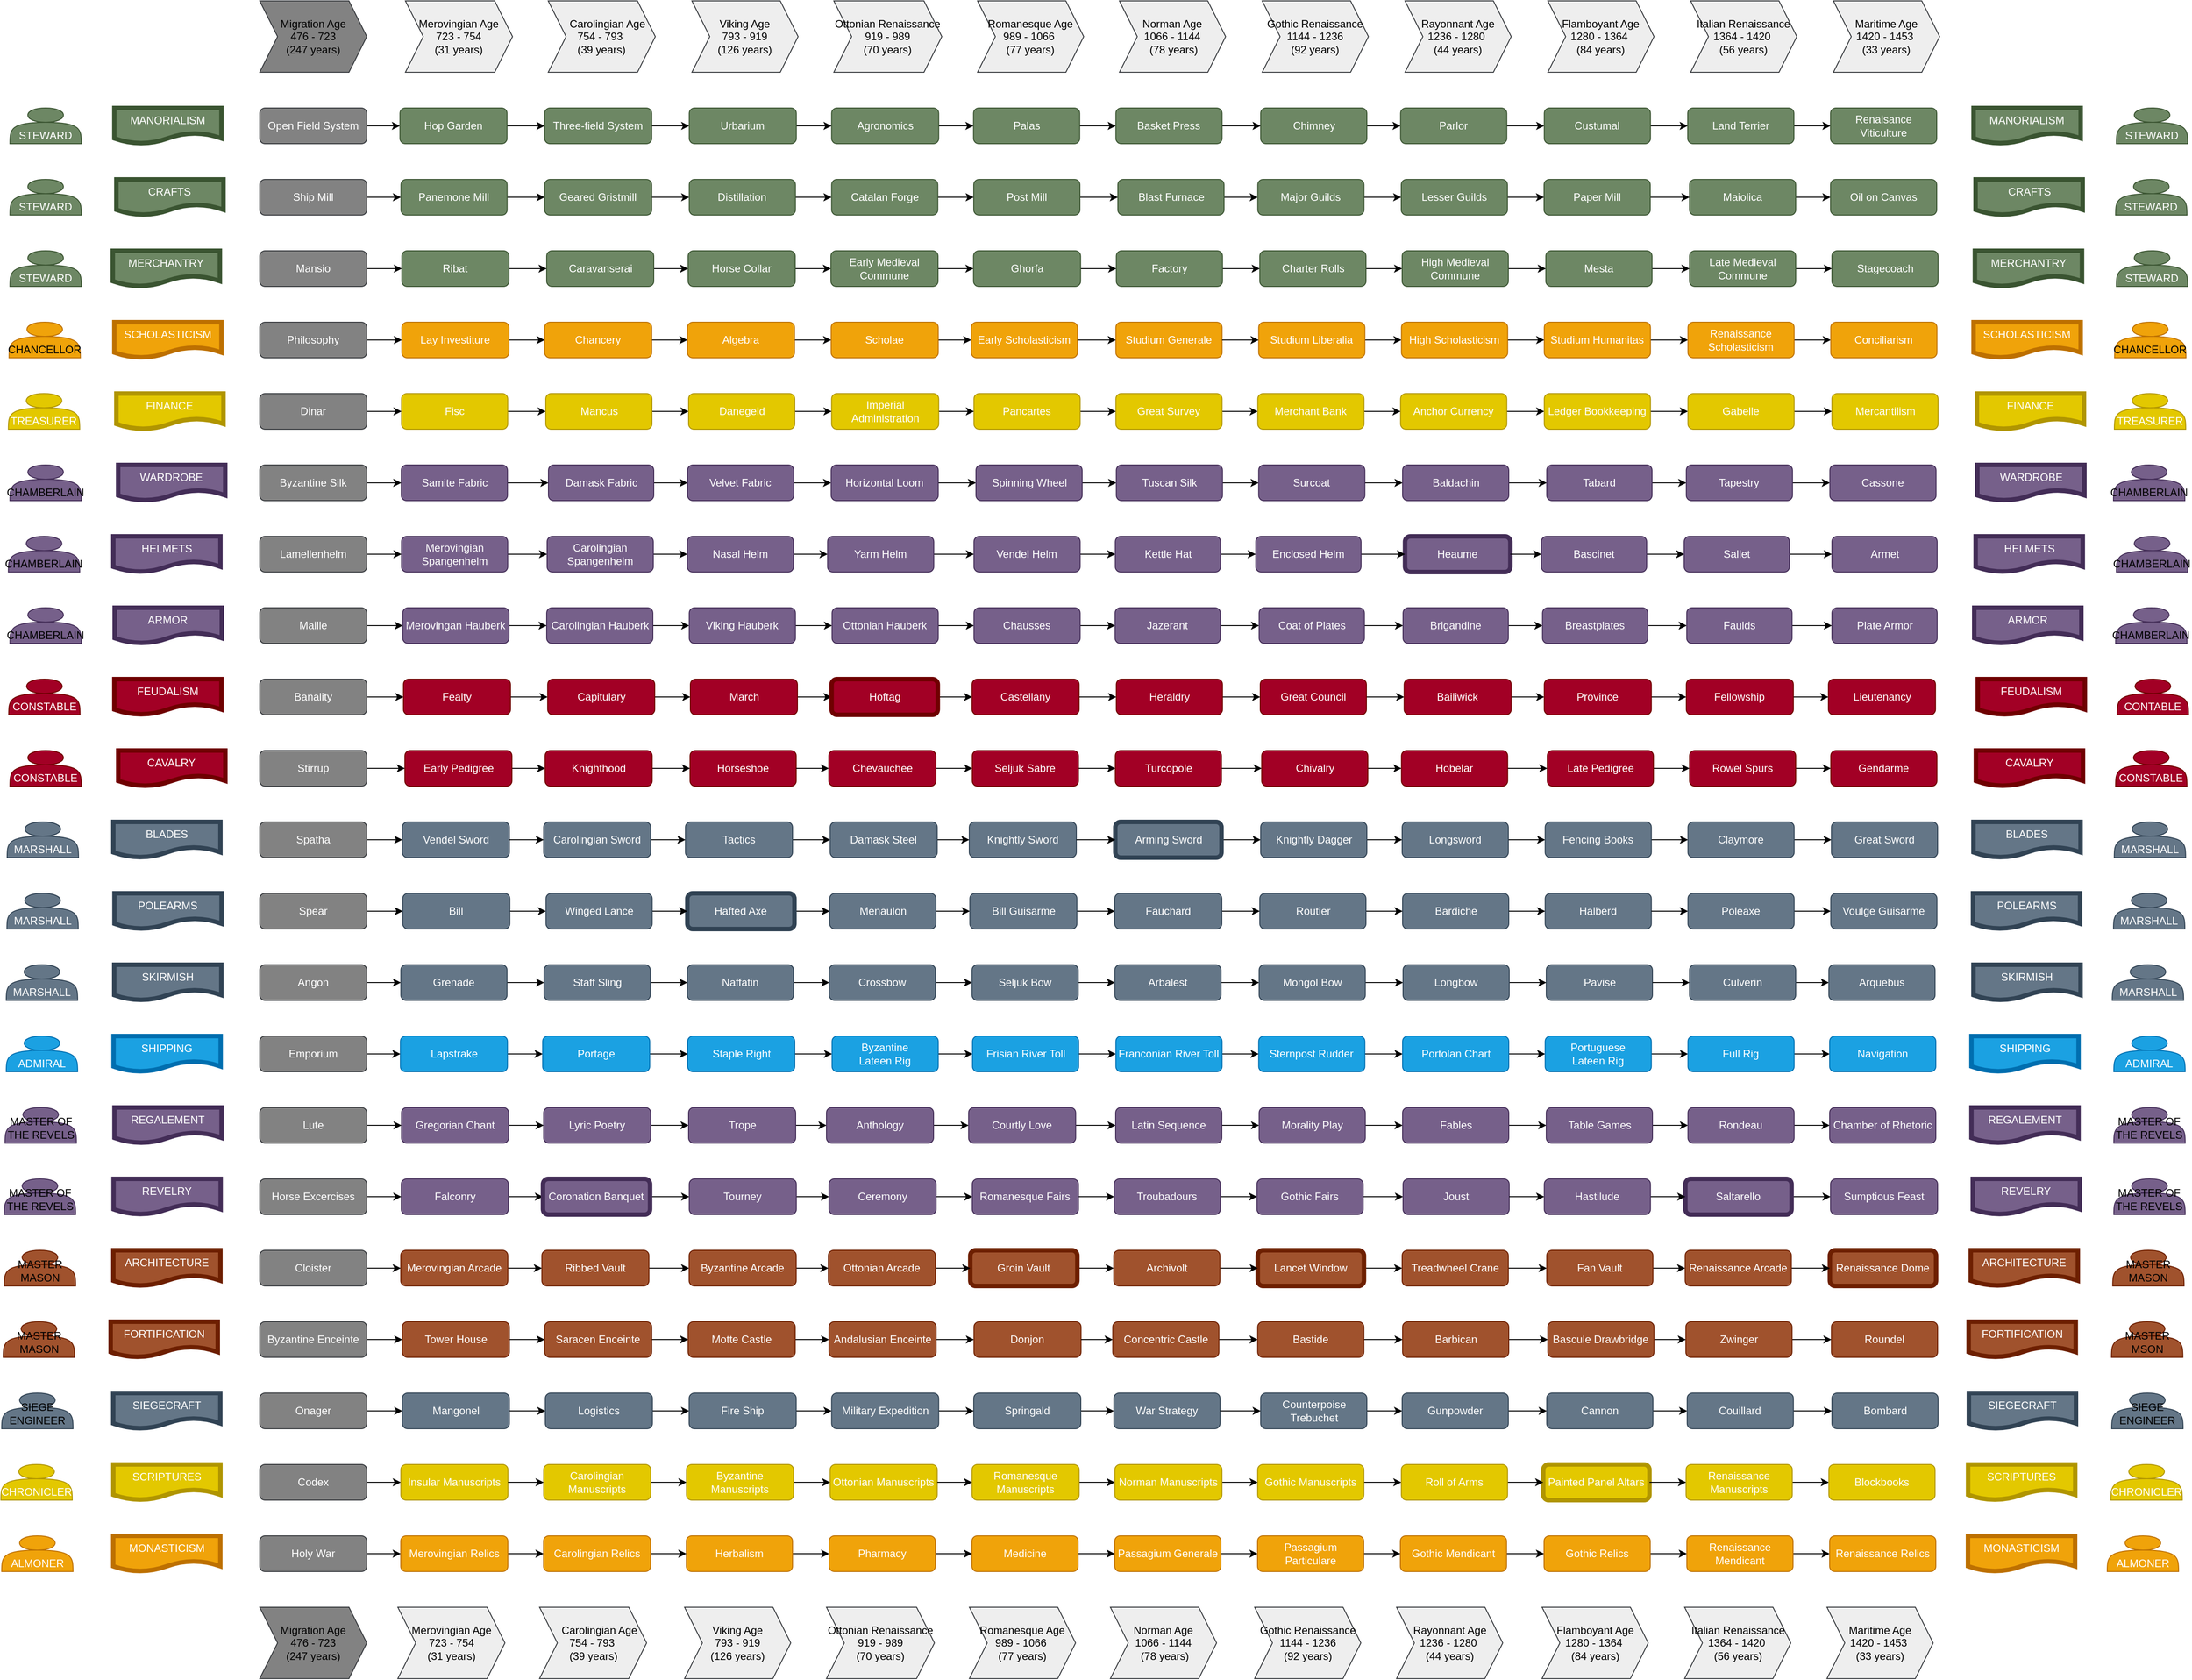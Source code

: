 <mxfile version="13.9.9" type="device"><diagram id="SKvH1ZA3P1PZtePjg_XJ" name="Pagina-1"><mxGraphModel dx="1420" dy="823" grid="1" gridSize="10" guides="1" tooltips="1" connect="1" arrows="1" fold="1" page="1" pageScale="1" pageWidth="827" pageHeight="1169" math="0" shadow="0"><root><mxCell id="0"/><mxCell id="1" parent="0"/><mxCell id="VDtbJ5FtK_MV0GmCRCyh-1" value="Vendel Sword" style="rounded=1;whiteSpace=wrap;html=1;fillColor=#647687;strokeColor=#314354;fontColor=#ffffff;" parent="1" vertex="1"><mxGeometry x="477.75" y="920" width="120" height="40" as="geometry"/></mxCell><mxCell id="VDtbJ5FtK_MV0GmCRCyh-3" value="Merovingian Age&lt;br&gt;723 - 754 &lt;br&gt;(31 years)" style="shape=step;perimeter=stepPerimeter;whiteSpace=wrap;html=1;fixedSize=1;fillColor=#eeeeee;strokeColor=#36393d;" parent="1" vertex="1"><mxGeometry x="472.75" y="1800" width="120" height="80" as="geometry"/></mxCell><mxCell id="VDtbJ5FtK_MV0GmCRCyh-4" value="&amp;nbsp; &amp;nbsp; Carolingian Age&lt;br&gt;754 - 793&amp;nbsp;&lt;br&gt;(39 years)" style="shape=step;perimeter=stepPerimeter;whiteSpace=wrap;html=1;fixedSize=1;fillColor=#eeeeee;strokeColor=#36393d;" parent="1" vertex="1"><mxGeometry x="631.5" y="1800" width="120" height="80" as="geometry"/></mxCell><mxCell id="VDtbJ5FtK_MV0GmCRCyh-5" value="Viking Age&lt;br&gt;793 - 919 &lt;br&gt;(126 years)" style="shape=step;perimeter=stepPerimeter;whiteSpace=wrap;html=1;fixedSize=1;fillColor=#eeeeee;strokeColor=#36393d;" parent="1" vertex="1"><mxGeometry x="794" y="1800" width="119" height="80" as="geometry"/></mxCell><mxCell id="VDtbJ5FtK_MV0GmCRCyh-6" value="Ottonian Renaissance&lt;br&gt;919 - 989 &lt;br&gt;(70 years)" style="shape=step;perimeter=stepPerimeter;whiteSpace=wrap;html=1;fixedSize=1;fillColor=#eeeeee;strokeColor=#36393d;" parent="1" vertex="1"><mxGeometry x="953" y="1800" width="121" height="80" as="geometry"/></mxCell><mxCell id="VDtbJ5FtK_MV0GmCRCyh-7" value="Romanesque Age&lt;br&gt;989 - 1066&amp;nbsp;&lt;br&gt;(77 years)" style="shape=step;perimeter=stepPerimeter;whiteSpace=wrap;html=1;fixedSize=1;fillColor=#eeeeee;strokeColor=#36393d;" parent="1" vertex="1"><mxGeometry x="1113.13" y="1800" width="119" height="80" as="geometry"/></mxCell><mxCell id="VDtbJ5FtK_MV0GmCRCyh-8" value="Norman Age&lt;br&gt;1066 - 1144&lt;br&gt;&amp;nbsp;(78 years)" style="shape=step;perimeter=stepPerimeter;whiteSpace=wrap;html=1;fixedSize=1;fillColor=#eeeeee;strokeColor=#36393d;" parent="1" vertex="1"><mxGeometry x="1271.13" y="1800" width="119" height="80" as="geometry"/></mxCell><mxCell id="VDtbJ5FtK_MV0GmCRCyh-9" value="Gothic Renaissance&lt;br&gt;1144 - 1236 &lt;br&gt;(92 years)" style="shape=step;perimeter=stepPerimeter;whiteSpace=wrap;html=1;fixedSize=1;fillColor=#eeeeee;strokeColor=#36393d;" parent="1" vertex="1"><mxGeometry x="1432.75" y="1800" width="119" height="80" as="geometry"/></mxCell><mxCell id="VDtbJ5FtK_MV0GmCRCyh-10" value="Flamboyant Age&lt;br&gt;1280 - 1364&amp;nbsp;&lt;br&gt;(84 years)" style="shape=step;perimeter=stepPerimeter;whiteSpace=wrap;html=1;fixedSize=1;fillColor=#eeeeee;strokeColor=#36393d;" parent="1" vertex="1"><mxGeometry x="1754.75" y="1800" width="119" height="80" as="geometry"/></mxCell><mxCell id="VDtbJ5FtK_MV0GmCRCyh-11" value="Italian Renaissance&lt;br&gt;1364 - 1420&amp;nbsp;&lt;br&gt;(56 years)" style="shape=step;perimeter=stepPerimeter;whiteSpace=wrap;html=1;fixedSize=1;fillColor=#eeeeee;strokeColor=#36393d;" parent="1" vertex="1"><mxGeometry x="1914.5" y="1800" width="119" height="80" as="geometry"/></mxCell><mxCell id="VDtbJ5FtK_MV0GmCRCyh-12" value="Maritime Age&lt;br&gt;1420 - 1453&amp;nbsp;&lt;br&gt;(33 years)" style="shape=step;perimeter=stepPerimeter;whiteSpace=wrap;html=1;fixedSize=1;fillColor=#eeeeee;strokeColor=#36393d;" parent="1" vertex="1"><mxGeometry x="2074" y="1800" width="119" height="80" as="geometry"/></mxCell><mxCell id="NyINk_5R83g7P9j9D4wL-30" value="" style="edgeStyle=orthogonalEdgeStyle;rounded=0;orthogonalLoop=1;jettySize=auto;html=1;" parent="1" source="VDtbJ5FtK_MV0GmCRCyh-13" target="NyINk_5R83g7P9j9D4wL-28" edge="1"><mxGeometry relative="1" as="geometry"/></mxCell><mxCell id="VDtbJ5FtK_MV0GmCRCyh-13" value="Carolingian Sword" style="rounded=1;whiteSpace=wrap;html=1;fillColor=#647687;strokeColor=#314354;fontColor=#ffffff;" parent="1" vertex="1"><mxGeometry x="636.13" y="920" width="120" height="40" as="geometry"/></mxCell><mxCell id="VDtbJ5FtK_MV0GmCRCyh-15" value="Knightly Sword" style="rounded=1;whiteSpace=wrap;html=1;fillColor=#647687;strokeColor=#314354;fontColor=#ffffff;" parent="1" vertex="1"><mxGeometry x="1113" y="920" width="120" height="40" as="geometry"/></mxCell><mxCell id="NyINk_5R83g7P9j9D4wL-41" value="" style="edgeStyle=orthogonalEdgeStyle;rounded=0;orthogonalLoop=1;jettySize=auto;html=1;" parent="1" source="VDtbJ5FtK_MV0GmCRCyh-16" target="NyINk_5R83g7P9j9D4wL-40" edge="1"><mxGeometry relative="1" as="geometry"/></mxCell><mxCell id="VDtbJ5FtK_MV0GmCRCyh-16" value="Arming Sword" style="rounded=1;whiteSpace=wrap;html=1;fillColor=#647687;strokeColor=#314354;strokeWidth=5;fontColor=#ffffff;" parent="1" vertex="1"><mxGeometry x="1276.63" y="920" width="119" height="40" as="geometry"/></mxCell><mxCell id="NyINk_5R83g7P9j9D4wL-22" value="" style="edgeStyle=orthogonalEdgeStyle;rounded=0;orthogonalLoop=1;jettySize=auto;html=1;" parent="1" source="VDtbJ5FtK_MV0GmCRCyh-17" target="NyINk_5R83g7P9j9D4wL-20" edge="1"><mxGeometry relative="1" as="geometry"/></mxCell><mxCell id="VDtbJ5FtK_MV0GmCRCyh-17" value="Longsword" style="rounded=1;whiteSpace=wrap;html=1;fillColor=#647687;strokeColor=#314354;fontColor=#ffffff;" parent="1" vertex="1"><mxGeometry x="1598" y="920" width="119" height="40" as="geometry"/></mxCell><mxCell id="VDtbJ5FtK_MV0GmCRCyh-19" value="" style="endArrow=classic;html=1;entryX=0;entryY=0.5;entryDx=0;entryDy=0;exitX=1;exitY=0.5;exitDx=0;exitDy=0;" parent="1" source="VDtbJ5FtK_MV0GmCRCyh-1" target="VDtbJ5FtK_MV0GmCRCyh-13" edge="1"><mxGeometry width="50" height="50" relative="1" as="geometry"><mxPoint x="403" y="1120" as="sourcePoint"/><mxPoint x="453" y="1070" as="targetPoint"/></mxGeometry></mxCell><mxCell id="VDtbJ5FtK_MV0GmCRCyh-22" value="" style="endArrow=classic;html=1;entryX=0;entryY=0.5;entryDx=0;entryDy=0;exitX=1;exitY=0.5;exitDx=0;exitDy=0;" parent="1" source="VDtbJ5FtK_MV0GmCRCyh-15" target="VDtbJ5FtK_MV0GmCRCyh-16" edge="1"><mxGeometry width="50" height="50" relative="1" as="geometry"><mxPoint x="1403" y="1120" as="sourcePoint"/><mxPoint x="1453" y="1070" as="targetPoint"/></mxGeometry></mxCell><mxCell id="axnxmp8ycM21NWxrQQnP-31" value="" style="edgeStyle=orthogonalEdgeStyle;rounded=0;orthogonalLoop=1;jettySize=auto;html=1;" parent="1" source="VDtbJ5FtK_MV0GmCRCyh-24" target="axnxmp8ycM21NWxrQQnP-22" edge="1"><mxGeometry relative="1" as="geometry"/></mxCell><mxCell id="VDtbJ5FtK_MV0GmCRCyh-24" value="Hafted Axe" style="rounded=1;whiteSpace=wrap;html=1;fillColor=#647687;strokeColor=#314354;strokeWidth=5;fontColor=#ffffff;" parent="1" vertex="1"><mxGeometry x="797.12" y="1000" width="120" height="40" as="geometry"/></mxCell><mxCell id="VDtbJ5FtK_MV0GmCRCyh-30" value="Bardiche" style="rounded=1;whiteSpace=wrap;html=1;fillColor=#647687;strokeColor=#314354;fontColor=#ffffff;" parent="1" vertex="1"><mxGeometry x="1598.5" y="1000" width="119" height="40" as="geometry"/></mxCell><mxCell id="VDtbJ5FtK_MV0GmCRCyh-32" value="Halberd" style="rounded=1;whiteSpace=wrap;html=1;fillColor=#647687;strokeColor=#314354;fontColor=#ffffff;" parent="1" vertex="1"><mxGeometry x="1758.25" y="1000" width="119" height="40" as="geometry"/></mxCell><mxCell id="NyINk_5R83g7P9j9D4wL-37" value="" style="edgeStyle=orthogonalEdgeStyle;rounded=0;orthogonalLoop=1;jettySize=auto;html=1;" parent="1" source="VDtbJ5FtK_MV0GmCRCyh-33" target="NyINk_5R83g7P9j9D4wL-36" edge="1"><mxGeometry relative="1" as="geometry"/></mxCell><mxCell id="VDtbJ5FtK_MV0GmCRCyh-33" value="Poleaxe" style="rounded=1;whiteSpace=wrap;html=1;fillColor=#647687;strokeColor=#314354;fontColor=#ffffff;" parent="1" vertex="1"><mxGeometry x="1918.25" y="1000" width="119" height="40" as="geometry"/></mxCell><mxCell id="VDtbJ5FtK_MV0GmCRCyh-34" value="" style="endArrow=classic;html=1;entryX=0;entryY=0.5;entryDx=0;entryDy=0;exitX=1;exitY=0.5;exitDx=0;exitDy=0;" parent="1" source="VDtbJ5FtK_MV0GmCRCyh-30" target="VDtbJ5FtK_MV0GmCRCyh-32" edge="1"><mxGeometry width="50" height="50" relative="1" as="geometry"><mxPoint x="1833.62" y="1070" as="sourcePoint"/><mxPoint x="1883.62" y="1020" as="targetPoint"/></mxGeometry></mxCell><mxCell id="VDtbJ5FtK_MV0GmCRCyh-35" value="" style="endArrow=classic;html=1;entryX=0;entryY=0.5;entryDx=0;entryDy=0;exitX=1;exitY=0.5;exitDx=0;exitDy=0;" parent="1" source="VDtbJ5FtK_MV0GmCRCyh-32" target="VDtbJ5FtK_MV0GmCRCyh-33" edge="1"><mxGeometry width="50" height="50" relative="1" as="geometry"><mxPoint x="1793.62" y="1070" as="sourcePoint"/><mxPoint x="1843.62" y="1020" as="targetPoint"/></mxGeometry></mxCell><mxCell id="NyINk_5R83g7P9j9D4wL-47" value="" style="edgeStyle=orthogonalEdgeStyle;rounded=0;orthogonalLoop=1;jettySize=auto;html=1;" parent="1" source="VDtbJ5FtK_MV0GmCRCyh-45" target="NyINk_5R83g7P9j9D4wL-46" edge="1"><mxGeometry relative="1" as="geometry"/></mxCell><mxCell id="VDtbJ5FtK_MV0GmCRCyh-45" value="Bascinet" style="rounded=1;whiteSpace=wrap;html=1;fillColor=#76608a;strokeColor=#432D57;fontColor=#ffffff;" parent="1" vertex="1"><mxGeometry x="1754" y="600" width="118" height="40" as="geometry"/></mxCell><mxCell id="VDtbJ5FtK_MV0GmCRCyh-46" value="Heaume" style="rounded=1;whiteSpace=wrap;html=1;fillColor=#76608a;strokeColor=#432D57;strokeWidth=5;fontColor=#ffffff;" parent="1" vertex="1"><mxGeometry x="1601.25" y="600" width="118" height="40" as="geometry"/></mxCell><mxCell id="Lu9nhZ63RdmyvU9U0i3F-1" value="" style="edgeStyle=orthogonalEdgeStyle;rounded=0;orthogonalLoop=1;jettySize=auto;html=1;" parent="1" source="VDtbJ5FtK_MV0GmCRCyh-48" target="VDtbJ5FtK_MV0GmCRCyh-170" edge="1"><mxGeometry relative="1" as="geometry"/></mxCell><mxCell id="VDtbJ5FtK_MV0GmCRCyh-48" value="Mongol Bow" style="rounded=1;whiteSpace=wrap;html=1;fillColor=#647687;strokeColor=#314354;fontColor=#ffffff;" parent="1" vertex="1"><mxGeometry x="1437.75" y="1080" width="119" height="40" as="geometry"/></mxCell><mxCell id="VDtbJ5FtK_MV0GmCRCyh-49" value="Pavise" style="rounded=1;whiteSpace=wrap;html=1;fillColor=#647687;strokeColor=#314354;fontColor=#ffffff;" parent="1" vertex="1"><mxGeometry x="1759.5" y="1080" width="119" height="40" as="geometry"/></mxCell><mxCell id="NyINk_5R83g7P9j9D4wL-39" value="" style="edgeStyle=orthogonalEdgeStyle;rounded=0;orthogonalLoop=1;jettySize=auto;html=1;" parent="1" source="VDtbJ5FtK_MV0GmCRCyh-50" target="NyINk_5R83g7P9j9D4wL-38" edge="1"><mxGeometry relative="1" as="geometry"/></mxCell><mxCell id="VDtbJ5FtK_MV0GmCRCyh-50" value="Culverin" style="rounded=1;whiteSpace=wrap;html=1;fillColor=#647687;strokeColor=#314354;fontColor=#ffffff;" parent="1" vertex="1"><mxGeometry x="1920" y="1080" width="119" height="40" as="geometry"/></mxCell><mxCell id="VDtbJ5FtK_MV0GmCRCyh-51" value="" style="endArrow=classic;html=1;entryX=0;entryY=0.5;entryDx=0;entryDy=0;exitX=1;exitY=0.5;exitDx=0;exitDy=0;" parent="1" source="VDtbJ5FtK_MV0GmCRCyh-49" target="VDtbJ5FtK_MV0GmCRCyh-50" edge="1"><mxGeometry width="50" height="50" relative="1" as="geometry"><mxPoint x="1825.12" y="1050" as="sourcePoint"/><mxPoint x="1875.12" y="1000" as="targetPoint"/></mxGeometry></mxCell><mxCell id="VDtbJ5FtK_MV0GmCRCyh-58" value="" style="endArrow=classic;html=1;entryX=0;entryY=0.5;entryDx=0;entryDy=0;exitX=1;exitY=0.5;exitDx=0;exitDy=0;" parent="1" source="VDtbJ5FtK_MV0GmCRCyh-46" target="VDtbJ5FtK_MV0GmCRCyh-45" edge="1"><mxGeometry width="50" height="50" relative="1" as="geometry"><mxPoint x="1699" y="540" as="sourcePoint"/><mxPoint x="1749" y="490" as="targetPoint"/></mxGeometry></mxCell><mxCell id="NyINk_5R83g7P9j9D4wL-63" value="" style="edgeStyle=orthogonalEdgeStyle;rounded=0;orthogonalLoop=1;jettySize=auto;html=1;" parent="1" source="VDtbJ5FtK_MV0GmCRCyh-63" target="VDtbJ5FtK_MV0GmCRCyh-64" edge="1"><mxGeometry relative="1" as="geometry"/></mxCell><mxCell id="VDtbJ5FtK_MV0GmCRCyh-63" value="Motte Castle" style="rounded=1;whiteSpace=wrap;html=1;fillColor=#a0522d;strokeColor=#6D1F00;fontColor=#ffffff;" parent="1" vertex="1"><mxGeometry x="798" y="1480" width="120" height="40" as="geometry"/></mxCell><mxCell id="u2YVE4Zwnd1m528286Yn-66" value="" style="edgeStyle=orthogonalEdgeStyle;rounded=0;orthogonalLoop=1;jettySize=auto;html=1;" parent="1" source="VDtbJ5FtK_MV0GmCRCyh-64" target="VDtbJ5FtK_MV0GmCRCyh-65" edge="1"><mxGeometry relative="1" as="geometry"/></mxCell><mxCell id="VDtbJ5FtK_MV0GmCRCyh-64" value="Andalusian Enceinte" style="rounded=1;whiteSpace=wrap;html=1;fillColor=#a0522d;strokeColor=#6D1F00;fontColor=#ffffff;" parent="1" vertex="1"><mxGeometry x="955.87" y="1480" width="120" height="40" as="geometry"/></mxCell><mxCell id="VDtbJ5FtK_MV0GmCRCyh-65" value="Donjon" style="rounded=1;whiteSpace=wrap;html=1;fillColor=#a0522d;strokeColor=#6D1F00;fontColor=#ffffff;" parent="1" vertex="1"><mxGeometry x="1118.25" y="1480" width="120" height="40" as="geometry"/></mxCell><mxCell id="u2YVE4Zwnd1m528286Yn-75" value="" style="edgeStyle=orthogonalEdgeStyle;rounded=0;orthogonalLoop=1;jettySize=auto;html=1;" parent="1" source="VDtbJ5FtK_MV0GmCRCyh-66" target="u2YVE4Zwnd1m528286Yn-74" edge="1"><mxGeometry relative="1" as="geometry"/></mxCell><mxCell id="VDtbJ5FtK_MV0GmCRCyh-66" value="Concentric Castle" style="rounded=1;whiteSpace=wrap;html=1;fillColor=#a0522d;strokeColor=#6D1F00;fontColor=#ffffff;" parent="1" vertex="1"><mxGeometry x="1273.75" y="1480" width="119" height="40" as="geometry"/></mxCell><mxCell id="VDtbJ5FtK_MV0GmCRCyh-67" value="" style="endArrow=classic;html=1;entryX=0;entryY=0.5;entryDx=0;entryDy=0;exitX=1;exitY=0.5;exitDx=0;exitDy=0;" parent="1" source="VDtbJ5FtK_MV0GmCRCyh-65" target="VDtbJ5FtK_MV0GmCRCyh-66" edge="1"><mxGeometry width="50" height="50" relative="1" as="geometry"><mxPoint x="713.75" y="1490" as="sourcePoint"/><mxPoint x="763.75" y="1440" as="targetPoint"/></mxGeometry></mxCell><mxCell id="cjg3ihaCtWwuPnx5cyE7-41" value="" style="edgeStyle=orthogonalEdgeStyle;rounded=0;orthogonalLoop=1;jettySize=auto;html=1;fontColor=#000000;" parent="1" source="VDtbJ5FtK_MV0GmCRCyh-71" target="cjg3ihaCtWwuPnx5cyE7-40" edge="1"><mxGeometry relative="1" as="geometry"/></mxCell><mxCell id="VDtbJ5FtK_MV0GmCRCyh-71" value="Lyric Poetry" style="rounded=1;whiteSpace=wrap;html=1;fillColor=#76608a;strokeColor=#432D57;fontColor=#ffffff;" parent="1" vertex="1"><mxGeometry x="636.13" y="1240" width="120" height="40" as="geometry"/></mxCell><mxCell id="cjg3ihaCtWwuPnx5cyE7-48" value="" style="edgeStyle=orthogonalEdgeStyle;rounded=0;orthogonalLoop=1;jettySize=auto;html=1;fontColor=#000000;" parent="1" source="VDtbJ5FtK_MV0GmCRCyh-72" target="cjg3ihaCtWwuPnx5cyE7-42" edge="1"><mxGeometry relative="1" as="geometry"/></mxCell><mxCell id="VDtbJ5FtK_MV0GmCRCyh-72" value="Courtly Love" style="rounded=1;whiteSpace=wrap;html=1;fillColor=#76608a;strokeColor=#432D57;fontColor=#ffffff;" parent="1" vertex="1"><mxGeometry x="1112.25" y="1240" width="120" height="40" as="geometry"/></mxCell><mxCell id="IVR-OOUyxk_JmsRUxW82-8" value="" style="edgeStyle=orthogonalEdgeStyle;rounded=0;orthogonalLoop=1;jettySize=auto;html=1;" parent="1" source="VDtbJ5FtK_MV0GmCRCyh-73" target="VDtbJ5FtK_MV0GmCRCyh-186" edge="1"><mxGeometry relative="1" as="geometry"/></mxCell><mxCell id="VDtbJ5FtK_MV0GmCRCyh-73" value="Great Survey" style="rounded=1;whiteSpace=wrap;html=1;fillColor=#e3c800;strokeColor=#B09500;fontColor=#ffffff;" parent="1" vertex="1"><mxGeometry x="1277.25" y="440" width="119" height="40" as="geometry"/></mxCell><mxCell id="cjg3ihaCtWwuPnx5cyE7-22" value="" style="edgeStyle=orthogonalEdgeStyle;rounded=0;orthogonalLoop=1;jettySize=auto;html=1;" parent="1" source="VDtbJ5FtK_MV0GmCRCyh-74" target="Lu9nhZ63RdmyvU9U0i3F-31" edge="1"><mxGeometry relative="1" as="geometry"/></mxCell><mxCell id="VDtbJ5FtK_MV0GmCRCyh-74" value="Rondeau" style="rounded=1;whiteSpace=wrap;html=1;fillColor=#76608a;strokeColor=#432D57;fontColor=#ffffff;" parent="1" vertex="1"><mxGeometry x="1918.25" y="1240" width="119" height="40" as="geometry"/></mxCell><mxCell id="UE6sIEnsp0_QfOQy9JJn-8" value="" style="edgeStyle=orthogonalEdgeStyle;rounded=0;orthogonalLoop=1;jettySize=auto;html=1;" parent="1" source="VDtbJ5FtK_MV0GmCRCyh-75" target="UE6sIEnsp0_QfOQy9JJn-7" edge="1"><mxGeometry relative="1" as="geometry"/></mxCell><mxCell id="VDtbJ5FtK_MV0GmCRCyh-75" value="Saltarello" style="rounded=1;whiteSpace=wrap;html=1;fillColor=#76608a;strokeColor=#432D57;strokeWidth=5;fontColor=#ffffff;" parent="1" vertex="1"><mxGeometry x="1915.37" y="1320" width="119" height="40" as="geometry"/></mxCell><mxCell id="NyINk_5R83g7P9j9D4wL-44" value="" style="edgeStyle=orthogonalEdgeStyle;rounded=0;orthogonalLoop=1;jettySize=auto;html=1;" parent="1" source="VDtbJ5FtK_MV0GmCRCyh-81" target="NyINk_5R83g7P9j9D4wL-43" edge="1"><mxGeometry relative="1" as="geometry"/></mxCell><mxCell id="VDtbJ5FtK_MV0GmCRCyh-81" value="Nasal Helm" style="rounded=1;whiteSpace=wrap;html=1;fillColor=#76608a;strokeColor=#432D57;fontColor=#ffffff;" parent="1" vertex="1"><mxGeometry x="797.12" y="600" width="119" height="40" as="geometry"/></mxCell><mxCell id="NyINk_5R83g7P9j9D4wL-74" value="" style="edgeStyle=orthogonalEdgeStyle;rounded=0;orthogonalLoop=1;jettySize=auto;html=1;" parent="1" source="VDtbJ5FtK_MV0GmCRCyh-82" target="NyINk_5R83g7P9j9D4wL-73" edge="1"><mxGeometry relative="1" as="geometry"/></mxCell><mxCell id="VDtbJ5FtK_MV0GmCRCyh-82" value="Merovingian Spangenhelm" style="rounded=1;whiteSpace=wrap;html=1;fillColor=#76608a;strokeColor=#432D57;fontColor=#ffffff;" parent="1" vertex="1"><mxGeometry x="476.88" y="600" width="119" height="40" as="geometry"/></mxCell><mxCell id="VDtbJ5FtK_MV0GmCRCyh-86" value="Insular Manuscripts" style="rounded=1;whiteSpace=wrap;html=1;fillColor=#e3c800;strokeColor=#B09500;fontColor=#ffffff;" parent="1" vertex="1"><mxGeometry x="476.13" y="1640" width="120" height="40" as="geometry"/></mxCell><mxCell id="NyINk_5R83g7P9j9D4wL-83" value="" style="edgeStyle=orthogonalEdgeStyle;rounded=0;orthogonalLoop=1;jettySize=auto;html=1;" parent="1" source="VDtbJ5FtK_MV0GmCRCyh-87" target="NyINk_5R83g7P9j9D4wL-82" edge="1"><mxGeometry relative="1" as="geometry"/></mxCell><mxCell id="VDtbJ5FtK_MV0GmCRCyh-87" value="Carolingian Manuscripts" style="rounded=1;whiteSpace=wrap;html=1;fillColor=#e3c800;strokeColor=#B09500;fontColor=#ffffff;" parent="1" vertex="1"><mxGeometry x="636.13" y="1640" width="120" height="40" as="geometry"/></mxCell><mxCell id="VDtbJ5FtK_MV0GmCRCyh-88" value="Ottonian Manuscripts" style="rounded=1;whiteSpace=wrap;html=1;fillColor=#e3c800;strokeColor=#B09500;fontColor=#ffffff;" parent="1" vertex="1"><mxGeometry x="957.13" y="1640" width="120" height="40" as="geometry"/></mxCell><mxCell id="f5XreUNRo9PuWIDVMR-h-2" value="" style="edgeStyle=orthogonalEdgeStyle;rounded=0;orthogonalLoop=1;jettySize=auto;html=1;" parent="1" source="VDtbJ5FtK_MV0GmCRCyh-89" target="f5XreUNRo9PuWIDVMR-h-1" edge="1"><mxGeometry relative="1" as="geometry"/></mxCell><mxCell id="VDtbJ5FtK_MV0GmCRCyh-89" value="Romanesque Manuscripts" style="rounded=1;whiteSpace=wrap;html=1;fillColor=#e3c800;strokeColor=#B09500;fontColor=#ffffff;" parent="1" vertex="1"><mxGeometry x="1116.13" y="1640" width="120" height="40" as="geometry"/></mxCell><mxCell id="NyINk_5R83g7P9j9D4wL-11" value="" style="edgeStyle=orthogonalEdgeStyle;rounded=0;orthogonalLoop=1;jettySize=auto;html=1;" parent="1" source="VDtbJ5FtK_MV0GmCRCyh-90" target="NyINk_5R83g7P9j9D4wL-10" edge="1"><mxGeometry relative="1" as="geometry"/></mxCell><mxCell id="VDtbJ5FtK_MV0GmCRCyh-90" value="Gothic Manuscripts" style="rounded=1;whiteSpace=wrap;html=1;fillColor=#e3c800;strokeColor=#B09500;fontColor=#ffffff;" parent="1" vertex="1"><mxGeometry x="1436.13" y="1640" width="119" height="40" as="geometry"/></mxCell><mxCell id="NyINk_5R83g7P9j9D4wL-35" value="" style="edgeStyle=orthogonalEdgeStyle;rounded=0;orthogonalLoop=1;jettySize=auto;html=1;" parent="1" source="VDtbJ5FtK_MV0GmCRCyh-91" target="VDtbJ5FtK_MV0GmCRCyh-188" edge="1"><mxGeometry relative="1" as="geometry"/></mxCell><mxCell id="VDtbJ5FtK_MV0GmCRCyh-91" value="Renaissance Manuscripts" style="rounded=1;whiteSpace=wrap;html=1;fillColor=#e3c800;strokeColor=#B09500;fontColor=#ffffff;" parent="1" vertex="1"><mxGeometry x="1916.13" y="1640" width="119" height="40" as="geometry"/></mxCell><mxCell id="VDtbJ5FtK_MV0GmCRCyh-94" value="" style="endArrow=classic;html=1;entryX=0;entryY=0.5;entryDx=0;entryDy=0;exitX=1;exitY=0.5;exitDx=0;exitDy=0;" parent="1" source="VDtbJ5FtK_MV0GmCRCyh-88" target="VDtbJ5FtK_MV0GmCRCyh-89" edge="1"><mxGeometry width="50" height="50" relative="1" as="geometry"><mxPoint x="767.13" y="1580" as="sourcePoint"/><mxPoint x="817.13" y="1530" as="targetPoint"/></mxGeometry></mxCell><mxCell id="VDtbJ5FtK_MV0GmCRCyh-96" value="" style="endArrow=classic;html=1;entryX=0;entryY=0.5;entryDx=0;entryDy=0;exitX=1;exitY=0.5;exitDx=0;exitDy=0;" parent="1" source="VDtbJ5FtK_MV0GmCRCyh-86" target="VDtbJ5FtK_MV0GmCRCyh-87" edge="1"><mxGeometry width="50" height="50" relative="1" as="geometry"><mxPoint x="626.13" y="1580" as="sourcePoint"/><mxPoint x="676.13" y="1530" as="targetPoint"/></mxGeometry></mxCell><mxCell id="VDtbJ5FtK_MV0GmCRCyh-98" value="Studium Generale" style="rounded=1;whiteSpace=wrap;html=1;fillColor=#f0a30a;strokeColor=#BD7000;fontColor=#ffffff;" parent="1" vertex="1"><mxGeometry x="1277.25" y="360" width="119" height="40" as="geometry"/></mxCell><mxCell id="axnxmp8ycM21NWxrQQnP-61" value="" style="edgeStyle=orthogonalEdgeStyle;rounded=0;orthogonalLoop=1;jettySize=auto;html=1;" parent="1" source="VDtbJ5FtK_MV0GmCRCyh-99" target="axnxmp8ycM21NWxrQQnP-55" edge="1"><mxGeometry relative="1" as="geometry"/></mxCell><mxCell id="VDtbJ5FtK_MV0GmCRCyh-99" value="Studium Liberalia" style="rounded=1;whiteSpace=wrap;html=1;fillColor=#f0a30a;strokeColor=#BD7000;fontColor=#ffffff;" parent="1" vertex="1"><mxGeometry x="1437.25" y="360" width="119" height="40" as="geometry"/></mxCell><mxCell id="axnxmp8ycM21NWxrQQnP-63" value="" style="edgeStyle=orthogonalEdgeStyle;rounded=0;orthogonalLoop=1;jettySize=auto;html=1;" parent="1" source="VDtbJ5FtK_MV0GmCRCyh-100" target="axnxmp8ycM21NWxrQQnP-56" edge="1"><mxGeometry relative="1" as="geometry"/></mxCell><mxCell id="VDtbJ5FtK_MV0GmCRCyh-100" value="Studium Humanitas" style="rounded=1;whiteSpace=wrap;html=1;fillColor=#f0a30a;strokeColor=#BD7000;fontColor=#ffffff;" parent="1" vertex="1"><mxGeometry x="1757.25" y="360" width="119" height="40" as="geometry"/></mxCell><mxCell id="VDtbJ5FtK_MV0GmCRCyh-102" value="" style="endArrow=classic;html=1;entryX=0;entryY=0.5;entryDx=0;entryDy=0;exitX=1;exitY=0.5;exitDx=0;exitDy=0;" parent="1" source="VDtbJ5FtK_MV0GmCRCyh-98" target="VDtbJ5FtK_MV0GmCRCyh-99" edge="1"><mxGeometry width="50" height="50" relative="1" as="geometry"><mxPoint x="1237.25" y="340" as="sourcePoint"/><mxPoint x="1287.25" y="290" as="targetPoint"/></mxGeometry></mxCell><mxCell id="UE6sIEnsp0_QfOQy9JJn-27" value="" style="edgeStyle=orthogonalEdgeStyle;rounded=0;orthogonalLoop=1;jettySize=auto;html=1;" parent="1" source="VDtbJ5FtK_MV0GmCRCyh-104" target="NyINk_5R83g7P9j9D4wL-116" edge="1"><mxGeometry relative="1" as="geometry"/></mxCell><mxCell id="VDtbJ5FtK_MV0GmCRCyh-104" value="Geared Gristmill" style="rounded=1;whiteSpace=wrap;html=1;fillColor=#6d8764;strokeColor=#3A5431;fontColor=#ffffff;" parent="1" vertex="1"><mxGeometry x="637.25" y="200" width="120" height="40" as="geometry"/></mxCell><mxCell id="cjg3ihaCtWwuPnx5cyE7-27" value="" style="edgeStyle=orthogonalEdgeStyle;rounded=0;orthogonalLoop=1;jettySize=auto;html=1;" parent="1" source="VDtbJ5FtK_MV0GmCRCyh-106" target="NyINk_5R83g7P9j9D4wL-88" edge="1"><mxGeometry relative="1" as="geometry"/></mxCell><mxCell id="VDtbJ5FtK_MV0GmCRCyh-106" value="Horse Collar" style="rounded=1;whiteSpace=wrap;html=1;fillColor=#6d8764;strokeColor=#3A5431;fontColor=#ffffff;" parent="1" vertex="1"><mxGeometry x="798" y="280" width="120" height="40" as="geometry"/></mxCell><mxCell id="NyINk_5R83g7P9j9D4wL-8" value="" style="edgeStyle=orthogonalEdgeStyle;rounded=0;orthogonalLoop=1;jettySize=auto;html=1;" parent="1" source="VDtbJ5FtK_MV0GmCRCyh-108" target="NyINk_5R83g7P9j9D4wL-7" edge="1"><mxGeometry relative="1" as="geometry"/></mxCell><mxCell id="VDtbJ5FtK_MV0GmCRCyh-108" value="Early Pedigree" style="rounded=1;whiteSpace=wrap;html=1;fillColor=#a20025;strokeColor=#6F0000;fontColor=#ffffff;" parent="1" vertex="1"><mxGeometry x="480.62" y="840" width="120" height="40" as="geometry"/></mxCell><mxCell id="VDtbJ5FtK_MV0GmCRCyh-109" value="Horseshoe" style="rounded=1;whiteSpace=wrap;html=1;fillColor=#a20025;strokeColor=#6F0000;fontColor=#ffffff;" parent="1" vertex="1"><mxGeometry x="800.12" y="840" width="119" height="40" as="geometry"/></mxCell><mxCell id="axnxmp8ycM21NWxrQQnP-36" value="" style="edgeStyle=orthogonalEdgeStyle;rounded=0;orthogonalLoop=1;jettySize=auto;html=1;" parent="1" source="VDtbJ5FtK_MV0GmCRCyh-113" target="axnxmp8ycM21NWxrQQnP-35" edge="1"><mxGeometry relative="1" as="geometry"/></mxCell><mxCell id="VDtbJ5FtK_MV0GmCRCyh-113" value="Chivalry" style="rounded=1;whiteSpace=wrap;html=1;fillColor=#a20025;strokeColor=#6F0000;fontColor=#ffffff;" parent="1" vertex="1"><mxGeometry x="1440.62" y="840" width="119" height="40" as="geometry"/></mxCell><mxCell id="axnxmp8ycM21NWxrQQnP-29" value="" style="edgeStyle=orthogonalEdgeStyle;rounded=0;orthogonalLoop=1;jettySize=auto;html=1;" parent="1" source="VDtbJ5FtK_MV0GmCRCyh-114" target="axnxmp8ycM21NWxrQQnP-25" edge="1"><mxGeometry relative="1" as="geometry"/></mxCell><mxCell id="VDtbJ5FtK_MV0GmCRCyh-114" value="Chevauchee" style="rounded=1;whiteSpace=wrap;html=1;fillColor=#a20025;strokeColor=#6F0000;fontColor=#ffffff;" parent="1" vertex="1"><mxGeometry x="955.62" y="840" width="120" height="40" as="geometry"/></mxCell><mxCell id="VDtbJ5FtK_MV0GmCRCyh-115" value="" style="endArrow=classic;html=1;entryX=0;entryY=0.5;entryDx=0;entryDy=0;exitX=1;exitY=0.5;exitDx=0;exitDy=0;" parent="1" source="VDtbJ5FtK_MV0GmCRCyh-109" target="VDtbJ5FtK_MV0GmCRCyh-114" edge="1"><mxGeometry width="50" height="50" relative="1" as="geometry"><mxPoint x="920.62" y="890" as="sourcePoint"/><mxPoint x="970.62" y="840" as="targetPoint"/></mxGeometry></mxCell><mxCell id="IVR-OOUyxk_JmsRUxW82-7" value="" style="edgeStyle=orthogonalEdgeStyle;rounded=0;orthogonalLoop=1;jettySize=auto;html=1;" parent="1" source="VDtbJ5FtK_MV0GmCRCyh-119" target="IVR-OOUyxk_JmsRUxW82-5" edge="1"><mxGeometry relative="1" as="geometry"/></mxCell><mxCell id="VDtbJ5FtK_MV0GmCRCyh-119" value="Blast Furnace" style="rounded=1;whiteSpace=wrap;html=1;fillColor=#6d8764;strokeColor=#3A5431;fontColor=#ffffff;" parent="1" vertex="1"><mxGeometry x="1279.5" y="200" width="119" height="40" as="geometry"/></mxCell><mxCell id="VDtbJ5FtK_MV0GmCRCyh-125" value="Gendarme" style="rounded=1;whiteSpace=wrap;html=1;fillColor=#a20025;strokeColor=#6F0000;fontColor=#ffffff;" parent="1" vertex="1"><mxGeometry x="2078.25" y="840" width="119" height="40" as="geometry"/></mxCell><mxCell id="VDtbJ5FtK_MV0GmCRCyh-211" value="" style="edgeStyle=orthogonalEdgeStyle;rounded=0;orthogonalLoop=1;jettySize=auto;html=1;" parent="1" source="VDtbJ5FtK_MV0GmCRCyh-126" target="VDtbJ5FtK_MV0GmCRCyh-30" edge="1"><mxGeometry relative="1" as="geometry"/></mxCell><mxCell id="VDtbJ5FtK_MV0GmCRCyh-126" value="Routier" style="rounded=1;whiteSpace=wrap;html=1;fillColor=#647687;strokeColor=#314354;fontColor=#ffffff;" parent="1" vertex="1"><mxGeometry x="1438.5" y="1000" width="119" height="40" as="geometry"/></mxCell><mxCell id="VDtbJ5FtK_MV0GmCRCyh-199" value="" style="edgeStyle=orthogonalEdgeStyle;rounded=0;orthogonalLoop=1;jettySize=auto;html=1;" parent="1" source="VDtbJ5FtK_MV0GmCRCyh-129" target="VDtbJ5FtK_MV0GmCRCyh-182" edge="1"><mxGeometry relative="1" as="geometry"/></mxCell><mxCell id="VDtbJ5FtK_MV0GmCRCyh-129" value="Gothic Fairs" style="rounded=1;whiteSpace=wrap;html=1;fillColor=#76608a;strokeColor=#432D57;fontColor=#ffffff;" parent="1" vertex="1"><mxGeometry x="1435.37" y="1320" width="119" height="40" as="geometry"/></mxCell><mxCell id="NyINk_5R83g7P9j9D4wL-55" value="" style="edgeStyle=orthogonalEdgeStyle;rounded=0;orthogonalLoop=1;jettySize=auto;html=1;" parent="1" source="VDtbJ5FtK_MV0GmCRCyh-131" target="NyINk_5R83g7P9j9D4wL-54" edge="1"><mxGeometry relative="1" as="geometry"/></mxCell><mxCell id="VDtbJ5FtK_MV0GmCRCyh-131" value="Anchor Currency" style="rounded=1;whiteSpace=wrap;html=1;fillColor=#e3c800;strokeColor=#B09500;fontColor=#ffffff;" parent="1" vertex="1"><mxGeometry x="1596.25" y="440" width="119" height="40" as="geometry"/></mxCell><mxCell id="NyINk_5R83g7P9j9D4wL-96" value="" style="edgeStyle=orthogonalEdgeStyle;rounded=0;orthogonalLoop=1;jettySize=auto;html=1;" parent="1" source="VDtbJ5FtK_MV0GmCRCyh-136" target="NyINk_5R83g7P9j9D4wL-94" edge="1"><mxGeometry relative="1" as="geometry"/></mxCell><mxCell id="VDtbJ5FtK_MV0GmCRCyh-136" value="Staple Right" style="rounded=1;whiteSpace=wrap;html=1;fillColor=#1ba1e2;strokeColor=#006EAF;fontColor=#ffffff;" parent="1" vertex="1"><mxGeometry x="797.5" y="1160" width="120" height="40" as="geometry"/></mxCell><mxCell id="cjg3ihaCtWwuPnx5cyE7-36" value="" style="edgeStyle=orthogonalEdgeStyle;rounded=0;orthogonalLoop=1;jettySize=auto;html=1;fontColor=#000000;" parent="1" source="VDtbJ5FtK_MV0GmCRCyh-137" target="IVR-OOUyxk_JmsRUxW82-16" edge="1"><mxGeometry relative="1" as="geometry"/></mxCell><mxCell id="VDtbJ5FtK_MV0GmCRCyh-137" value="Factory" style="rounded=1;whiteSpace=wrap;html=1;fillColor=#6d8764;strokeColor=#3A5431;fontColor=#ffffff;" parent="1" vertex="1"><mxGeometry x="1277.75" y="280" width="119" height="40" as="geometry"/></mxCell><mxCell id="VDtbJ5FtK_MV0GmCRCyh-220" value="" style="edgeStyle=orthogonalEdgeStyle;rounded=0;orthogonalLoop=1;jettySize=auto;html=1;" parent="1" source="VDtbJ5FtK_MV0GmCRCyh-139" target="VDtbJ5FtK_MV0GmCRCyh-142" edge="1"><mxGeometry relative="1" as="geometry"/></mxCell><mxCell id="VDtbJ5FtK_MV0GmCRCyh-139" value="Sternpost Rudder" style="rounded=1;whiteSpace=wrap;html=1;fillColor=#1ba1e2;strokeColor=#006EAF;fontColor=#ffffff;" parent="1" vertex="1"><mxGeometry x="1437.25" y="1160" width="119" height="40" as="geometry"/></mxCell><mxCell id="VDtbJ5FtK_MV0GmCRCyh-224" value="" style="edgeStyle=orthogonalEdgeStyle;rounded=0;orthogonalLoop=1;jettySize=auto;html=1;" parent="1" source="VDtbJ5FtK_MV0GmCRCyh-141" target="VDtbJ5FtK_MV0GmCRCyh-223" edge="1"><mxGeometry relative="1" as="geometry"/></mxCell><mxCell id="VDtbJ5FtK_MV0GmCRCyh-141" value="Treadwheel Crane" style="rounded=1;whiteSpace=wrap;html=1;fillColor=#a0522d;strokeColor=#6D1F00;fontColor=#ffffff;" parent="1" vertex="1"><mxGeometry x="1598" y="1400" width="119" height="40" as="geometry"/></mxCell><mxCell id="VDtbJ5FtK_MV0GmCRCyh-221" value="" style="edgeStyle=orthogonalEdgeStyle;rounded=0;orthogonalLoop=1;jettySize=auto;html=1;" parent="1" source="VDtbJ5FtK_MV0GmCRCyh-142" target="VDtbJ5FtK_MV0GmCRCyh-147" edge="1"><mxGeometry relative="1" as="geometry"/></mxCell><mxCell id="VDtbJ5FtK_MV0GmCRCyh-142" value="Portolan Chart" style="rounded=1;whiteSpace=wrap;html=1;fillColor=#1ba1e2;strokeColor=#006EAF;fontColor=#ffffff;" parent="1" vertex="1"><mxGeometry x="1598.5" y="1160" width="119" height="40" as="geometry"/></mxCell><mxCell id="UE6sIEnsp0_QfOQy9JJn-6" value="" style="edgeStyle=orthogonalEdgeStyle;rounded=0;orthogonalLoop=1;jettySize=auto;html=1;" parent="1" source="VDtbJ5FtK_MV0GmCRCyh-147" target="axnxmp8ycM21NWxrQQnP-72" edge="1"><mxGeometry relative="1" as="geometry"/></mxCell><mxCell id="VDtbJ5FtK_MV0GmCRCyh-147" value="Portuguese &lt;br&gt;Lateen Rig" style="rounded=1;whiteSpace=wrap;html=1;fillColor=#1ba1e2;strokeColor=#006EAF;fontColor=#ffffff;" parent="1" vertex="1"><mxGeometry x="1758.25" y="1160" width="119" height="40" as="geometry"/></mxCell><mxCell id="VDtbJ5FtK_MV0GmCRCyh-150" value="Renaissance Dome" style="rounded=1;whiteSpace=wrap;html=1;fillColor=#a0522d;strokeColor=#6D1F00;strokeWidth=5;fontColor=#ffffff;" parent="1" vertex="1"><mxGeometry x="2077.25" y="1400" width="119" height="40" as="geometry"/></mxCell><mxCell id="VDtbJ5FtK_MV0GmCRCyh-219" value="" style="edgeStyle=orthogonalEdgeStyle;rounded=0;orthogonalLoop=1;jettySize=auto;html=1;" parent="1" source="VDtbJ5FtK_MV0GmCRCyh-151" target="VDtbJ5FtK_MV0GmCRCyh-141" edge="1"><mxGeometry relative="1" as="geometry"/></mxCell><mxCell id="VDtbJ5FtK_MV0GmCRCyh-151" value="Lancet Window" style="rounded=1;whiteSpace=wrap;html=1;fillColor=#a0522d;strokeColor=#6D1F00;strokeWidth=5;fontColor=#ffffff;" parent="1" vertex="1"><mxGeometry x="1436.25" y="1400" width="119" height="40" as="geometry"/></mxCell><mxCell id="axnxmp8ycM21NWxrQQnP-11" value="" style="edgeStyle=orthogonalEdgeStyle;rounded=0;orthogonalLoop=1;jettySize=auto;html=1;" parent="1" source="VDtbJ5FtK_MV0GmCRCyh-153" target="axnxmp8ycM21NWxrQQnP-10" edge="1"><mxGeometry relative="1" as="geometry"/></mxCell><mxCell id="VDtbJ5FtK_MV0GmCRCyh-153" value="Ribbed Vault" style="rounded=1;whiteSpace=wrap;html=1;fillColor=#a0522d;strokeColor=#6D1F00;fontColor=#ffffff;" parent="1" vertex="1"><mxGeometry x="634.12" y="1400" width="120" height="40" as="geometry"/></mxCell><mxCell id="ez1ZJHZqLC_bkQJKEGll-8" value="" style="edgeStyle=orthogonalEdgeStyle;rounded=0;orthogonalLoop=1;jettySize=auto;html=1;" parent="1" source="VDtbJ5FtK_MV0GmCRCyh-154" target="ez1ZJHZqLC_bkQJKEGll-7" edge="1"><mxGeometry relative="1" as="geometry"/></mxCell><mxCell id="VDtbJ5FtK_MV0GmCRCyh-154" value="Groin Vault" style="rounded=1;whiteSpace=wrap;html=1;fillColor=#a0522d;strokeColor=#6D1F00;strokeWidth=5;fontColor=#ffffff;" parent="1" vertex="1"><mxGeometry x="1114.12" y="1400" width="120" height="40" as="geometry"/></mxCell><mxCell id="Lu9nhZ63RdmyvU9U0i3F-39" value="" style="edgeStyle=orthogonalEdgeStyle;rounded=0;orthogonalLoop=1;jettySize=auto;html=1;" parent="1" source="VDtbJ5FtK_MV0GmCRCyh-162" target="Lu9nhZ63RdmyvU9U0i3F-38" edge="1"><mxGeometry relative="1" as="geometry"/></mxCell><mxCell id="VDtbJ5FtK_MV0GmCRCyh-162" value="Chimney" style="rounded=1;whiteSpace=wrap;html=1;fillColor=#6d8764;strokeColor=#3A5431;fontColor=#ffffff;" parent="1" vertex="1"><mxGeometry x="1439.5" y="120" width="119" height="40" as="geometry"/></mxCell><mxCell id="3PqBfgtcOZk2fK88RSQ_-14" value="" style="edgeStyle=orthogonalEdgeStyle;rounded=0;orthogonalLoop=1;jettySize=auto;html=1;" parent="1" source="VDtbJ5FtK_MV0GmCRCyh-165" target="VDtbJ5FtK_MV0GmCRCyh-168" edge="1"><mxGeometry relative="1" as="geometry"/></mxCell><mxCell id="VDtbJ5FtK_MV0GmCRCyh-165" value="Palas" style="rounded=1;whiteSpace=wrap;html=1;fillColor=#6d8764;strokeColor=#3A5431;fontColor=#ffffff;" parent="1" vertex="1"><mxGeometry x="1117.75" y="120" width="119" height="40" as="geometry"/></mxCell><mxCell id="3PqBfgtcOZk2fK88RSQ_-13" value="" style="edgeStyle=orthogonalEdgeStyle;rounded=0;orthogonalLoop=1;jettySize=auto;html=1;" parent="1" source="VDtbJ5FtK_MV0GmCRCyh-166" target="VDtbJ5FtK_MV0GmCRCyh-119" edge="1"><mxGeometry relative="1" as="geometry"/></mxCell><mxCell id="VDtbJ5FtK_MV0GmCRCyh-166" value="Post Mill" style="rounded=1;whiteSpace=wrap;html=1;fillColor=#6d8764;strokeColor=#3A5431;fontColor=#ffffff;" parent="1" vertex="1"><mxGeometry x="1118" y="200" width="119" height="40" as="geometry"/></mxCell><mxCell id="cjg3ihaCtWwuPnx5cyE7-30" value="" style="edgeStyle=orthogonalEdgeStyle;rounded=0;orthogonalLoop=1;jettySize=auto;html=1;" parent="1" source="VDtbJ5FtK_MV0GmCRCyh-168" target="VDtbJ5FtK_MV0GmCRCyh-162" edge="1"><mxGeometry relative="1" as="geometry"/></mxCell><mxCell id="VDtbJ5FtK_MV0GmCRCyh-168" value="Basket Press" style="rounded=1;whiteSpace=wrap;html=1;fillColor=#6d8764;strokeColor=#3A5431;fontColor=#ffffff;" parent="1" vertex="1"><mxGeometry x="1277.25" y="120" width="119" height="40" as="geometry"/></mxCell><mxCell id="Lu9nhZ63RdmyvU9U0i3F-2" value="" style="edgeStyle=orthogonalEdgeStyle;rounded=0;orthogonalLoop=1;jettySize=auto;html=1;" parent="1" source="VDtbJ5FtK_MV0GmCRCyh-170" target="VDtbJ5FtK_MV0GmCRCyh-49" edge="1"><mxGeometry relative="1" as="geometry"/></mxCell><mxCell id="VDtbJ5FtK_MV0GmCRCyh-170" value="Longbow" style="rounded=1;whiteSpace=wrap;html=1;fillColor=#647687;strokeColor=#314354;fontColor=#ffffff;" parent="1" vertex="1"><mxGeometry x="1599" y="1080" width="119" height="40" as="geometry"/></mxCell><mxCell id="VDtbJ5FtK_MV0GmCRCyh-173" value="Early Scholasticism" style="rounded=1;whiteSpace=wrap;html=1;fillColor=#f0a30a;strokeColor=#BD7000;fontColor=#ffffff;" parent="1" vertex="1"><mxGeometry x="1115.25" y="360" width="119" height="40" as="geometry"/></mxCell><mxCell id="VDtbJ5FtK_MV0GmCRCyh-174" value="" style="endArrow=classic;html=1;entryX=0;entryY=0.5;entryDx=0;entryDy=0;exitX=1;exitY=0.5;exitDx=0;exitDy=0;" parent="1" source="VDtbJ5FtK_MV0GmCRCyh-173" target="VDtbJ5FtK_MV0GmCRCyh-98" edge="1"><mxGeometry width="50" height="50" relative="1" as="geometry"><mxPoint x="1237.25" y="470" as="sourcePoint"/><mxPoint x="1287.25" y="420" as="targetPoint"/></mxGeometry></mxCell><mxCell id="cjg3ihaCtWwuPnx5cyE7-33" value="" style="edgeStyle=orthogonalEdgeStyle;rounded=0;orthogonalLoop=1;jettySize=auto;html=1;" parent="1" source="VDtbJ5FtK_MV0GmCRCyh-176" target="IVR-OOUyxk_JmsRUxW82-18" edge="1"><mxGeometry relative="1" as="geometry"/></mxCell><mxCell id="VDtbJ5FtK_MV0GmCRCyh-176" value="Three-field System" style="rounded=1;whiteSpace=wrap;html=1;fillColor=#6d8764;strokeColor=#3A5431;fontColor=#ffffff;" parent="1" vertex="1"><mxGeometry x="637.25" y="120" width="120" height="40" as="geometry"/></mxCell><mxCell id="NyINk_5R83g7P9j9D4wL-92" value="" style="edgeStyle=orthogonalEdgeStyle;rounded=0;orthogonalLoop=1;jettySize=auto;html=1;" parent="1" source="VDtbJ5FtK_MV0GmCRCyh-181" target="NyINk_5R83g7P9j9D4wL-91" edge="1"><mxGeometry relative="1" as="geometry"/></mxCell><mxCell id="VDtbJ5FtK_MV0GmCRCyh-181" value="Tourney" style="rounded=1;whiteSpace=wrap;html=1;fillColor=#76608a;strokeColor=#432D57;fontColor=#ffffff;" parent="1" vertex="1"><mxGeometry x="799.25" y="1320" width="120" height="40" as="geometry"/></mxCell><mxCell id="VDtbJ5FtK_MV0GmCRCyh-182" value="Joust" style="rounded=1;whiteSpace=wrap;html=1;fillColor=#76608a;strokeColor=#432D57;fontColor=#ffffff;" parent="1" vertex="1"><mxGeometry x="1599" y="1320" width="119" height="40" as="geometry"/></mxCell><mxCell id="Lu9nhZ63RdmyvU9U0i3F-30" value="" style="edgeStyle=orthogonalEdgeStyle;rounded=0;orthogonalLoop=1;jettySize=auto;html=1;" parent="1" source="VDtbJ5FtK_MV0GmCRCyh-183" target="VDtbJ5FtK_MV0GmCRCyh-75" edge="1"><mxGeometry relative="1" as="geometry"/></mxCell><mxCell id="VDtbJ5FtK_MV0GmCRCyh-183" value="Hastilude" style="rounded=1;whiteSpace=wrap;html=1;fillColor=#76608a;strokeColor=#432D57;fontColor=#ffffff;" parent="1" vertex="1"><mxGeometry x="1757.25" y="1320" width="119" height="40" as="geometry"/></mxCell><mxCell id="VDtbJ5FtK_MV0GmCRCyh-184" value="" style="endArrow=classic;html=1;entryX=0;entryY=0.5;entryDx=0;entryDy=0;exitX=1;exitY=0.5;exitDx=0;exitDy=0;" parent="1" source="VDtbJ5FtK_MV0GmCRCyh-182" target="VDtbJ5FtK_MV0GmCRCyh-183" edge="1"><mxGeometry width="50" height="50" relative="1" as="geometry"><mxPoint x="1895.37" y="1380" as="sourcePoint"/><mxPoint x="1945.37" y="1330" as="targetPoint"/></mxGeometry></mxCell><mxCell id="VDtbJ5FtK_MV0GmCRCyh-210" value="" style="edgeStyle=orthogonalEdgeStyle;rounded=0;orthogonalLoop=1;jettySize=auto;html=1;" parent="1" source="VDtbJ5FtK_MV0GmCRCyh-186" target="VDtbJ5FtK_MV0GmCRCyh-131" edge="1"><mxGeometry relative="1" as="geometry"/></mxCell><mxCell id="VDtbJ5FtK_MV0GmCRCyh-186" value="Merchant Bank" style="rounded=1;whiteSpace=wrap;html=1;fillColor=#e3c800;strokeColor=#B09500;fontColor=#ffffff;" parent="1" vertex="1"><mxGeometry x="1436.25" y="440" width="119" height="40" as="geometry"/></mxCell><mxCell id="VDtbJ5FtK_MV0GmCRCyh-188" value="Blockbooks" style="rounded=1;whiteSpace=wrap;html=1;fillColor=#e3c800;strokeColor=#B09500;fontColor=#ffffff;" parent="1" vertex="1"><mxGeometry x="2076.13" y="1640" width="119" height="40" as="geometry"/></mxCell><mxCell id="IVR-OOUyxk_JmsRUxW82-10" value="" style="edgeStyle=orthogonalEdgeStyle;rounded=0;orthogonalLoop=1;jettySize=auto;html=1;" parent="1" source="VDtbJ5FtK_MV0GmCRCyh-190" target="IVR-OOUyxk_JmsRUxW82-9" edge="1"><mxGeometry relative="1" as="geometry"/></mxCell><mxCell id="VDtbJ5FtK_MV0GmCRCyh-190" value="Merovingian Relics" style="rounded=1;whiteSpace=wrap;html=1;fillColor=#f0a30a;strokeColor=#BD7000;fontColor=#ffffff;" parent="1" vertex="1"><mxGeometry x="476" y="1720" width="120" height="40" as="geometry"/></mxCell><mxCell id="cjg3ihaCtWwuPnx5cyE7-50" value="" style="edgeStyle=orthogonalEdgeStyle;rounded=0;orthogonalLoop=1;jettySize=auto;html=1;fontColor=#000000;" parent="1" source="VDtbJ5FtK_MV0GmCRCyh-191" target="cjg3ihaCtWwuPnx5cyE7-49" edge="1"><mxGeometry relative="1" as="geometry"/></mxCell><mxCell id="VDtbJ5FtK_MV0GmCRCyh-191" value="Passagium Generale" style="rounded=1;whiteSpace=wrap;html=1;fillColor=#f0a30a;strokeColor=#BD7000;fontColor=#ffffff;" parent="1" vertex="1"><mxGeometry x="1276" y="1720" width="119" height="40" as="geometry"/></mxCell><mxCell id="axnxmp8ycM21NWxrQQnP-65" value="" style="edgeStyle=orthogonalEdgeStyle;rounded=0;orthogonalLoop=1;jettySize=auto;html=1;" parent="1" source="VDtbJ5FtK_MV0GmCRCyh-192" target="axnxmp8ycM21NWxrQQnP-58" edge="1"><mxGeometry relative="1" as="geometry"/></mxCell><mxCell id="VDtbJ5FtK_MV0GmCRCyh-192" value="Gothic Mendicant" style="rounded=1;whiteSpace=wrap;html=1;fillColor=#f0a30a;strokeColor=#BD7000;fontColor=#ffffff;" parent="1" vertex="1"><mxGeometry x="1596" y="1720" width="119" height="40" as="geometry"/></mxCell><mxCell id="NyINk_5R83g7P9j9D4wL-111" value="" style="edgeStyle=orthogonalEdgeStyle;rounded=0;orthogonalLoop=1;jettySize=auto;html=1;" parent="1" source="VDtbJ5FtK_MV0GmCRCyh-195" target="NyINk_5R83g7P9j9D4wL-110" edge="1"><mxGeometry relative="1" as="geometry"/></mxCell><mxCell id="VDtbJ5FtK_MV0GmCRCyh-195" value="Chancery" style="rounded=1;whiteSpace=wrap;html=1;fillColor=#f0a30a;strokeColor=#BD7000;fontColor=#ffffff;" parent="1" vertex="1"><mxGeometry x="637.25" y="360" width="120" height="40" as="geometry"/></mxCell><mxCell id="Lu9nhZ63RdmyvU9U0i3F-7" value="" style="edgeStyle=orthogonalEdgeStyle;rounded=0;orthogonalLoop=1;jettySize=auto;html=1;" parent="1" source="VDtbJ5FtK_MV0GmCRCyh-197" target="Lu9nhZ63RdmyvU9U0i3F-6" edge="1"><mxGeometry relative="1" as="geometry"/></mxCell><mxCell id="VDtbJ5FtK_MV0GmCRCyh-197" value="Falconry" style="rounded=1;whiteSpace=wrap;html=1;fillColor=#76608a;strokeColor=#432D57;fontColor=#ffffff;" parent="1" vertex="1"><mxGeometry x="476.63" y="1320" width="120" height="40" as="geometry"/></mxCell><mxCell id="UE6sIEnsp0_QfOQy9JJn-47" value="" style="edgeStyle=orthogonalEdgeStyle;rounded=0;orthogonalLoop=1;jettySize=auto;html=1;" parent="1" source="VDtbJ5FtK_MV0GmCRCyh-201" target="UE6sIEnsp0_QfOQy9JJn-46" edge="1"><mxGeometry relative="1" as="geometry"/></mxCell><mxCell id="VDtbJ5FtK_MV0GmCRCyh-201" value="Great Council" style="rounded=1;whiteSpace=wrap;html=1;fillColor=#a20025;strokeColor=#6F0000;fontColor=#ffffff;" parent="1" vertex="1"><mxGeometry x="1439" y="760" width="119" height="40" as="geometry"/></mxCell><mxCell id="VDtbJ5FtK_MV0GmCRCyh-205" value="" style="edgeStyle=orthogonalEdgeStyle;rounded=0;orthogonalLoop=1;jettySize=auto;html=1;" parent="1" source="VDtbJ5FtK_MV0GmCRCyh-204" target="VDtbJ5FtK_MV0GmCRCyh-195" edge="1"><mxGeometry relative="1" as="geometry"/></mxCell><mxCell id="VDtbJ5FtK_MV0GmCRCyh-204" value="Lay Investiture" style="rounded=1;whiteSpace=wrap;html=1;fillColor=#f0a30a;strokeColor=#BD7000;fontColor=#ffffff;" parent="1" vertex="1"><mxGeometry x="477.25" y="360" width="120" height="40" as="geometry"/></mxCell><mxCell id="cjg3ihaCtWwuPnx5cyE7-23" value="" style="edgeStyle=orthogonalEdgeStyle;rounded=0;orthogonalLoop=1;jettySize=auto;html=1;" parent="1" source="VDtbJ5FtK_MV0GmCRCyh-206" target="VDtbJ5FtK_MV0GmCRCyh-106" edge="1"><mxGeometry relative="1" as="geometry"/></mxCell><mxCell id="VDtbJ5FtK_MV0GmCRCyh-206" value="Caravanserai" style="rounded=1;whiteSpace=wrap;html=1;fillColor=#6d8764;strokeColor=#3A5431;fontColor=#ffffff;" parent="1" vertex="1"><mxGeometry x="639.5" y="280" width="120" height="40" as="geometry"/></mxCell><mxCell id="Ou528ZvjFUfQDLe_pJTI-36" value="" style="edgeStyle=orthogonalEdgeStyle;rounded=0;orthogonalLoop=1;jettySize=auto;html=1;" parent="1" source="VDtbJ5FtK_MV0GmCRCyh-213" target="Ou528ZvjFUfQDLe_pJTI-35" edge="1"><mxGeometry relative="1" as="geometry"/></mxCell><mxCell id="VDtbJ5FtK_MV0GmCRCyh-213" value="Open Field System" style="rounded=1;whiteSpace=wrap;html=1;fontColor=#ffffff;fillColor=#828282;strokeColor=#36393D;" parent="1" vertex="1"><mxGeometry x="318" y="120" width="120" height="40" as="geometry"/></mxCell><mxCell id="axnxmp8ycM21NWxrQQnP-34" value="" style="edgeStyle=orthogonalEdgeStyle;rounded=0;orthogonalLoop=1;jettySize=auto;html=1;" parent="1" source="VDtbJ5FtK_MV0GmCRCyh-215" target="axnxmp8ycM21NWxrQQnP-21" edge="1"><mxGeometry relative="1" as="geometry"/></mxCell><mxCell id="VDtbJ5FtK_MV0GmCRCyh-215" value="Bill" style="rounded=1;whiteSpace=wrap;html=1;fillColor=#647687;strokeColor=#314354;strokeWidth=1;fontColor=#ffffff;" parent="1" vertex="1"><mxGeometry x="478.25" y="1000" width="120" height="40" as="geometry"/></mxCell><mxCell id="NyINk_5R83g7P9j9D4wL-14" value="" style="edgeStyle=orthogonalEdgeStyle;rounded=0;orthogonalLoop=1;jettySize=auto;html=1;" parent="1" source="VDtbJ5FtK_MV0GmCRCyh-216" target="NyINk_5R83g7P9j9D4wL-13" edge="1"><mxGeometry relative="1" as="geometry"/></mxCell><mxCell id="VDtbJ5FtK_MV0GmCRCyh-216" value="Bill Guisarme" style="rounded=1;whiteSpace=wrap;html=1;fillColor=#647687;strokeColor=#314354;fontColor=#ffffff;" parent="1" vertex="1"><mxGeometry x="1113.62" y="1000" width="120" height="40" as="geometry"/></mxCell><mxCell id="axnxmp8ycM21NWxrQQnP-53" value="" style="edgeStyle=orthogonalEdgeStyle;rounded=0;orthogonalLoop=1;jettySize=auto;html=1;" parent="1" source="VDtbJ5FtK_MV0GmCRCyh-223" target="axnxmp8ycM21NWxrQQnP-52" edge="1"><mxGeometry relative="1" as="geometry"/></mxCell><mxCell id="VDtbJ5FtK_MV0GmCRCyh-223" value="Fan Vault" style="rounded=1;whiteSpace=wrap;html=1;fillColor=#a0522d;strokeColor=#6D1F00;fontColor=#ffffff;" parent="1" vertex="1"><mxGeometry x="1760" y="1400" width="119" height="40" as="geometry"/></mxCell><mxCell id="VDtbJ5FtK_MV0GmCRCyh-229" value="Painted Panel Altars" style="rounded=1;whiteSpace=wrap;html=1;fillColor=#e3c800;strokeColor=#B09500;strokeWidth=5;fontColor=#ffffff;" parent="1" vertex="1"><mxGeometry x="1756.13" y="1640" width="119" height="40" as="geometry"/></mxCell><mxCell id="VDtbJ5FtK_MV0GmCRCyh-230" value="" style="endArrow=classic;html=1;entryX=0;entryY=0.5;entryDx=0;entryDy=0;exitX=1;exitY=0.5;exitDx=0;exitDy=0;" parent="1" source="VDtbJ5FtK_MV0GmCRCyh-229" target="VDtbJ5FtK_MV0GmCRCyh-91" edge="1"><mxGeometry width="50" height="50" relative="1" as="geometry"><mxPoint x="1866.13" y="1690" as="sourcePoint"/><mxPoint x="1916.13" y="1640" as="targetPoint"/></mxGeometry></mxCell><mxCell id="UE6sIEnsp0_QfOQy9JJn-26" value="" style="edgeStyle=orthogonalEdgeStyle;rounded=0;orthogonalLoop=1;jettySize=auto;html=1;" parent="1" source="VDtbJ5FtK_MV0GmCRCyh-232" target="VDtbJ5FtK_MV0GmCRCyh-165" edge="1"><mxGeometry relative="1" as="geometry"/></mxCell><mxCell id="VDtbJ5FtK_MV0GmCRCyh-232" value="Agronomics" style="rounded=1;whiteSpace=wrap;html=1;fillColor=#6d8764;strokeColor=#3A5431;fontColor=#ffffff;" parent="1" vertex="1"><mxGeometry x="958.75" y="120" width="120" height="40" as="geometry"/></mxCell><mxCell id="Lu9nhZ63RdmyvU9U0i3F-4" value="" style="edgeStyle=orthogonalEdgeStyle;rounded=0;orthogonalLoop=1;jettySize=auto;html=1;" parent="1" source="Lu9nhZ63RdmyvU9U0i3F-3" target="VDtbJ5FtK_MV0GmCRCyh-153" edge="1"><mxGeometry relative="1" as="geometry"/></mxCell><mxCell id="Lu9nhZ63RdmyvU9U0i3F-3" value="Merovingian Arcade" style="rounded=1;whiteSpace=wrap;html=1;fillColor=#a0522d;strokeColor=#6D1F00;fontColor=#ffffff;" parent="1" vertex="1"><mxGeometry x="476" y="1400" width="120" height="40" as="geometry"/></mxCell><mxCell id="Lu9nhZ63RdmyvU9U0i3F-8" value="" style="edgeStyle=orthogonalEdgeStyle;rounded=0;orthogonalLoop=1;jettySize=auto;html=1;" parent="1" source="Lu9nhZ63RdmyvU9U0i3F-6" target="VDtbJ5FtK_MV0GmCRCyh-181" edge="1"><mxGeometry relative="1" as="geometry"/></mxCell><mxCell id="Lu9nhZ63RdmyvU9U0i3F-6" value="Coronation Banquet" style="rounded=1;whiteSpace=wrap;html=1;fillColor=#76608a;strokeColor=#432D57;strokeWidth=5;fontColor=#ffffff;" parent="1" vertex="1"><mxGeometry x="635.37" y="1320" width="120" height="40" as="geometry"/></mxCell><mxCell id="Lu9nhZ63RdmyvU9U0i3F-13" value="" style="edgeStyle=orthogonalEdgeStyle;rounded=0;orthogonalLoop=1;jettySize=auto;html=1;" parent="1" source="Lu9nhZ63RdmyvU9U0i3F-12" target="VDtbJ5FtK_MV0GmCRCyh-173" edge="1"><mxGeometry relative="1" as="geometry"/></mxCell><mxCell id="Lu9nhZ63RdmyvU9U0i3F-12" value="Scholae" style="rounded=1;whiteSpace=wrap;html=1;fillColor=#f0a30a;strokeColor=#BD7000;strokeWidth=1;fontColor=#ffffff;" parent="1" vertex="1"><mxGeometry x="958.25" y="360" width="120" height="40" as="geometry"/></mxCell><mxCell id="Lu9nhZ63RdmyvU9U0i3F-17" value="" style="edgeStyle=orthogonalEdgeStyle;rounded=0;orthogonalLoop=1;jettySize=auto;html=1;" parent="1" source="Lu9nhZ63RdmyvU9U0i3F-15" target="VDtbJ5FtK_MV0GmCRCyh-154" edge="1"><mxGeometry relative="1" as="geometry"/></mxCell><mxCell id="Lu9nhZ63RdmyvU9U0i3F-15" value="Ottonian Arcade" style="rounded=1;whiteSpace=wrap;html=1;fillColor=#a0522d;strokeColor=#6D1F00;fontColor=#ffffff;" parent="1" vertex="1"><mxGeometry x="955.12" y="1400" width="120" height="40" as="geometry"/></mxCell><mxCell id="UuNitC3EH_LLsKK2ytKn-2" value="" style="edgeStyle=orthogonalEdgeStyle;rounded=0;orthogonalLoop=1;jettySize=auto;html=1;" parent="1" source="Lu9nhZ63RdmyvU9U0i3F-19" target="UuNitC3EH_LLsKK2ytKn-1" edge="1"><mxGeometry relative="1" as="geometry"/></mxCell><mxCell id="Lu9nhZ63RdmyvU9U0i3F-19" value="Lapstrake" style="rounded=1;whiteSpace=wrap;html=1;fillColor=#1ba1e2;strokeColor=#006EAF;fontColor=#ffffff;" parent="1" vertex="1"><mxGeometry x="475.62" y="1160" width="120" height="40" as="geometry"/></mxCell><mxCell id="Lu9nhZ63RdmyvU9U0i3F-31" value="Chamber of Rhetoric" style="rounded=1;whiteSpace=wrap;html=1;fillColor=#76608a;strokeColor=#432D57;strokeWidth=1;fontColor=#ffffff;" parent="1" vertex="1"><mxGeometry x="2077" y="1240" width="119" height="40" as="geometry"/></mxCell><mxCell id="UE6sIEnsp0_QfOQy9JJn-14" value="" style="edgeStyle=orthogonalEdgeStyle;rounded=0;orthogonalLoop=1;jettySize=auto;html=1;" parent="1" source="Lu9nhZ63RdmyvU9U0i3F-38" target="UE6sIEnsp0_QfOQy9JJn-13" edge="1"><mxGeometry relative="1" as="geometry"/></mxCell><mxCell id="Lu9nhZ63RdmyvU9U0i3F-38" value="Parlor" style="rounded=1;whiteSpace=wrap;html=1;fillColor=#6d8764;strokeColor=#3A5431;fontColor=#ffffff;" parent="1" vertex="1"><mxGeometry x="1596.25" y="120" width="119" height="40" as="geometry"/></mxCell><mxCell id="Lu9nhZ63RdmyvU9U0i3F-40" value="Troubadours" style="rounded=1;whiteSpace=wrap;html=1;fillColor=#76608a;strokeColor=#432D57;fontColor=#ffffff;" parent="1" vertex="1"><mxGeometry x="1275.37" y="1320" width="119" height="40" as="geometry"/></mxCell><mxCell id="Lu9nhZ63RdmyvU9U0i3F-41" value="" style="endArrow=classic;html=1;entryX=0;entryY=0.5;entryDx=0;entryDy=0;exitX=1;exitY=0.5;exitDx=0;exitDy=0;" parent="1" source="Lu9nhZ63RdmyvU9U0i3F-40" target="VDtbJ5FtK_MV0GmCRCyh-129" edge="1"><mxGeometry width="50" height="50" relative="1" as="geometry"><mxPoint x="1105.37" y="1260" as="sourcePoint"/><mxPoint x="1155.37" y="1210" as="targetPoint"/></mxGeometry></mxCell><mxCell id="cjg3ihaCtWwuPnx5cyE7-52" value="" style="edgeStyle=orthogonalEdgeStyle;rounded=0;orthogonalLoop=1;jettySize=auto;html=1;fontColor=#000000;" parent="1" source="Lu9nhZ63RdmyvU9U0i3F-43" target="Lu9nhZ63RdmyvU9U0i3F-45" edge="1"><mxGeometry relative="1" as="geometry"/></mxCell><mxCell id="Lu9nhZ63RdmyvU9U0i3F-43" value="Fealty" style="rounded=1;whiteSpace=wrap;html=1;fillColor=#a20025;strokeColor=#6F0000;fontColor=#ffffff;" parent="1" vertex="1"><mxGeometry x="479" y="760" width="120" height="40" as="geometry"/></mxCell><mxCell id="cjg3ihaCtWwuPnx5cyE7-53" value="" style="edgeStyle=orthogonalEdgeStyle;rounded=0;orthogonalLoop=1;jettySize=auto;html=1;fontColor=#000000;" parent="1" source="Lu9nhZ63RdmyvU9U0i3F-45" target="UuNitC3EH_LLsKK2ytKn-39" edge="1"><mxGeometry relative="1" as="geometry"/></mxCell><mxCell id="Lu9nhZ63RdmyvU9U0i3F-45" value="Capitulary" style="rounded=1;whiteSpace=wrap;html=1;fillColor=#a20025;strokeColor=#6F0000;fontColor=#ffffff;" parent="1" vertex="1"><mxGeometry x="640.62" y="760" width="120" height="40" as="geometry"/></mxCell><mxCell id="UuNitC3EH_LLsKK2ytKn-3" value="" style="edgeStyle=orthogonalEdgeStyle;rounded=0;orthogonalLoop=1;jettySize=auto;html=1;" parent="1" source="UuNitC3EH_LLsKK2ytKn-1" target="VDtbJ5FtK_MV0GmCRCyh-136" edge="1"><mxGeometry relative="1" as="geometry"/></mxCell><mxCell id="UuNitC3EH_LLsKK2ytKn-1" value="Portage" style="rounded=1;whiteSpace=wrap;html=1;fillColor=#1ba1e2;strokeColor=#006EAF;fontColor=#ffffff;" parent="1" vertex="1"><mxGeometry x="635" y="1160" width="120" height="40" as="geometry"/></mxCell><mxCell id="UuNitC3EH_LLsKK2ytKn-4" value="Stagecoach" style="rounded=1;whiteSpace=wrap;html=1;fillColor=#6d8764;strokeColor=#3A5431;fontColor=#ffffff;" parent="1" vertex="1"><mxGeometry x="2079.5" y="280" width="119" height="40" as="geometry"/></mxCell><mxCell id="UuNitC3EH_LLsKK2ytKn-6" value="Rayonnant Age&lt;br&gt;1236 - 1280&amp;nbsp;&lt;br&gt;(44 years)" style="shape=step;perimeter=stepPerimeter;whiteSpace=wrap;html=1;fixedSize=1;fillColor=#eeeeee;strokeColor=#36393d;" parent="1" vertex="1"><mxGeometry x="1591.75" y="1800" width="119" height="80" as="geometry"/></mxCell><mxCell id="UuNitC3EH_LLsKK2ytKn-8" value="" style="edgeStyle=orthogonalEdgeStyle;rounded=0;orthogonalLoop=1;jettySize=auto;html=1;" parent="1" source="UuNitC3EH_LLsKK2ytKn-7" target="VDtbJ5FtK_MV0GmCRCyh-46" edge="1"><mxGeometry relative="1" as="geometry"/></mxCell><mxCell id="UuNitC3EH_LLsKK2ytKn-7" value="Enclosed Helm" style="rounded=1;whiteSpace=wrap;html=1;fillColor=#76608a;strokeColor=#432D57;fontColor=#ffffff;" parent="1" vertex="1"><mxGeometry x="1434" y="600" width="118" height="40" as="geometry"/></mxCell><mxCell id="UuNitC3EH_LLsKK2ytKn-23" value="BLADES" style="shape=document;whiteSpace=wrap;html=1;boundedLbl=1;strokeWidth=5;fillColor=#647687;strokeColor=#314354;fontColor=#ffffff;" parent="1" vertex="1"><mxGeometry x="153.99" y="920" width="120" height="40" as="geometry"/></mxCell><mxCell id="UuNitC3EH_LLsKK2ytKn-24" value="POLEARMS" style="shape=document;whiteSpace=wrap;html=1;boundedLbl=1;strokeWidth=5;fillColor=#647687;strokeColor=#314354;fontColor=#ffffff;" parent="1" vertex="1"><mxGeometry x="155.24" y="1000" width="120" height="40" as="geometry"/></mxCell><mxCell id="UuNitC3EH_LLsKK2ytKn-25" value="SKIRMISH" style="shape=document;whiteSpace=wrap;html=1;boundedLbl=1;strokeWidth=5;fillColor=#647687;strokeColor=#314354;fontColor=#ffffff;" parent="1" vertex="1"><mxGeometry x="154.99" y="1080" width="120" height="40" as="geometry"/></mxCell><mxCell id="UuNitC3EH_LLsKK2ytKn-26" value="CAVALRY" style="shape=document;whiteSpace=wrap;html=1;boundedLbl=1;strokeWidth=5;fillColor=#a20025;strokeColor=#6F0000;fontColor=#ffffff;" parent="1" vertex="1"><mxGeometry x="159.49" y="840" width="120" height="40" as="geometry"/></mxCell><mxCell id="UuNitC3EH_LLsKK2ytKn-27" value="FORTIFICATION" style="shape=document;whiteSpace=wrap;html=1;boundedLbl=1;strokeWidth=5;fillColor=#a0522d;strokeColor=#6D1F00;fontColor=#ffffff;" parent="1" vertex="1"><mxGeometry x="150.99" y="1480" width="120" height="40" as="geometry"/></mxCell><mxCell id="UuNitC3EH_LLsKK2ytKn-28" value="HELMETS" style="shape=document;whiteSpace=wrap;html=1;boundedLbl=1;strokeWidth=5;fillColor=#76608a;strokeColor=#432D57;fontColor=#ffffff;" parent="1" vertex="1"><mxGeometry x="153.99" y="600" width="120" height="40" as="geometry"/></mxCell><mxCell id="UuNitC3EH_LLsKK2ytKn-29" value="WARDROBE" style="shape=document;whiteSpace=wrap;html=1;boundedLbl=1;strokeWidth=5;fillColor=#76608a;strokeColor=#432D57;fontColor=#ffffff;" parent="1" vertex="1"><mxGeometry x="159.37" y="520" width="120" height="40" as="geometry"/></mxCell><mxCell id="UuNitC3EH_LLsKK2ytKn-30" value="FEUDALISM" style="shape=document;whiteSpace=wrap;html=1;boundedLbl=1;strokeWidth=5;fillColor=#a20025;strokeColor=#6F0000;fontColor=#ffffff;" parent="1" vertex="1"><mxGeometry x="155.12" y="760" width="120" height="40" as="geometry"/></mxCell><mxCell id="UuNitC3EH_LLsKK2ytKn-31" value="SCRIPTURES" style="shape=document;whiteSpace=wrap;html=1;boundedLbl=1;strokeWidth=5;fillColor=#e3c800;strokeColor=#B09500;fontColor=#ffffff;" parent="1" vertex="1"><mxGeometry x="154" y="1640" width="120" height="40" as="geometry"/></mxCell><mxCell id="UuNitC3EH_LLsKK2ytKn-32" value="REVELRY" style="shape=document;whiteSpace=wrap;html=1;boundedLbl=1;strokeWidth=5;fillColor=#76608a;strokeColor=#432D57;fontColor=#ffffff;" parent="1" vertex="1"><mxGeometry x="154.24" y="1320" width="120" height="40" as="geometry"/></mxCell><mxCell id="UuNitC3EH_LLsKK2ytKn-33" value="MANORIALISM" style="shape=document;whiteSpace=wrap;html=1;boundedLbl=1;strokeWidth=5;fillColor=#6d8764;strokeColor=#3A5431;fontColor=#ffffff;" parent="1" vertex="1"><mxGeometry x="155.12" y="120" width="120" height="40" as="geometry"/></mxCell><mxCell id="UuNitC3EH_LLsKK2ytKn-34" value="ARCHITECTURE" style="shape=document;whiteSpace=wrap;html=1;boundedLbl=1;strokeWidth=5;fillColor=#a0522d;strokeColor=#6D1F00;fontColor=#ffffff;" parent="1" vertex="1"><mxGeometry x="153.99" y="1400" width="120" height="40" as="geometry"/></mxCell><mxCell id="UuNitC3EH_LLsKK2ytKn-35" value="SCHOLASTICISM" style="shape=document;whiteSpace=wrap;html=1;boundedLbl=1;strokeWidth=5;fillColor=#f0a30a;strokeColor=#BD7000;fontColor=#ffffff;" parent="1" vertex="1"><mxGeometry x="155.12" y="360" width="120" height="40" as="geometry"/></mxCell><mxCell id="UuNitC3EH_LLsKK2ytKn-36" value="MONASTICISM" style="shape=document;whiteSpace=wrap;html=1;boundedLbl=1;strokeWidth=5;fillColor=#f0a30a;strokeColor=#BD7000;fontColor=#ffffff;" parent="1" vertex="1"><mxGeometry x="153.87" y="1720" width="120" height="40" as="geometry"/></mxCell><mxCell id="UuNitC3EH_LLsKK2ytKn-37" value="CRAFTS" style="shape=document;whiteSpace=wrap;html=1;boundedLbl=1;strokeWidth=5;fillColor=#6d8764;strokeColor=#3A5431;fontColor=#ffffff;" parent="1" vertex="1"><mxGeometry x="157.37" y="200" width="120" height="40" as="geometry"/></mxCell><mxCell id="UuNitC3EH_LLsKK2ytKn-38" value="SHIPPING" style="shape=document;whiteSpace=wrap;html=1;boundedLbl=1;strokeWidth=5;fillColor=#1ba1e2;strokeColor=#006EAF;fontColor=#ffffff;" parent="1" vertex="1"><mxGeometry x="154.24" y="1160" width="120" height="40" as="geometry"/></mxCell><mxCell id="cjg3ihaCtWwuPnx5cyE7-32" value="" style="edgeStyle=orthogonalEdgeStyle;rounded=0;orthogonalLoop=1;jettySize=auto;html=1;" parent="1" source="UuNitC3EH_LLsKK2ytKn-39" target="NyINk_5R83g7P9j9D4wL-85" edge="1"><mxGeometry relative="1" as="geometry"/></mxCell><mxCell id="UuNitC3EH_LLsKK2ytKn-39" value="March" style="rounded=1;whiteSpace=wrap;html=1;fillColor=#a20025;strokeColor=#6F0000;fontColor=#ffffff;" parent="1" vertex="1"><mxGeometry x="800.5" y="760" width="120" height="40" as="geometry"/></mxCell><mxCell id="UuNitC3EH_LLsKK2ytKn-42" value="Armet" style="rounded=1;whiteSpace=wrap;html=1;fillColor=#76608a;strokeColor=#432D57;fontColor=#ffffff;" parent="1" vertex="1"><mxGeometry x="2079.5" y="600" width="118" height="40" as="geometry"/></mxCell><mxCell id="UuNitC3EH_LLsKK2ytKn-44" value="" style="edgeStyle=orthogonalEdgeStyle;rounded=0;orthogonalLoop=1;jettySize=auto;html=1;" parent="1" source="UuNitC3EH_LLsKK2ytKn-43" target="UuNitC3EH_LLsKK2ytKn-7" edge="1"><mxGeometry relative="1" as="geometry"/></mxCell><mxCell id="UuNitC3EH_LLsKK2ytKn-43" value="Kettle Hat" style="rounded=1;whiteSpace=wrap;html=1;fillColor=#76608a;strokeColor=#432D57;fontColor=#ffffff;" parent="1" vertex="1"><mxGeometry x="1276.62" y="600" width="118" height="40" as="geometry"/></mxCell><mxCell id="axnxmp8ycM21NWxrQQnP-40" value="" style="edgeStyle=orthogonalEdgeStyle;rounded=0;orthogonalLoop=1;jettySize=auto;html=1;" parent="1" source="UuNitC3EH_LLsKK2ytKn-47" target="axnxmp8ycM21NWxrQQnP-38" edge="1"><mxGeometry relative="1" as="geometry"/></mxCell><mxCell id="UuNitC3EH_LLsKK2ytKn-47" value="Late Pedigree" style="rounded=1;whiteSpace=wrap;html=1;fillColor=#a20025;strokeColor=#6F0000;fontColor=#ffffff;" parent="1" vertex="1"><mxGeometry x="1760.62" y="840" width="119" height="40" as="geometry"/></mxCell><mxCell id="UuNitC3EH_LLsKK2ytKn-51" value="" style="edgeStyle=orthogonalEdgeStyle;rounded=0;orthogonalLoop=1;jettySize=auto;html=1;" parent="1" source="UuNitC3EH_LLsKK2ytKn-50" target="VDtbJ5FtK_MV0GmCRCyh-191" edge="1"><mxGeometry relative="1" as="geometry"/></mxCell><mxCell id="UuNitC3EH_LLsKK2ytKn-50" value="Medicine" style="rounded=1;whiteSpace=wrap;html=1;fillColor=#f0a30a;strokeColor=#BD7000;fontColor=#ffffff;" parent="1" vertex="1"><mxGeometry x="1116" y="1720" width="119" height="40" as="geometry"/></mxCell><mxCell id="cjg3ihaCtWwuPnx5cyE7-46" value="" style="edgeStyle=orthogonalEdgeStyle;rounded=0;orthogonalLoop=1;jettySize=auto;html=1;fontColor=#000000;" parent="1" source="UuNitC3EH_LLsKK2ytKn-53" target="UuNitC3EH_LLsKK2ytKn-56" edge="1"><mxGeometry relative="1" as="geometry"/></mxCell><mxCell id="UuNitC3EH_LLsKK2ytKn-53" value="Morality Play" style="rounded=1;whiteSpace=wrap;html=1;fillColor=#76608a;strokeColor=#432D57;fontColor=#ffffff;" parent="1" vertex="1"><mxGeometry x="1437.75" y="1240" width="119" height="40" as="geometry"/></mxCell><mxCell id="axnxmp8ycM21NWxrQQnP-46" value="" style="edgeStyle=orthogonalEdgeStyle;rounded=0;orthogonalLoop=1;jettySize=auto;html=1;" parent="1" source="UuNitC3EH_LLsKK2ytKn-56" target="axnxmp8ycM21NWxrQQnP-44" edge="1"><mxGeometry relative="1" as="geometry"/></mxCell><mxCell id="UuNitC3EH_LLsKK2ytKn-56" value="Fables" style="rounded=1;whiteSpace=wrap;html=1;fillColor=#76608a;strokeColor=#432D57;fontColor=#ffffff;" parent="1" vertex="1"><mxGeometry x="1598.5" y="1240" width="119" height="40" as="geometry"/></mxCell><mxCell id="axnxmp8ycM21NWxrQQnP-26" value="" style="edgeStyle=orthogonalEdgeStyle;rounded=0;orthogonalLoop=1;jettySize=auto;html=1;" parent="1" source="UuNitC3EH_LLsKK2ytKn-59" target="axnxmp8ycM21NWxrQQnP-23" edge="1"><mxGeometry relative="1" as="geometry"/></mxCell><mxCell id="UuNitC3EH_LLsKK2ytKn-59" value="Crossbow" style="rounded=1;whiteSpace=wrap;html=1;fillColor=#647687;strokeColor=#314354;fontColor=#ffffff;" parent="1" vertex="1"><mxGeometry x="956.12" y="1080" width="119" height="40" as="geometry"/></mxCell><mxCell id="axnxmp8ycM21NWxrQQnP-18" value="" style="edgeStyle=orthogonalEdgeStyle;rounded=0;orthogonalLoop=1;jettySize=auto;html=1;" parent="1" source="UuNitC3EH_LLsKK2ytKn-60" target="axnxmp8ycM21NWxrQQnP-16" edge="1"><mxGeometry relative="1" as="geometry"/></mxCell><mxCell id="UuNitC3EH_LLsKK2ytKn-60" value="Grenade" style="rounded=1;whiteSpace=wrap;html=1;fillColor=#647687;strokeColor=#314354;fontColor=#ffffff;" parent="1" vertex="1"><mxGeometry x="476.12" y="1080" width="119" height="40" as="geometry"/></mxCell><mxCell id="3PqBfgtcOZk2fK88RSQ_-2" value="" style="edgeStyle=orthogonalEdgeStyle;rounded=0;orthogonalLoop=1;jettySize=auto;html=1;" parent="1" source="NyINk_5R83g7P9j9D4wL-1" target="NyINk_5R83g7P9j9D4wL-4" edge="1"><mxGeometry relative="1" as="geometry"/></mxCell><mxCell id="NyINk_5R83g7P9j9D4wL-1" value="Damask Fabric" style="rounded=1;whiteSpace=wrap;html=1;fillColor=#76608a;strokeColor=#432D57;fontColor=#ffffff;" parent="1" vertex="1"><mxGeometry x="641.5" y="520" width="118" height="40" as="geometry"/></mxCell><mxCell id="3PqBfgtcOZk2fK88RSQ_-9" value="" style="edgeStyle=orthogonalEdgeStyle;rounded=0;orthogonalLoop=1;jettySize=auto;html=1;" parent="1" source="NyINk_5R83g7P9j9D4wL-4" target="NyINk_5R83g7P9j9D4wL-76" edge="1"><mxGeometry relative="1" as="geometry"/></mxCell><mxCell id="NyINk_5R83g7P9j9D4wL-4" value="Velvet Fabric" style="rounded=1;whiteSpace=wrap;html=1;fillColor=#76608a;strokeColor=#432D57;fontColor=#ffffff;" parent="1" vertex="1"><mxGeometry x="797.38" y="520" width="119" height="40" as="geometry"/></mxCell><mxCell id="NyINk_5R83g7P9j9D4wL-9" value="" style="edgeStyle=orthogonalEdgeStyle;rounded=0;orthogonalLoop=1;jettySize=auto;html=1;" parent="1" source="NyINk_5R83g7P9j9D4wL-7" target="VDtbJ5FtK_MV0GmCRCyh-109" edge="1"><mxGeometry relative="1" as="geometry"/></mxCell><mxCell id="NyINk_5R83g7P9j9D4wL-7" value="Knighthood" style="rounded=1;whiteSpace=wrap;html=1;fillColor=#a20025;strokeColor=#6F0000;fontColor=#ffffff;" parent="1" vertex="1"><mxGeometry x="637.74" y="840" width="120" height="40" as="geometry"/></mxCell><mxCell id="NyINk_5R83g7P9j9D4wL-12" value="" style="edgeStyle=orthogonalEdgeStyle;rounded=0;orthogonalLoop=1;jettySize=auto;html=1;" parent="1" source="NyINk_5R83g7P9j9D4wL-10" target="VDtbJ5FtK_MV0GmCRCyh-229" edge="1"><mxGeometry relative="1" as="geometry"/></mxCell><mxCell id="NyINk_5R83g7P9j9D4wL-10" value="Roll of Arms" style="rounded=1;whiteSpace=wrap;html=1;fillColor=#e3c800;strokeColor=#B09500;fontColor=#ffffff;" parent="1" vertex="1"><mxGeometry x="1597.13" y="1640" width="119" height="40" as="geometry"/></mxCell><mxCell id="NyINk_5R83g7P9j9D4wL-15" value="" style="edgeStyle=orthogonalEdgeStyle;rounded=0;orthogonalLoop=1;jettySize=auto;html=1;" parent="1" source="NyINk_5R83g7P9j9D4wL-13" target="VDtbJ5FtK_MV0GmCRCyh-126" edge="1"><mxGeometry relative="1" as="geometry"/></mxCell><mxCell id="NyINk_5R83g7P9j9D4wL-13" value="Fauchard" style="rounded=1;whiteSpace=wrap;html=1;fillColor=#647687;strokeColor=#314354;fontColor=#ffffff;" parent="1" vertex="1"><mxGeometry x="1276" y="1000" width="120" height="40" as="geometry"/></mxCell><mxCell id="3PqBfgtcOZk2fK88RSQ_-1" value="" style="edgeStyle=orthogonalEdgeStyle;rounded=0;orthogonalLoop=1;jettySize=auto;html=1;" parent="1" source="NyINk_5R83g7P9j9D4wL-16" target="NyINk_5R83g7P9j9D4wL-1" edge="1"><mxGeometry relative="1" as="geometry"/></mxCell><mxCell id="NyINk_5R83g7P9j9D4wL-16" value="Samite Fabric" style="rounded=1;whiteSpace=wrap;html=1;fillColor=#76608a;strokeColor=#432D57;fontColor=#ffffff;" parent="1" vertex="1"><mxGeometry x="476.63" y="520" width="119" height="40" as="geometry"/></mxCell><mxCell id="NyINk_5R83g7P9j9D4wL-27" value="" style="edgeStyle=orthogonalEdgeStyle;rounded=0;orthogonalLoop=1;jettySize=auto;html=1;" parent="1" source="NyINk_5R83g7P9j9D4wL-18" target="NyINk_5R83g7P9j9D4wL-26" edge="1"><mxGeometry relative="1" as="geometry"/></mxCell><mxCell id="NyINk_5R83g7P9j9D4wL-18" value="Claymore" style="rounded=1;whiteSpace=wrap;html=1;fillColor=#647687;strokeColor=#314354;fontColor=#ffffff;" parent="1" vertex="1"><mxGeometry x="1918.25" y="920" width="119" height="40" as="geometry"/></mxCell><mxCell id="NyINk_5R83g7P9j9D4wL-23" value="" style="edgeStyle=orthogonalEdgeStyle;rounded=0;orthogonalLoop=1;jettySize=auto;html=1;" parent="1" source="NyINk_5R83g7P9j9D4wL-20" target="NyINk_5R83g7P9j9D4wL-18" edge="1"><mxGeometry relative="1" as="geometry"/></mxCell><mxCell id="NyINk_5R83g7P9j9D4wL-20" value="Fencing Books" style="rounded=1;whiteSpace=wrap;html=1;fillColor=#647687;strokeColor=#314354;fontColor=#ffffff;" parent="1" vertex="1"><mxGeometry x="1758.25" y="920" width="119" height="40" as="geometry"/></mxCell><mxCell id="NyINk_5R83g7P9j9D4wL-26" value="Great Sword" style="rounded=1;whiteSpace=wrap;html=1;fillColor=#647687;strokeColor=#314354;fontColor=#ffffff;" parent="1" vertex="1"><mxGeometry x="2079" y="920" width="119" height="40" as="geometry"/></mxCell><mxCell id="NyINk_5R83g7P9j9D4wL-31" value="" style="edgeStyle=orthogonalEdgeStyle;rounded=0;orthogonalLoop=1;jettySize=auto;html=1;" parent="1" source="NyINk_5R83g7P9j9D4wL-28" target="NyINk_5R83g7P9j9D4wL-29" edge="1"><mxGeometry relative="1" as="geometry"/></mxCell><mxCell id="NyINk_5R83g7P9j9D4wL-28" value="Tactics" style="rounded=1;whiteSpace=wrap;html=1;fillColor=#647687;strokeColor=#314354;fontColor=#ffffff;" parent="1" vertex="1"><mxGeometry x="795" y="920" width="120" height="40" as="geometry"/></mxCell><mxCell id="NyINk_5R83g7P9j9D4wL-32" value="" style="edgeStyle=orthogonalEdgeStyle;rounded=0;orthogonalLoop=1;jettySize=auto;html=1;" parent="1" source="NyINk_5R83g7P9j9D4wL-29" target="VDtbJ5FtK_MV0GmCRCyh-15" edge="1"><mxGeometry relative="1" as="geometry"/></mxCell><mxCell id="NyINk_5R83g7P9j9D4wL-29" value="Damask Steel" style="rounded=1;whiteSpace=wrap;html=1;fillColor=#647687;strokeColor=#314354;fontColor=#ffffff;" parent="1" vertex="1"><mxGeometry x="957.13" y="920" width="120" height="40" as="geometry"/></mxCell><mxCell id="NyINk_5R83g7P9j9D4wL-36" value="Voulge Guisarme" style="rounded=1;whiteSpace=wrap;html=1;fillColor=#647687;strokeColor=#314354;fontColor=#ffffff;" parent="1" vertex="1"><mxGeometry x="2078.25" y="1000" width="119" height="40" as="geometry"/></mxCell><mxCell id="NyINk_5R83g7P9j9D4wL-38" value="Arquebus" style="rounded=1;whiteSpace=wrap;html=1;fillColor=#647687;strokeColor=#314354;fontColor=#ffffff;" parent="1" vertex="1"><mxGeometry x="2076.12" y="1080" width="119" height="40" as="geometry"/></mxCell><mxCell id="NyINk_5R83g7P9j9D4wL-42" value="" style="edgeStyle=orthogonalEdgeStyle;rounded=0;orthogonalLoop=1;jettySize=auto;html=1;" parent="1" source="NyINk_5R83g7P9j9D4wL-40" target="VDtbJ5FtK_MV0GmCRCyh-17" edge="1"><mxGeometry relative="1" as="geometry"/></mxCell><mxCell id="NyINk_5R83g7P9j9D4wL-40" value="Knightly Dagger" style="rounded=1;whiteSpace=wrap;html=1;fillColor=#647687;strokeColor=#314354;fontColor=#ffffff;" parent="1" vertex="1"><mxGeometry x="1439.5" y="920" width="119" height="40" as="geometry"/></mxCell><mxCell id="NyINk_5R83g7P9j9D4wL-71" value="" style="edgeStyle=orthogonalEdgeStyle;rounded=0;orthogonalLoop=1;jettySize=auto;html=1;" parent="1" source="NyINk_5R83g7P9j9D4wL-43" target="NyINk_5R83g7P9j9D4wL-70" edge="1"><mxGeometry relative="1" as="geometry"/></mxCell><mxCell id="NyINk_5R83g7P9j9D4wL-43" value="Yarm Helm" style="rounded=1;whiteSpace=wrap;html=1;fillColor=#76608a;strokeColor=#432D57;fontColor=#ffffff;" parent="1" vertex="1"><mxGeometry x="954.25" y="600" width="119" height="40" as="geometry"/></mxCell><mxCell id="NyINk_5R83g7P9j9D4wL-48" value="" style="edgeStyle=orthogonalEdgeStyle;rounded=0;orthogonalLoop=1;jettySize=auto;html=1;" parent="1" source="NyINk_5R83g7P9j9D4wL-46" target="UuNitC3EH_LLsKK2ytKn-42" edge="1"><mxGeometry relative="1" as="geometry"/></mxCell><mxCell id="NyINk_5R83g7P9j9D4wL-46" value="Sallet" style="rounded=1;whiteSpace=wrap;html=1;fillColor=#76608a;strokeColor=#432D57;fontColor=#ffffff;" parent="1" vertex="1"><mxGeometry x="1914" y="600" width="118" height="40" as="geometry"/></mxCell><mxCell id="3PqBfgtcOZk2fK88RSQ_-7" value="" style="edgeStyle=orthogonalEdgeStyle;rounded=0;orthogonalLoop=1;jettySize=auto;html=1;" parent="1" source="NyINk_5R83g7P9j9D4wL-49" target="axnxmp8ycM21NWxrQQnP-4" edge="1"><mxGeometry relative="1" as="geometry"/></mxCell><mxCell id="NyINk_5R83g7P9j9D4wL-49" value="Tapestry" style="rounded=1;whiteSpace=wrap;html=1;fillColor=#76608a;strokeColor=#432D57;fontColor=#ffffff;" parent="1" vertex="1"><mxGeometry x="1916.38" y="520" width="119" height="40" as="geometry"/></mxCell><mxCell id="UE6sIEnsp0_QfOQy9JJn-52" value="" style="edgeStyle=orthogonalEdgeStyle;rounded=0;orthogonalLoop=1;jettySize=auto;html=1;" parent="1" source="NyINk_5R83g7P9j9D4wL-54" target="UE6sIEnsp0_QfOQy9JJn-51" edge="1"><mxGeometry relative="1" as="geometry"/></mxCell><mxCell id="NyINk_5R83g7P9j9D4wL-54" value="Ledger Bookkeeping" style="rounded=1;whiteSpace=wrap;html=1;fillColor=#e3c800;strokeColor=#B09500;fontColor=#ffffff;" parent="1" vertex="1"><mxGeometry x="1757.25" y="440" width="119" height="40" as="geometry"/></mxCell><mxCell id="u2YVE4Zwnd1m528286Yn-63" value="" style="edgeStyle=orthogonalEdgeStyle;rounded=0;orthogonalLoop=1;jettySize=auto;html=1;" parent="1" source="NyINk_5R83g7P9j9D4wL-60" target="u2YVE4Zwnd1m528286Yn-35" edge="1"><mxGeometry relative="1" as="geometry"/></mxCell><mxCell id="NyINk_5R83g7P9j9D4wL-60" value="Springald" style="rounded=1;whiteSpace=wrap;html=1;fillColor=#647687;strokeColor=#314354;fontColor=#ffffff;" parent="1" vertex="1"><mxGeometry x="1118" y="1560" width="120" height="40" as="geometry"/></mxCell><mxCell id="NyINk_5R83g7P9j9D4wL-68" value="Roundel" style="rounded=1;whiteSpace=wrap;html=1;fillColor=#a0522d;strokeColor=#6D1F00;fontColor=#ffffff;" parent="1" vertex="1"><mxGeometry x="2079" y="1480" width="119" height="40" as="geometry"/></mxCell><mxCell id="NyINk_5R83g7P9j9D4wL-72" value="" style="edgeStyle=orthogonalEdgeStyle;rounded=0;orthogonalLoop=1;jettySize=auto;html=1;" parent="1" source="NyINk_5R83g7P9j9D4wL-70" target="UuNitC3EH_LLsKK2ytKn-43" edge="1"><mxGeometry relative="1" as="geometry"/></mxCell><mxCell id="NyINk_5R83g7P9j9D4wL-70" value="Vendel Helm" style="rounded=1;whiteSpace=wrap;html=1;fillColor=#76608a;strokeColor=#432D57;fontColor=#ffffff;" parent="1" vertex="1"><mxGeometry x="1118.25" y="600" width="119" height="40" as="geometry"/></mxCell><mxCell id="NyINk_5R83g7P9j9D4wL-75" value="" style="edgeStyle=orthogonalEdgeStyle;rounded=0;orthogonalLoop=1;jettySize=auto;html=1;" parent="1" source="NyINk_5R83g7P9j9D4wL-73" target="VDtbJ5FtK_MV0GmCRCyh-81" edge="1"><mxGeometry relative="1" as="geometry"/></mxCell><mxCell id="NyINk_5R83g7P9j9D4wL-73" value="Carolingian Spangenhelm" style="rounded=1;whiteSpace=wrap;html=1;fillColor=#76608a;strokeColor=#432D57;fontColor=#ffffff;" parent="1" vertex="1"><mxGeometry x="640" y="600" width="119" height="40" as="geometry"/></mxCell><mxCell id="IVR-OOUyxk_JmsRUxW82-26" value="" style="edgeStyle=orthogonalEdgeStyle;rounded=0;orthogonalLoop=1;jettySize=auto;html=1;" parent="1" source="NyINk_5R83g7P9j9D4wL-76" target="IVR-OOUyxk_JmsRUxW82-25" edge="1"><mxGeometry relative="1" as="geometry"/></mxCell><mxCell id="NyINk_5R83g7P9j9D4wL-76" value="Horizontal Loom" style="rounded=1;whiteSpace=wrap;html=1;fillColor=#76608a;strokeColor=#432D57;fontColor=#ffffff;strokeWidth=1;" parent="1" vertex="1"><mxGeometry x="958.25" y="520" width="120" height="40" as="geometry"/></mxCell><mxCell id="NyINk_5R83g7P9j9D4wL-80" value="" style="edgeStyle=orthogonalEdgeStyle;rounded=0;orthogonalLoop=1;jettySize=auto;html=1;" parent="1" source="NyINk_5R83g7P9j9D4wL-79" target="Lu9nhZ63RdmyvU9U0i3F-40" edge="1"><mxGeometry relative="1" as="geometry"/></mxCell><mxCell id="NyINk_5R83g7P9j9D4wL-79" value="Romanesque Fairs" style="rounded=1;whiteSpace=wrap;html=1;fillColor=#76608a;strokeColor=#432D57;fontColor=#ffffff;" parent="1" vertex="1"><mxGeometry x="1116.37" y="1320" width="119" height="40" as="geometry"/></mxCell><mxCell id="NyINk_5R83g7P9j9D4wL-84" value="" style="edgeStyle=orthogonalEdgeStyle;rounded=0;orthogonalLoop=1;jettySize=auto;html=1;" parent="1" source="NyINk_5R83g7P9j9D4wL-82" target="VDtbJ5FtK_MV0GmCRCyh-88" edge="1"><mxGeometry relative="1" as="geometry"/></mxCell><mxCell id="NyINk_5R83g7P9j9D4wL-82" value="Byzantine Manuscripts" style="rounded=1;whiteSpace=wrap;html=1;fillColor=#e3c800;strokeColor=#B09500;fontColor=#ffffff;" parent="1" vertex="1"><mxGeometry x="796.13" y="1640" width="120" height="40" as="geometry"/></mxCell><mxCell id="UE6sIEnsp0_QfOQy9JJn-44" value="" style="edgeStyle=orthogonalEdgeStyle;rounded=0;orthogonalLoop=1;jettySize=auto;html=1;" parent="1" source="NyINk_5R83g7P9j9D4wL-85" target="UE6sIEnsp0_QfOQy9JJn-43" edge="1"><mxGeometry relative="1" as="geometry"/></mxCell><mxCell id="NyINk_5R83g7P9j9D4wL-85" value="Hoftag" style="rounded=1;whiteSpace=wrap;html=1;fillColor=#a20025;strokeColor=#6F0000;fontColor=#ffffff;strokeWidth=5;" parent="1" vertex="1"><mxGeometry x="958.75" y="760" width="119" height="40" as="geometry"/></mxCell><mxCell id="8ywntPK8FZ1gfDsv9Qjd-2" value="" style="edgeStyle=orthogonalEdgeStyle;rounded=0;orthogonalLoop=1;jettySize=auto;html=1;" parent="1" source="NyINk_5R83g7P9j9D4wL-88" target="8ywntPK8FZ1gfDsv9Qjd-1" edge="1"><mxGeometry relative="1" as="geometry"/></mxCell><mxCell id="NyINk_5R83g7P9j9D4wL-88" value="Early Medieval Commune" style="rounded=1;whiteSpace=wrap;html=1;fillColor=#6d8764;strokeColor=#3A5431;fontColor=#ffffff;" parent="1" vertex="1"><mxGeometry x="958" y="280" width="120" height="40" as="geometry"/></mxCell><mxCell id="NyINk_5R83g7P9j9D4wL-93" value="" style="edgeStyle=orthogonalEdgeStyle;rounded=0;orthogonalLoop=1;jettySize=auto;html=1;" parent="1" source="NyINk_5R83g7P9j9D4wL-91" target="NyINk_5R83g7P9j9D4wL-79" edge="1"><mxGeometry relative="1" as="geometry"/></mxCell><mxCell id="NyINk_5R83g7P9j9D4wL-91" value="Ceremony" style="rounded=1;whiteSpace=wrap;html=1;fillColor=#76608a;strokeColor=#432D57;fontColor=#ffffff;" parent="1" vertex="1"><mxGeometry x="955.87" y="1320" width="120" height="40" as="geometry"/></mxCell><mxCell id="NyINk_5R83g7P9j9D4wL-97" value="" style="edgeStyle=orthogonalEdgeStyle;rounded=0;orthogonalLoop=1;jettySize=auto;html=1;" parent="1" source="NyINk_5R83g7P9j9D4wL-94" target="NyINk_5R83g7P9j9D4wL-95" edge="1"><mxGeometry relative="1" as="geometry"/></mxCell><mxCell id="NyINk_5R83g7P9j9D4wL-94" value="Byzantine &lt;br&gt;Lateen Rig" style="rounded=1;whiteSpace=wrap;html=1;fillColor=#1ba1e2;strokeColor=#006EAF;fontColor=#ffffff;" parent="1" vertex="1"><mxGeometry x="959.25" y="1160" width="119" height="40" as="geometry"/></mxCell><mxCell id="cjg3ihaCtWwuPnx5cyE7-38" value="" style="edgeStyle=orthogonalEdgeStyle;rounded=0;orthogonalLoop=1;jettySize=auto;html=1;fontColor=#000000;" parent="1" source="NyINk_5R83g7P9j9D4wL-95" target="cjg3ihaCtWwuPnx5cyE7-37" edge="1"><mxGeometry relative="1" as="geometry"/></mxCell><mxCell id="NyINk_5R83g7P9j9D4wL-95" value="Frisian River Toll" style="rounded=1;whiteSpace=wrap;html=1;fillColor=#1ba1e2;strokeColor=#006EAF;fontColor=#ffffff;" parent="1" vertex="1"><mxGeometry x="1116.62" y="1160" width="119" height="40" as="geometry"/></mxCell><mxCell id="NyINk_5R83g7P9j9D4wL-99" value="Merovingian Age&lt;br&gt;723 - 754 &lt;br&gt;(31 years)" style="shape=step;perimeter=stepPerimeter;whiteSpace=wrap;html=1;fixedSize=1;fillColor=#eeeeee;strokeColor=#36393d;" parent="1" vertex="1"><mxGeometry x="481.25" width="120" height="80" as="geometry"/></mxCell><mxCell id="NyINk_5R83g7P9j9D4wL-100" value="&amp;nbsp; &amp;nbsp; Carolingian Age&lt;br&gt;754 - 793&amp;nbsp;&lt;br&gt;(39 years)" style="shape=step;perimeter=stepPerimeter;whiteSpace=wrap;html=1;fixedSize=1;fillColor=#eeeeee;strokeColor=#36393d;" parent="1" vertex="1"><mxGeometry x="641.25" width="120" height="80" as="geometry"/></mxCell><mxCell id="NyINk_5R83g7P9j9D4wL-101" value="Viking Age&lt;br&gt;793 - 919 &lt;br&gt;(126 years)" style="shape=step;perimeter=stepPerimeter;whiteSpace=wrap;html=1;fixedSize=1;fillColor=#eeeeee;strokeColor=#36393d;" parent="1" vertex="1"><mxGeometry x="802.25" width="119" height="80" as="geometry"/></mxCell><mxCell id="NyINk_5R83g7P9j9D4wL-102" value="Ottonian Renaissance&lt;br&gt;919 - 989 &lt;br&gt;(70 years)" style="shape=step;perimeter=stepPerimeter;whiteSpace=wrap;html=1;fixedSize=1;fillColor=#eeeeee;strokeColor=#36393d;" parent="1" vertex="1"><mxGeometry x="961.25" width="121" height="80" as="geometry"/></mxCell><mxCell id="NyINk_5R83g7P9j9D4wL-103" value="Romanesque Age&lt;br&gt;989 - 1066&amp;nbsp;&lt;br&gt;(77 years)" style="shape=step;perimeter=stepPerimeter;whiteSpace=wrap;html=1;fixedSize=1;fillColor=#eeeeee;strokeColor=#36393d;" parent="1" vertex="1"><mxGeometry x="1122.25" width="119" height="80" as="geometry"/></mxCell><mxCell id="NyINk_5R83g7P9j9D4wL-104" value="Norman Age&lt;br&gt;1066 - 1144&lt;br&gt;&amp;nbsp;(78 years)" style="shape=step;perimeter=stepPerimeter;whiteSpace=wrap;html=1;fixedSize=1;fillColor=#eeeeee;strokeColor=#36393d;" parent="1" vertex="1"><mxGeometry x="1281.25" width="119" height="80" as="geometry"/></mxCell><mxCell id="NyINk_5R83g7P9j9D4wL-105" value="Gothic Renaissance&lt;br&gt;1144 - 1236 &lt;br&gt;(92 years)" style="shape=step;perimeter=stepPerimeter;whiteSpace=wrap;html=1;fixedSize=1;fillColor=#eeeeee;strokeColor=#36393d;" parent="1" vertex="1"><mxGeometry x="1441.25" width="119" height="80" as="geometry"/></mxCell><mxCell id="NyINk_5R83g7P9j9D4wL-106" value="Flamboyant Age&lt;br&gt;1280 - 1364&amp;nbsp;&lt;br&gt;(84 years)" style="shape=step;perimeter=stepPerimeter;whiteSpace=wrap;html=1;fixedSize=1;fillColor=#eeeeee;strokeColor=#36393d;" parent="1" vertex="1"><mxGeometry x="1761.25" width="119" height="80" as="geometry"/></mxCell><mxCell id="NyINk_5R83g7P9j9D4wL-107" value="Italian Renaissance&lt;br&gt;1364 - 1420&amp;nbsp;&lt;br&gt;(56 years)" style="shape=step;perimeter=stepPerimeter;whiteSpace=wrap;html=1;fixedSize=1;fillColor=#eeeeee;strokeColor=#36393d;" parent="1" vertex="1"><mxGeometry x="1921.25" width="119" height="80" as="geometry"/></mxCell><mxCell id="NyINk_5R83g7P9j9D4wL-108" value="Maritime Age&lt;br&gt;1420 - 1453&amp;nbsp;&lt;br&gt;(33 years)" style="shape=step;perimeter=stepPerimeter;whiteSpace=wrap;html=1;fixedSize=1;fillColor=#eeeeee;strokeColor=#36393d;" parent="1" vertex="1"><mxGeometry x="2081.25" width="119" height="80" as="geometry"/></mxCell><mxCell id="NyINk_5R83g7P9j9D4wL-109" value="Rayonnant Age&lt;br&gt;1236 - 1280&amp;nbsp;&lt;br&gt;(44 years)" style="shape=step;perimeter=stepPerimeter;whiteSpace=wrap;html=1;fixedSize=1;fillColor=#eeeeee;strokeColor=#36393d;" parent="1" vertex="1"><mxGeometry x="1601.25" width="119" height="80" as="geometry"/></mxCell><mxCell id="NyINk_5R83g7P9j9D4wL-112" value="" style="edgeStyle=orthogonalEdgeStyle;rounded=0;orthogonalLoop=1;jettySize=auto;html=1;" parent="1" source="NyINk_5R83g7P9j9D4wL-110" target="Lu9nhZ63RdmyvU9U0i3F-12" edge="1"><mxGeometry relative="1" as="geometry"/></mxCell><mxCell id="NyINk_5R83g7P9j9D4wL-110" value="Algebra" style="rounded=1;whiteSpace=wrap;html=1;fillColor=#f0a30a;strokeColor=#BD7000;fontColor=#ffffff;" parent="1" vertex="1"><mxGeometry x="797.25" y="360" width="120" height="40" as="geometry"/></mxCell><mxCell id="axnxmp8ycM21NWxrQQnP-8" value="" style="edgeStyle=orthogonalEdgeStyle;rounded=0;orthogonalLoop=1;jettySize=auto;html=1;" parent="1" source="NyINk_5R83g7P9j9D4wL-113" target="axnxmp8ycM21NWxrQQnP-7" edge="1"><mxGeometry relative="1" as="geometry"/></mxCell><mxCell id="NyINk_5R83g7P9j9D4wL-113" value="Herbalism" style="rounded=1;whiteSpace=wrap;html=1;fillColor=#f0a30a;strokeColor=#BD7000;fontColor=#ffffff;" parent="1" vertex="1"><mxGeometry x="796" y="1720" width="119" height="40" as="geometry"/></mxCell><mxCell id="UE6sIEnsp0_QfOQy9JJn-32" value="" style="edgeStyle=orthogonalEdgeStyle;rounded=0;orthogonalLoop=1;jettySize=auto;html=1;" parent="1" source="NyINk_5R83g7P9j9D4wL-116" target="UE6sIEnsp0_QfOQy9JJn-30" edge="1"><mxGeometry relative="1" as="geometry"/></mxCell><mxCell id="NyINk_5R83g7P9j9D4wL-116" value="Distillation" style="rounded=1;whiteSpace=wrap;html=1;fillColor=#6d8764;strokeColor=#3A5431;fontColor=#ffffff;" parent="1" vertex="1"><mxGeometry x="799.25" y="200" width="119" height="40" as="geometry"/></mxCell><mxCell id="axnxmp8ycM21NWxrQQnP-2" value="" style="edgeStyle=orthogonalEdgeStyle;rounded=0;orthogonalLoop=1;jettySize=auto;html=1;" parent="1" source="axnxmp8ycM21NWxrQQnP-1" target="VDtbJ5FtK_MV0GmCRCyh-113" edge="1"><mxGeometry relative="1" as="geometry"/></mxCell><mxCell id="axnxmp8ycM21NWxrQQnP-1" value="Turcopole" style="rounded=1;whiteSpace=wrap;html=1;fillColor=#a20025;strokeColor=#6F0000;fontColor=#ffffff;" parent="1" vertex="1"><mxGeometry x="1276.62" y="840" width="119" height="40" as="geometry"/></mxCell><mxCell id="axnxmp8ycM21NWxrQQnP-4" value="Cassone" style="rounded=1;whiteSpace=wrap;html=1;fillColor=#76608a;strokeColor=#432D57;fontColor=#ffffff;" parent="1" vertex="1"><mxGeometry x="2077.25" y="520" width="119" height="40" as="geometry"/></mxCell><mxCell id="axnxmp8ycM21NWxrQQnP-9" value="" style="edgeStyle=orthogonalEdgeStyle;rounded=0;orthogonalLoop=1;jettySize=auto;html=1;" parent="1" source="axnxmp8ycM21NWxrQQnP-7" target="UuNitC3EH_LLsKK2ytKn-50" edge="1"><mxGeometry relative="1" as="geometry"/></mxCell><mxCell id="axnxmp8ycM21NWxrQQnP-7" value="Pharmacy" style="rounded=1;whiteSpace=wrap;html=1;fillColor=#f0a30a;strokeColor=#BD7000;fontColor=#ffffff;" parent="1" vertex="1"><mxGeometry x="956" y="1720" width="119" height="40" as="geometry"/></mxCell><mxCell id="axnxmp8ycM21NWxrQQnP-12" value="" style="edgeStyle=orthogonalEdgeStyle;rounded=0;orthogonalLoop=1;jettySize=auto;html=1;" parent="1" source="axnxmp8ycM21NWxrQQnP-10" target="Lu9nhZ63RdmyvU9U0i3F-15" edge="1"><mxGeometry relative="1" as="geometry"/></mxCell><mxCell id="axnxmp8ycM21NWxrQQnP-10" value="Byzantine Arcade" style="rounded=1;whiteSpace=wrap;html=1;fillColor=#a0522d;strokeColor=#6D1F00;fontColor=#ffffff;" parent="1" vertex="1"><mxGeometry x="799.12" y="1400" width="120" height="40" as="geometry"/></mxCell><mxCell id="axnxmp8ycM21NWxrQQnP-15" value="" style="edgeStyle=orthogonalEdgeStyle;rounded=0;orthogonalLoop=1;jettySize=auto;html=1;" parent="1" source="axnxmp8ycM21NWxrQQnP-13" target="VDtbJ5FtK_MV0GmCRCyh-63" edge="1"><mxGeometry relative="1" as="geometry"/></mxCell><mxCell id="axnxmp8ycM21NWxrQQnP-13" value="Saracen Enceinte" style="rounded=1;whiteSpace=wrap;html=1;fillColor=#a0522d;strokeColor=#6D1F00;fontColor=#ffffff;" parent="1" vertex="1"><mxGeometry x="637.25" y="1480" width="120" height="40" as="geometry"/></mxCell><mxCell id="axnxmp8ycM21NWxrQQnP-19" value="" style="edgeStyle=orthogonalEdgeStyle;rounded=0;orthogonalLoop=1;jettySize=auto;html=1;" parent="1" source="axnxmp8ycM21NWxrQQnP-16" target="axnxmp8ycM21NWxrQQnP-17" edge="1"><mxGeometry relative="1" as="geometry"/></mxCell><mxCell id="axnxmp8ycM21NWxrQQnP-16" value="Staff Sling" style="rounded=1;whiteSpace=wrap;html=1;fillColor=#647687;strokeColor=#314354;fontColor=#ffffff;" parent="1" vertex="1"><mxGeometry x="636.63" y="1080" width="119" height="40" as="geometry"/></mxCell><mxCell id="axnxmp8ycM21NWxrQQnP-20" value="" style="edgeStyle=orthogonalEdgeStyle;rounded=0;orthogonalLoop=1;jettySize=auto;html=1;" parent="1" source="axnxmp8ycM21NWxrQQnP-17" target="UuNitC3EH_LLsKK2ytKn-59" edge="1"><mxGeometry relative="1" as="geometry"/></mxCell><mxCell id="axnxmp8ycM21NWxrQQnP-17" value="Naffatin" style="rounded=1;whiteSpace=wrap;html=1;fillColor=#647687;strokeColor=#314354;fontColor=#ffffff;" parent="1" vertex="1"><mxGeometry x="797.12" y="1080" width="119" height="40" as="geometry"/></mxCell><mxCell id="axnxmp8ycM21NWxrQQnP-33" value="" style="edgeStyle=orthogonalEdgeStyle;rounded=0;orthogonalLoop=1;jettySize=auto;html=1;" parent="1" source="axnxmp8ycM21NWxrQQnP-21" target="VDtbJ5FtK_MV0GmCRCyh-24" edge="1"><mxGeometry relative="1" as="geometry"/></mxCell><mxCell id="axnxmp8ycM21NWxrQQnP-21" value="Winged Lance" style="rounded=1;whiteSpace=wrap;html=1;fillColor=#647687;strokeColor=#314354;fontColor=#ffffff;" parent="1" vertex="1"><mxGeometry x="638.74" y="1000" width="119" height="40" as="geometry"/></mxCell><mxCell id="axnxmp8ycM21NWxrQQnP-32" value="" style="edgeStyle=orthogonalEdgeStyle;rounded=0;orthogonalLoop=1;jettySize=auto;html=1;" parent="1" source="axnxmp8ycM21NWxrQQnP-22" target="VDtbJ5FtK_MV0GmCRCyh-216" edge="1"><mxGeometry relative="1" as="geometry"/></mxCell><mxCell id="axnxmp8ycM21NWxrQQnP-22" value="Menaulon" style="rounded=1;whiteSpace=wrap;html=1;fillColor=#647687;strokeColor=#314354;fontColor=#ffffff;" parent="1" vertex="1"><mxGeometry x="956.62" y="1000" width="119" height="40" as="geometry"/></mxCell><mxCell id="axnxmp8ycM21NWxrQQnP-27" value="" style="edgeStyle=orthogonalEdgeStyle;rounded=0;orthogonalLoop=1;jettySize=auto;html=1;" parent="1" source="axnxmp8ycM21NWxrQQnP-23" target="axnxmp8ycM21NWxrQQnP-24" edge="1"><mxGeometry relative="1" as="geometry"/></mxCell><mxCell id="axnxmp8ycM21NWxrQQnP-23" value="Seljuk Bow" style="rounded=1;whiteSpace=wrap;html=1;fillColor=#647687;strokeColor=#314354;fontColor=#ffffff;" parent="1" vertex="1"><mxGeometry x="1116.12" y="1080" width="119" height="40" as="geometry"/></mxCell><mxCell id="axnxmp8ycM21NWxrQQnP-28" value="" style="edgeStyle=orthogonalEdgeStyle;rounded=0;orthogonalLoop=1;jettySize=auto;html=1;" parent="1" source="axnxmp8ycM21NWxrQQnP-24" target="VDtbJ5FtK_MV0GmCRCyh-48" edge="1"><mxGeometry relative="1" as="geometry"/></mxCell><mxCell id="axnxmp8ycM21NWxrQQnP-24" value="Arbalest" style="rounded=1;whiteSpace=wrap;html=1;fillColor=#647687;strokeColor=#314354;fontColor=#ffffff;" parent="1" vertex="1"><mxGeometry x="1276.12" y="1080" width="119" height="40" as="geometry"/></mxCell><mxCell id="axnxmp8ycM21NWxrQQnP-30" value="" style="edgeStyle=orthogonalEdgeStyle;rounded=0;orthogonalLoop=1;jettySize=auto;html=1;" parent="1" source="axnxmp8ycM21NWxrQQnP-25" target="axnxmp8ycM21NWxrQQnP-1" edge="1"><mxGeometry relative="1" as="geometry"/></mxCell><mxCell id="axnxmp8ycM21NWxrQQnP-25" value="Seljuk Sabre" style="rounded=1;whiteSpace=wrap;html=1;fillColor=#a20025;strokeColor=#6F0000;fontColor=#ffffff;" parent="1" vertex="1"><mxGeometry x="1116.37" y="840" width="119" height="40" as="geometry"/></mxCell><mxCell id="axnxmp8ycM21NWxrQQnP-37" value="" style="edgeStyle=orthogonalEdgeStyle;rounded=0;orthogonalLoop=1;jettySize=auto;html=1;" parent="1" source="axnxmp8ycM21NWxrQQnP-35" target="UuNitC3EH_LLsKK2ytKn-47" edge="1"><mxGeometry relative="1" as="geometry"/></mxCell><mxCell id="axnxmp8ycM21NWxrQQnP-35" value="Hobelar" style="rounded=1;whiteSpace=wrap;html=1;fillColor=#a20025;strokeColor=#6F0000;fontColor=#ffffff;" parent="1" vertex="1"><mxGeometry x="1597.25" y="840" width="119" height="40" as="geometry"/></mxCell><mxCell id="axnxmp8ycM21NWxrQQnP-41" value="" style="edgeStyle=orthogonalEdgeStyle;rounded=0;orthogonalLoop=1;jettySize=auto;html=1;" parent="1" source="axnxmp8ycM21NWxrQQnP-38" target="VDtbJ5FtK_MV0GmCRCyh-125" edge="1"><mxGeometry relative="1" as="geometry"/></mxCell><mxCell id="axnxmp8ycM21NWxrQQnP-38" value="Rowel Spurs" style="rounded=1;whiteSpace=wrap;html=1;fillColor=#a20025;strokeColor=#6F0000;fontColor=#ffffff;" parent="1" vertex="1"><mxGeometry x="1920" y="840" width="119" height="40" as="geometry"/></mxCell><mxCell id="axnxmp8ycM21NWxrQQnP-43" value="" style="edgeStyle=orthogonalEdgeStyle;rounded=0;orthogonalLoop=1;jettySize=auto;html=1;" parent="1" source="axnxmp8ycM21NWxrQQnP-39" target="NyINk_5R83g7P9j9D4wL-68" edge="1"><mxGeometry relative="1" as="geometry"/></mxCell><mxCell id="axnxmp8ycM21NWxrQQnP-39" value="Zwinger" style="rounded=1;whiteSpace=wrap;html=1;fillColor=#a0522d;strokeColor=#6D1F00;fontColor=#ffffff;" parent="1" vertex="1"><mxGeometry x="1915.88" y="1480" width="119" height="40" as="geometry"/></mxCell><mxCell id="axnxmp8ycM21NWxrQQnP-47" value="" style="edgeStyle=orthogonalEdgeStyle;rounded=0;orthogonalLoop=1;jettySize=auto;html=1;" parent="1" source="axnxmp8ycM21NWxrQQnP-44" target="VDtbJ5FtK_MV0GmCRCyh-74" edge="1"><mxGeometry relative="1" as="geometry"/></mxCell><mxCell id="axnxmp8ycM21NWxrQQnP-44" value="Table Games" style="rounded=1;whiteSpace=wrap;html=1;fillColor=#76608a;strokeColor=#432D57;fontColor=#ffffff;" parent="1" vertex="1"><mxGeometry x="1759.5" y="1240" width="119" height="40" as="geometry"/></mxCell><mxCell id="axnxmp8ycM21NWxrQQnP-45" value="Oil on Canvas" style="rounded=1;whiteSpace=wrap;html=1;fillColor=#6d8764;strokeColor=#3A5431;fontColor=#ffffff;" parent="1" vertex="1"><mxGeometry x="2078" y="200" width="119" height="40" as="geometry"/></mxCell><mxCell id="UE6sIEnsp0_QfOQy9JJn-12" value="" style="edgeStyle=orthogonalEdgeStyle;rounded=0;orthogonalLoop=1;jettySize=auto;html=1;" parent="1" source="axnxmp8ycM21NWxrQQnP-49" target="3PqBfgtcOZk2fK88RSQ_-4" edge="1"><mxGeometry relative="1" as="geometry"/></mxCell><mxCell id="axnxmp8ycM21NWxrQQnP-49" value="Mesta" style="rounded=1;whiteSpace=wrap;html=1;fillColor=#6d8764;strokeColor=#3A5431;fontColor=#ffffff;" parent="1" vertex="1"><mxGeometry x="1759" y="280" width="119" height="40" as="geometry"/></mxCell><mxCell id="axnxmp8ycM21NWxrQQnP-54" value="" style="edgeStyle=orthogonalEdgeStyle;rounded=0;orthogonalLoop=1;jettySize=auto;html=1;" parent="1" source="axnxmp8ycM21NWxrQQnP-52" target="VDtbJ5FtK_MV0GmCRCyh-150" edge="1"><mxGeometry relative="1" as="geometry"/></mxCell><mxCell id="axnxmp8ycM21NWxrQQnP-52" value="Renaissance Arcade" style="rounded=1;whiteSpace=wrap;html=1;fillColor=#a0522d;strokeColor=#6D1F00;fontColor=#ffffff;" parent="1" vertex="1"><mxGeometry x="1915.12" y="1400" width="119" height="40" as="geometry"/></mxCell><mxCell id="axnxmp8ycM21NWxrQQnP-62" value="" style="edgeStyle=orthogonalEdgeStyle;rounded=0;orthogonalLoop=1;jettySize=auto;html=1;" parent="1" source="axnxmp8ycM21NWxrQQnP-55" target="VDtbJ5FtK_MV0GmCRCyh-100" edge="1"><mxGeometry relative="1" as="geometry"/></mxCell><mxCell id="axnxmp8ycM21NWxrQQnP-55" value="High Scholasticism" style="rounded=1;whiteSpace=wrap;html=1;fillColor=#f0a30a;strokeColor=#BD7000;fontColor=#ffffff;" parent="1" vertex="1"><mxGeometry x="1597.25" y="360" width="119" height="40" as="geometry"/></mxCell><mxCell id="ez1ZJHZqLC_bkQJKEGll-11" value="" style="edgeStyle=orthogonalEdgeStyle;rounded=0;orthogonalLoop=1;jettySize=auto;html=1;" parent="1" source="axnxmp8ycM21NWxrQQnP-56" target="ez1ZJHZqLC_bkQJKEGll-10" edge="1"><mxGeometry relative="1" as="geometry"/></mxCell><mxCell id="axnxmp8ycM21NWxrQQnP-56" value="Renaissance Scholasticism" style="rounded=1;whiteSpace=wrap;html=1;fillColor=#f0a30a;strokeColor=#BD7000;fontColor=#ffffff;" parent="1" vertex="1"><mxGeometry x="1918.25" y="360" width="119" height="40" as="geometry"/></mxCell><mxCell id="axnxmp8ycM21NWxrQQnP-57" value="Mercantilism" style="rounded=1;whiteSpace=wrap;html=1;fillColor=#e3c800;strokeColor=#B09500;fontColor=#ffffff;" parent="1" vertex="1"><mxGeometry x="2079.5" y="440" width="119" height="40" as="geometry"/></mxCell><mxCell id="axnxmp8ycM21NWxrQQnP-66" value="" style="edgeStyle=orthogonalEdgeStyle;rounded=0;orthogonalLoop=1;jettySize=auto;html=1;" parent="1" source="axnxmp8ycM21NWxrQQnP-58" target="axnxmp8ycM21NWxrQQnP-59" edge="1"><mxGeometry relative="1" as="geometry"/></mxCell><mxCell id="axnxmp8ycM21NWxrQQnP-58" value="Gothic Relics" style="rounded=1;whiteSpace=wrap;html=1;fillColor=#f0a30a;strokeColor=#BD7000;fontColor=#ffffff;" parent="1" vertex="1"><mxGeometry x="1757" y="1720" width="119" height="40" as="geometry"/></mxCell><mxCell id="axnxmp8ycM21NWxrQQnP-67" value="" style="edgeStyle=orthogonalEdgeStyle;rounded=0;orthogonalLoop=1;jettySize=auto;html=1;" parent="1" source="axnxmp8ycM21NWxrQQnP-59" target="axnxmp8ycM21NWxrQQnP-60" edge="1"><mxGeometry relative="1" as="geometry"/></mxCell><mxCell id="axnxmp8ycM21NWxrQQnP-59" value="Renaissance Mendicant" style="rounded=1;whiteSpace=wrap;html=1;fillColor=#f0a30a;strokeColor=#BD7000;fontColor=#ffffff;" parent="1" vertex="1"><mxGeometry x="1917" y="1720" width="119" height="40" as="geometry"/></mxCell><mxCell id="axnxmp8ycM21NWxrQQnP-60" value="Renaissance Relics" style="rounded=1;whiteSpace=wrap;html=1;fillColor=#f0a30a;strokeColor=#BD7000;fontColor=#ffffff;" parent="1" vertex="1"><mxGeometry x="2077" y="1720" width="119" height="40" as="geometry"/></mxCell><mxCell id="cjg3ihaCtWwuPnx5cyE7-20" value="" style="edgeStyle=orthogonalEdgeStyle;rounded=0;orthogonalLoop=1;jettySize=auto;html=1;" parent="1" source="axnxmp8ycM21NWxrQQnP-68" target="axnxmp8ycM21NWxrQQnP-45" edge="1"><mxGeometry relative="1" as="geometry"/></mxCell><mxCell id="axnxmp8ycM21NWxrQQnP-68" value="Maiolica" style="rounded=1;whiteSpace=wrap;html=1;fillColor=#6d8764;strokeColor=#3A5431;fontColor=#ffffff;" parent="1" vertex="1"><mxGeometry x="1920" y="200" width="119" height="40" as="geometry"/></mxCell><mxCell id="UE6sIEnsp0_QfOQy9JJn-10" value="" style="edgeStyle=orthogonalEdgeStyle;rounded=0;orthogonalLoop=1;jettySize=auto;html=1;" parent="1" source="axnxmp8ycM21NWxrQQnP-72" target="UE6sIEnsp0_QfOQy9JJn-9" edge="1"><mxGeometry relative="1" as="geometry"/></mxCell><mxCell id="axnxmp8ycM21NWxrQQnP-72" value="Full Rig" style="rounded=1;whiteSpace=wrap;html=1;fillColor=#1ba1e2;strokeColor=#006EAF;fontColor=#ffffff;" parent="1" vertex="1"><mxGeometry x="1918.25" y="1160" width="119" height="40" as="geometry"/></mxCell><mxCell id="u2YVE4Zwnd1m528286Yn-1" value="ARMOR" style="shape=document;whiteSpace=wrap;html=1;boundedLbl=1;strokeWidth=5;fillColor=#76608a;strokeColor=#432D57;fontColor=#ffffff;" parent="1" vertex="1"><mxGeometry x="155.49" y="680" width="120" height="40" as="geometry"/></mxCell><mxCell id="u2YVE4Zwnd1m528286Yn-2" value="" style="edgeStyle=orthogonalEdgeStyle;rounded=0;orthogonalLoop=1;jettySize=auto;html=1;" parent="1" source="u2YVE4Zwnd1m528286Yn-3" target="u2YVE4Zwnd1m528286Yn-5" edge="1"><mxGeometry relative="1" as="geometry"/></mxCell><mxCell id="u2YVE4Zwnd1m528286Yn-3" value="Coat of Plates" style="rounded=1;whiteSpace=wrap;html=1;fillColor=#76608a;strokeColor=#432D57;fontColor=#ffffff;" parent="1" vertex="1"><mxGeometry x="1437.75" y="680" width="118" height="40" as="geometry"/></mxCell><mxCell id="u2YVE4Zwnd1m528286Yn-86" value="" style="edgeStyle=orthogonalEdgeStyle;rounded=0;orthogonalLoop=1;jettySize=auto;html=1;" parent="1" source="u2YVE4Zwnd1m528286Yn-5" target="u2YVE4Zwnd1m528286Yn-82" edge="1"><mxGeometry relative="1" as="geometry"/></mxCell><mxCell id="u2YVE4Zwnd1m528286Yn-5" value="Brigandine" style="rounded=1;whiteSpace=wrap;html=1;fillColor=#76608a;strokeColor=#432D57;fontColor=#ffffff;" parent="1" vertex="1"><mxGeometry x="1599" y="680" width="118" height="40" as="geometry"/></mxCell><mxCell id="3PqBfgtcOZk2fK88RSQ_-3" value="" style="edgeStyle=orthogonalEdgeStyle;rounded=0;orthogonalLoop=1;jettySize=auto;html=1;" parent="1" source="u2YVE4Zwnd1m528286Yn-7" target="NyINk_5R83g7P9j9D4wL-49" edge="1"><mxGeometry relative="1" as="geometry"/></mxCell><mxCell id="u2YVE4Zwnd1m528286Yn-7" value="Tabard" style="rounded=1;whiteSpace=wrap;html=1;fillColor=#76608a;strokeColor=#432D57;fontColor=#ffffff;" parent="1" vertex="1"><mxGeometry x="1760" y="520" width="118" height="40" as="geometry"/></mxCell><mxCell id="u2YVE4Zwnd1m528286Yn-8" value="Plate Armor" style="rounded=1;whiteSpace=wrap;html=1;fillColor=#76608a;strokeColor=#432D57;fontColor=#ffffff;" parent="1" vertex="1"><mxGeometry x="2079.5" y="680" width="118" height="40" as="geometry"/></mxCell><mxCell id="u2YVE4Zwnd1m528286Yn-80" value="" style="edgeStyle=orthogonalEdgeStyle;rounded=0;orthogonalLoop=1;jettySize=auto;html=1;" parent="1" source="u2YVE4Zwnd1m528286Yn-10" target="u2YVE4Zwnd1m528286Yn-77" edge="1"><mxGeometry relative="1" as="geometry"/></mxCell><mxCell id="u2YVE4Zwnd1m528286Yn-10" value="Carolingian Hauberk" style="rounded=1;whiteSpace=wrap;html=1;fillColor=#76608a;strokeColor=#432D57;fontColor=#ffffff;" parent="1" vertex="1"><mxGeometry x="639.5" y="680" width="119" height="40" as="geometry"/></mxCell><mxCell id="u2YVE4Zwnd1m528286Yn-14" value="Jazerant" style="rounded=1;whiteSpace=wrap;html=1;fillColor=#76608a;strokeColor=#432D57;fontColor=#ffffff;" parent="1" vertex="1"><mxGeometry x="1276.37" y="680" width="118" height="40" as="geometry"/></mxCell><mxCell id="u2YVE4Zwnd1m528286Yn-15" value="" style="endArrow=classic;html=1;entryX=0;entryY=0.5;entryDx=0;entryDy=0;exitX=1;exitY=0.5;exitDx=0;exitDy=0;" parent="1" source="u2YVE4Zwnd1m528286Yn-14" target="u2YVE4Zwnd1m528286Yn-3" edge="1"><mxGeometry width="50" height="50" relative="1" as="geometry"><mxPoint x="1183.5" y="600" as="sourcePoint"/><mxPoint x="1233.5" y="550" as="targetPoint"/></mxGeometry></mxCell><mxCell id="u2YVE4Zwnd1m528286Yn-142" value="" style="edgeStyle=orthogonalEdgeStyle;rounded=0;orthogonalLoop=1;jettySize=auto;html=1;" parent="1" source="u2YVE4Zwnd1m528286Yn-24" target="u2YVE4Zwnd1m528286Yn-141" edge="1"><mxGeometry relative="1" as="geometry"/></mxCell><mxCell id="u2YVE4Zwnd1m528286Yn-24" value="Cannon" style="rounded=1;whiteSpace=wrap;html=1;fillColor=#647687;strokeColor=#314354;fontColor=#ffffff;" parent="1" vertex="1"><mxGeometry x="1760" y="1560" width="119" height="40" as="geometry"/></mxCell><mxCell id="u2YVE4Zwnd1m528286Yn-25" value="" style="edgeStyle=orthogonalEdgeStyle;rounded=0;orthogonalLoop=1;jettySize=auto;html=1;" parent="1" source="u2YVE4Zwnd1m528286Yn-26" target="u2YVE4Zwnd1m528286Yn-32" edge="1"><mxGeometry relative="1" as="geometry"/></mxCell><mxCell id="u2YVE4Zwnd1m528286Yn-26" value="Counterpoise Trebuchet" style="rounded=1;whiteSpace=wrap;html=1;fillColor=#647687;strokeColor=#314354;fontColor=#ffffff;" parent="1" vertex="1"><mxGeometry x="1439.5" y="1560" width="119" height="40" as="geometry"/></mxCell><mxCell id="u2YVE4Zwnd1m528286Yn-31" value="" style="edgeStyle=orthogonalEdgeStyle;rounded=0;orthogonalLoop=1;jettySize=auto;html=1;" parent="1" source="u2YVE4Zwnd1m528286Yn-32" target="u2YVE4Zwnd1m528286Yn-24" edge="1"><mxGeometry relative="1" as="geometry"/></mxCell><mxCell id="u2YVE4Zwnd1m528286Yn-32" value="Gunpowder" style="rounded=1;whiteSpace=wrap;html=1;fillColor=#647687;strokeColor=#314354;fontColor=#ffffff;" parent="1" vertex="1"><mxGeometry x="1598" y="1560" width="119" height="40" as="geometry"/></mxCell><mxCell id="u2YVE4Zwnd1m528286Yn-35" value="War Strategy" style="rounded=1;whiteSpace=wrap;html=1;fillColor=#647687;strokeColor=#314354;fontColor=#ffffff;" parent="1" vertex="1"><mxGeometry x="1275" y="1560" width="119" height="40" as="geometry"/></mxCell><mxCell id="u2YVE4Zwnd1m528286Yn-36" value="" style="endArrow=classic;html=1;entryX=0;entryY=0.5;entryDx=0;entryDy=0;exitX=1;exitY=0.5;exitDx=0;exitDy=0;" parent="1" source="u2YVE4Zwnd1m528286Yn-35" target="u2YVE4Zwnd1m528286Yn-26" edge="1"><mxGeometry width="50" height="50" relative="1" as="geometry"><mxPoint x="1045" y="1590" as="sourcePoint"/><mxPoint x="1095" y="1540" as="targetPoint"/></mxGeometry></mxCell><mxCell id="u2YVE4Zwnd1m528286Yn-37" value="SIEGECRAFT" style="shape=document;whiteSpace=wrap;html=1;boundedLbl=1;strokeWidth=5;fillColor=#647687;strokeColor=#314354;fontColor=#ffffff;" parent="1" vertex="1"><mxGeometry x="153.87" y="1560" width="120" height="40" as="geometry"/></mxCell><mxCell id="u2YVE4Zwnd1m528286Yn-56" value="CONSTABLE" style="shape=actor;whiteSpace=wrap;html=1;fillColor=#a20025;strokeColor=#6F0000;fontColor=#ffffff;verticalAlign=bottom;" parent="1" vertex="1"><mxGeometry x="38.12" y="840" width="80" height="40" as="geometry"/></mxCell><mxCell id="u2YVE4Zwnd1m528286Yn-57" value="MASTER MASON" style="shape=actor;whiteSpace=wrap;html=1;fillColor=#a0522d;strokeColor=#6D1F00;verticalAlign=bottom;" parent="1" vertex="1"><mxGeometry x="30.62" y="1480" width="80" height="40" as="geometry"/></mxCell><mxCell id="u2YVE4Zwnd1m528286Yn-58" value="MASTER MASON" style="shape=actor;whiteSpace=wrap;html=1;fillColor=#a0522d;strokeColor=#6D1F00;verticalAlign=bottom;" parent="1" vertex="1"><mxGeometry x="31.74" y="1400" width="80" height="40" as="geometry"/></mxCell><mxCell id="u2YVE4Zwnd1m528286Yn-60" value="CHRONICLER" style="shape=actor;whiteSpace=wrap;html=1;fillColor=#e3c800;strokeColor=#B09500;fontColor=#ffffff;verticalAlign=bottom;" parent="1" vertex="1"><mxGeometry x="28" y="1640" width="80" height="40" as="geometry"/></mxCell><mxCell id="u2YVE4Zwnd1m528286Yn-61" value="MASTER OF THE REVELS" style="shape=actor;whiteSpace=wrap;html=1;fillColor=#76608a;strokeColor=#432D57;verticalAlign=bottom;" parent="1" vertex="1"><mxGeometry x="31.74" y="1320" width="80" height="40" as="geometry"/></mxCell><mxCell id="u2YVE4Zwnd1m528286Yn-62" value="STEWARD" style="shape=actor;whiteSpace=wrap;html=1;fillColor=#6d8764;strokeColor=#3A5431;fontColor=#ffffff;verticalAlign=bottom;" parent="1" vertex="1"><mxGeometry x="38.12" y="280" width="80" height="40" as="geometry"/></mxCell><mxCell id="u2YVE4Zwnd1m528286Yn-64" value="ADMIRAL" style="shape=actor;whiteSpace=wrap;html=1;fillColor=#1ba1e2;strokeColor=#006EAF;fontColor=#ffffff;verticalAlign=bottom;" parent="1" vertex="1"><mxGeometry x="33.99" y="1160" width="80" height="40" as="geometry"/></mxCell><mxCell id="u2YVE4Zwnd1m528286Yn-71" value="CHAMBERLAIN" style="shape=actor;whiteSpace=wrap;html=1;fillColor=#76608a;strokeColor=#432D57;verticalAlign=bottom;" parent="1" vertex="1"><mxGeometry x="38.12" y="520" width="80" height="40" as="geometry"/></mxCell><mxCell id="u2YVE4Zwnd1m528286Yn-72" value="CHANCELLOR" style="shape=actor;whiteSpace=wrap;html=1;fillColor=#f0a30a;strokeColor=#BD7000;verticalAlign=bottom;" parent="1" vertex="1"><mxGeometry x="37.12" y="360" width="80" height="40" as="geometry"/></mxCell><mxCell id="u2YVE4Zwnd1m528286Yn-73" value="ALMONER" style="shape=actor;whiteSpace=wrap;html=1;fillColor=#f0a30a;strokeColor=#BD7000;fontColor=#ffffff;verticalAlign=bottom;" parent="1" vertex="1"><mxGeometry x="28.87" y="1720" width="80" height="40" as="geometry"/></mxCell><mxCell id="u2YVE4Zwnd1m528286Yn-139" value="" style="edgeStyle=orthogonalEdgeStyle;rounded=0;orthogonalLoop=1;jettySize=auto;html=1;" parent="1" source="u2YVE4Zwnd1m528286Yn-74" target="u2YVE4Zwnd1m528286Yn-138" edge="1"><mxGeometry relative="1" as="geometry"/></mxCell><mxCell id="u2YVE4Zwnd1m528286Yn-74" value="Bastide" style="rounded=1;whiteSpace=wrap;html=1;fillColor=#a0522d;strokeColor=#6D1F00;fontColor=#ffffff;" parent="1" vertex="1"><mxGeometry x="1436.13" y="1480" width="119" height="40" as="geometry"/></mxCell><mxCell id="u2YVE4Zwnd1m528286Yn-79" value="" style="edgeStyle=orthogonalEdgeStyle;rounded=0;orthogonalLoop=1;jettySize=auto;html=1;" parent="1" source="u2YVE4Zwnd1m528286Yn-76" target="u2YVE4Zwnd1m528286Yn-10" edge="1"><mxGeometry relative="1" as="geometry"/></mxCell><mxCell id="u2YVE4Zwnd1m528286Yn-76" value="Merovingan Hauberk" style="rounded=1;whiteSpace=wrap;html=1;fillColor=#76608a;strokeColor=#432D57;fontColor=#ffffff;" parent="1" vertex="1"><mxGeometry x="478.25" y="680" width="119" height="40" as="geometry"/></mxCell><mxCell id="u2YVE4Zwnd1m528286Yn-81" value="" style="edgeStyle=orthogonalEdgeStyle;rounded=0;orthogonalLoop=1;jettySize=auto;html=1;" parent="1" source="u2YVE4Zwnd1m528286Yn-77" target="u2YVE4Zwnd1m528286Yn-78" edge="1"><mxGeometry relative="1" as="geometry"/></mxCell><mxCell id="u2YVE4Zwnd1m528286Yn-77" value="Viking Hauberk" style="rounded=1;whiteSpace=wrap;html=1;fillColor=#76608a;strokeColor=#432D57;fontColor=#ffffff;" parent="1" vertex="1"><mxGeometry x="799.25" y="680" width="119" height="40" as="geometry"/></mxCell><mxCell id="u2YVE4Zwnd1m528286Yn-88" value="" style="edgeStyle=orthogonalEdgeStyle;rounded=0;orthogonalLoop=1;jettySize=auto;html=1;" parent="1" source="u2YVE4Zwnd1m528286Yn-78" target="u2YVE4Zwnd1m528286Yn-87" edge="1"><mxGeometry relative="1" as="geometry"/></mxCell><mxCell id="u2YVE4Zwnd1m528286Yn-78" value="Ottonian Hauberk" style="rounded=1;whiteSpace=wrap;html=1;fillColor=#76608a;strokeColor=#432D57;fontColor=#ffffff;" parent="1" vertex="1"><mxGeometry x="959.25" y="680" width="119" height="40" as="geometry"/></mxCell><mxCell id="u2YVE4Zwnd1m528286Yn-85" value="" style="edgeStyle=orthogonalEdgeStyle;rounded=0;orthogonalLoop=1;jettySize=auto;html=1;" parent="1" source="u2YVE4Zwnd1m528286Yn-82" target="u2YVE4Zwnd1m528286Yn-83" edge="1"><mxGeometry relative="1" as="geometry"/></mxCell><mxCell id="u2YVE4Zwnd1m528286Yn-82" value="Breastplates" style="rounded=1;whiteSpace=wrap;html=1;fillColor=#76608a;strokeColor=#432D57;fontColor=#ffffff;" parent="1" vertex="1"><mxGeometry x="1755.25" y="680" width="118" height="40" as="geometry"/></mxCell><mxCell id="u2YVE4Zwnd1m528286Yn-84" value="" style="edgeStyle=orthogonalEdgeStyle;rounded=0;orthogonalLoop=1;jettySize=auto;html=1;" parent="1" source="u2YVE4Zwnd1m528286Yn-83" target="u2YVE4Zwnd1m528286Yn-8" edge="1"><mxGeometry relative="1" as="geometry"/></mxCell><mxCell id="u2YVE4Zwnd1m528286Yn-83" value="Faulds" style="rounded=1;whiteSpace=wrap;html=1;fillColor=#76608a;strokeColor=#432D57;fontColor=#ffffff;" parent="1" vertex="1"><mxGeometry x="1916.88" y="680" width="118" height="40" as="geometry"/></mxCell><mxCell id="u2YVE4Zwnd1m528286Yn-89" value="" style="edgeStyle=orthogonalEdgeStyle;rounded=0;orthogonalLoop=1;jettySize=auto;html=1;" parent="1" source="u2YVE4Zwnd1m528286Yn-87" target="u2YVE4Zwnd1m528286Yn-14" edge="1"><mxGeometry relative="1" as="geometry"/></mxCell><mxCell id="u2YVE4Zwnd1m528286Yn-87" value="Chausses" style="rounded=1;whiteSpace=wrap;html=1;fillColor=#76608a;strokeColor=#432D57;fontColor=#ffffff;" parent="1" vertex="1"><mxGeometry x="1118.25" y="680" width="119" height="40" as="geometry"/></mxCell><mxCell id="u2YVE4Zwnd1m528286Yn-93" value="" style="edgeStyle=orthogonalEdgeStyle;rounded=0;orthogonalLoop=1;jettySize=auto;html=1;" parent="1" source="u2YVE4Zwnd1m528286Yn-90" target="u2YVE4Zwnd1m528286Yn-91" edge="1"><mxGeometry relative="1" as="geometry"/></mxCell><mxCell id="u2YVE4Zwnd1m528286Yn-90" value="Logistics" style="rounded=1;whiteSpace=wrap;html=1;fillColor=#647687;strokeColor=#314354;fontColor=#ffffff;" parent="1" vertex="1"><mxGeometry x="638" y="1560" width="120" height="40" as="geometry"/></mxCell><mxCell id="u2YVE4Zwnd1m528286Yn-95" value="" style="edgeStyle=orthogonalEdgeStyle;rounded=0;orthogonalLoop=1;jettySize=auto;html=1;" parent="1" source="u2YVE4Zwnd1m528286Yn-91" target="u2YVE4Zwnd1m528286Yn-94" edge="1"><mxGeometry relative="1" as="geometry"/></mxCell><mxCell id="u2YVE4Zwnd1m528286Yn-91" value="Fire Ship" style="rounded=1;whiteSpace=wrap;html=1;fillColor=#647687;strokeColor=#314354;fontColor=#ffffff;" parent="1" vertex="1"><mxGeometry x="799.12" y="1560" width="120" height="40" as="geometry"/></mxCell><mxCell id="u2YVE4Zwnd1m528286Yn-96" value="" style="edgeStyle=orthogonalEdgeStyle;rounded=0;orthogonalLoop=1;jettySize=auto;html=1;" parent="1" source="u2YVE4Zwnd1m528286Yn-94" target="NyINk_5R83g7P9j9D4wL-60" edge="1"><mxGeometry relative="1" as="geometry"/></mxCell><mxCell id="u2YVE4Zwnd1m528286Yn-94" value="Military Expedition" style="rounded=1;whiteSpace=wrap;html=1;fillColor=#647687;strokeColor=#314354;fontColor=#ffffff;" parent="1" vertex="1"><mxGeometry x="958.75" y="1560" width="120" height="40" as="geometry"/></mxCell><mxCell id="u2YVE4Zwnd1m528286Yn-98" value="MARSHALL" style="shape=actor;whiteSpace=wrap;html=1;fillColor=#647687;strokeColor=#314354;fontColor=#ffffff;verticalAlign=bottom;" parent="1" vertex="1"><mxGeometry x="33.99" y="1080" width="80" height="40" as="geometry"/></mxCell><mxCell id="u2YVE4Zwnd1m528286Yn-100" value="" style="edgeStyle=orthogonalEdgeStyle;rounded=0;orthogonalLoop=1;jettySize=auto;html=1;" parent="1" source="u2YVE4Zwnd1m528286Yn-99" target="axnxmp8ycM21NWxrQQnP-13" edge="1"><mxGeometry relative="1" as="geometry"/></mxCell><mxCell id="u2YVE4Zwnd1m528286Yn-99" value="Tower House" style="rounded=1;whiteSpace=wrap;html=1;fillColor=#a0522d;strokeColor=#6D1F00;fontColor=#ffffff;" parent="1" vertex="1"><mxGeometry x="477.75" y="1480" width="120" height="40" as="geometry"/></mxCell><mxCell id="u2YVE4Zwnd1m528286Yn-101" value="SIEGE ENGINEER" style="shape=actor;whiteSpace=wrap;html=1;fillColor=#647687;strokeColor=#314354;verticalAlign=bottom;" parent="1" vertex="1"><mxGeometry x="28.87" y="1560" width="80" height="40" as="geometry"/></mxCell><mxCell id="u2YVE4Zwnd1m528286Yn-102" value="BLADES" style="shape=document;whiteSpace=wrap;html=1;boundedLbl=1;strokeWidth=5;fillColor=#647687;strokeColor=#314354;fontColor=#ffffff;" parent="1" vertex="1"><mxGeometry x="2238.12" y="920" width="120" height="40" as="geometry"/></mxCell><mxCell id="u2YVE4Zwnd1m528286Yn-103" value="POLEARMS" style="shape=document;whiteSpace=wrap;html=1;boundedLbl=1;strokeWidth=5;fillColor=#647687;strokeColor=#314354;fontColor=#ffffff;" parent="1" vertex="1"><mxGeometry x="2237.62" y="1000" width="120" height="40" as="geometry"/></mxCell><mxCell id="u2YVE4Zwnd1m528286Yn-104" value="SKIRMISH" style="shape=document;whiteSpace=wrap;html=1;boundedLbl=1;strokeWidth=5;fillColor=#647687;strokeColor=#314354;fontColor=#ffffff;" parent="1" vertex="1"><mxGeometry x="2238.12" y="1080" width="120" height="40" as="geometry"/></mxCell><mxCell id="u2YVE4Zwnd1m528286Yn-105" value="CAVALRY" style="shape=document;whiteSpace=wrap;html=1;boundedLbl=1;strokeWidth=5;fillColor=#a20025;strokeColor=#6F0000;fontColor=#ffffff;" parent="1" vertex="1"><mxGeometry x="2240.87" y="840" width="120" height="40" as="geometry"/></mxCell><mxCell id="u2YVE4Zwnd1m528286Yn-106" value="FORTIFICATION" style="shape=document;whiteSpace=wrap;html=1;boundedLbl=1;strokeWidth=5;fillColor=#a0522d;strokeColor=#6D1F00;fontColor=#ffffff;" parent="1" vertex="1"><mxGeometry x="2232.75" y="1480" width="120" height="40" as="geometry"/></mxCell><mxCell id="u2YVE4Zwnd1m528286Yn-107" value="HELMETS" style="shape=document;whiteSpace=wrap;html=1;boundedLbl=1;strokeWidth=5;fillColor=#76608a;strokeColor=#432D57;fontColor=#ffffff;" parent="1" vertex="1"><mxGeometry x="2240.62" y="600" width="120" height="40" as="geometry"/></mxCell><mxCell id="u2YVE4Zwnd1m528286Yn-108" value="WARDROBE" style="shape=document;whiteSpace=wrap;html=1;boundedLbl=1;strokeWidth=5;fillColor=#76608a;strokeColor=#432D57;fontColor=#ffffff;" parent="1" vertex="1"><mxGeometry x="2242.5" y="520" width="120" height="40" as="geometry"/></mxCell><mxCell id="u2YVE4Zwnd1m528286Yn-109" value="FEUDALISM" style="shape=document;whiteSpace=wrap;html=1;boundedLbl=1;strokeWidth=5;fillColor=#a20025;strokeColor=#6F0000;fontColor=#ffffff;" parent="1" vertex="1"><mxGeometry x="2243" y="760" width="120" height="40" as="geometry"/></mxCell><mxCell id="u2YVE4Zwnd1m528286Yn-110" value="SCRIPTURES" style="shape=document;whiteSpace=wrap;html=1;boundedLbl=1;strokeWidth=5;fillColor=#e3c800;strokeColor=#B09500;fontColor=#ffffff;" parent="1" vertex="1"><mxGeometry x="2232.13" y="1640" width="120" height="40" as="geometry"/></mxCell><mxCell id="u2YVE4Zwnd1m528286Yn-111" value="REVELRY" style="shape=document;whiteSpace=wrap;html=1;boundedLbl=1;strokeWidth=5;fillColor=#76608a;strokeColor=#432D57;fontColor=#ffffff;" parent="1" vertex="1"><mxGeometry x="2237.37" y="1320" width="120" height="40" as="geometry"/></mxCell><mxCell id="u2YVE4Zwnd1m528286Yn-112" value="MANORIALISM" style="shape=document;whiteSpace=wrap;html=1;boundedLbl=1;strokeWidth=5;fillColor=#6d8764;strokeColor=#3A5431;fontColor=#ffffff;" parent="1" vertex="1"><mxGeometry x="2238.25" y="120" width="120" height="40" as="geometry"/></mxCell><mxCell id="u2YVE4Zwnd1m528286Yn-113" value="ARCHITECTURE" style="shape=document;whiteSpace=wrap;html=1;boundedLbl=1;strokeWidth=5;fillColor=#a0522d;strokeColor=#6D1F00;fontColor=#ffffff;" parent="1" vertex="1"><mxGeometry x="2235.12" y="1400" width="120" height="40" as="geometry"/></mxCell><mxCell id="u2YVE4Zwnd1m528286Yn-114" value="SCHOLASTICISM" style="shape=document;whiteSpace=wrap;html=1;boundedLbl=1;strokeWidth=5;fillColor=#f0a30a;strokeColor=#BD7000;fontColor=#ffffff;" parent="1" vertex="1"><mxGeometry x="2238.25" y="360" width="120" height="40" as="geometry"/></mxCell><mxCell id="u2YVE4Zwnd1m528286Yn-115" value="MONASTICISM" style="shape=document;whiteSpace=wrap;html=1;boundedLbl=1;strokeWidth=5;fillColor=#f0a30a;strokeColor=#BD7000;fontColor=#ffffff;" parent="1" vertex="1"><mxGeometry x="2232" y="1720" width="120" height="40" as="geometry"/></mxCell><mxCell id="u2YVE4Zwnd1m528286Yn-116" value="CRAFTS" style="shape=document;whiteSpace=wrap;html=1;boundedLbl=1;strokeWidth=5;fillColor=#6d8764;strokeColor=#3A5431;fontColor=#ffffff;" parent="1" vertex="1"><mxGeometry x="2240.5" y="200" width="120" height="40" as="geometry"/></mxCell><mxCell id="u2YVE4Zwnd1m528286Yn-117" value="SHIPPING" style="shape=document;whiteSpace=wrap;html=1;boundedLbl=1;strokeWidth=5;fillColor=#1ba1e2;strokeColor=#006EAF;fontColor=#ffffff;" parent="1" vertex="1"><mxGeometry x="2235.87" y="1160" width="120" height="40" as="geometry"/></mxCell><mxCell id="u2YVE4Zwnd1m528286Yn-118" value="ARMOR" style="shape=document;whiteSpace=wrap;html=1;boundedLbl=1;strokeWidth=5;fillColor=#76608a;strokeColor=#432D57;fontColor=#ffffff;" parent="1" vertex="1"><mxGeometry x="2239" y="680" width="120" height="40" as="geometry"/></mxCell><mxCell id="u2YVE4Zwnd1m528286Yn-119" value="SIEGECRAFT" style="shape=document;whiteSpace=wrap;html=1;boundedLbl=1;strokeWidth=5;fillColor=#647687;strokeColor=#314354;fontColor=#ffffff;" parent="1" vertex="1"><mxGeometry x="2233" y="1560" width="120" height="40" as="geometry"/></mxCell><mxCell id="u2YVE4Zwnd1m528286Yn-123" value="CONSTABLE" style="shape=actor;whiteSpace=wrap;html=1;fillColor=#a20025;strokeColor=#6F0000;fontColor=#ffffff;verticalAlign=bottom;" parent="1" vertex="1"><mxGeometry x="2397.38" y="840" width="80" height="40" as="geometry"/></mxCell><mxCell id="u2YVE4Zwnd1m528286Yn-124" value="MASTER MSON" style="shape=actor;whiteSpace=wrap;html=1;fillColor=#a0522d;strokeColor=#6D1F00;verticalAlign=bottom;" parent="1" vertex="1"><mxGeometry x="2392.75" y="1480" width="80" height="40" as="geometry"/></mxCell><mxCell id="u2YVE4Zwnd1m528286Yn-125" value="MASTER MASON" style="shape=actor;whiteSpace=wrap;html=1;fillColor=#a0522d;strokeColor=#6D1F00;verticalAlign=bottom;" parent="1" vertex="1"><mxGeometry x="2394.12" y="1400" width="80" height="40" as="geometry"/></mxCell><mxCell id="u2YVE4Zwnd1m528286Yn-127" value="CHRONICLER" style="shape=actor;whiteSpace=wrap;html=1;fillColor=#e3c800;strokeColor=#B09500;fontColor=#ffffff;verticalAlign=bottom;" parent="1" vertex="1"><mxGeometry x="2392.13" y="1640" width="80" height="40" as="geometry"/></mxCell><mxCell id="u2YVE4Zwnd1m528286Yn-128" value="MASTER OF THE REVELS" style="shape=actor;whiteSpace=wrap;html=1;fillColor=#76608a;strokeColor=#432D57;verticalAlign=bottom;" parent="1" vertex="1"><mxGeometry x="2395.37" y="1320" width="80" height="40" as="geometry"/></mxCell><mxCell id="u2YVE4Zwnd1m528286Yn-129" value="STEWARD" style="shape=actor;whiteSpace=wrap;html=1;fillColor=#6d8764;strokeColor=#3A5431;fontColor=#ffffff;verticalAlign=bottom;" parent="1" vertex="1"><mxGeometry x="2398.25" y="280" width="80" height="40" as="geometry"/></mxCell><mxCell id="u2YVE4Zwnd1m528286Yn-130" value="ADMIRAL" style="shape=actor;whiteSpace=wrap;html=1;fillColor=#1ba1e2;strokeColor=#006EAF;fontColor=#ffffff;verticalAlign=bottom;" parent="1" vertex="1"><mxGeometry x="2395.37" y="1160" width="80" height="40" as="geometry"/></mxCell><mxCell id="u2YVE4Zwnd1m528286Yn-132" value="CHAMBERLAIN" style="shape=actor;whiteSpace=wrap;html=1;fillColor=#76608a;strokeColor=#432D57;verticalAlign=bottom;" parent="1" vertex="1"><mxGeometry x="2395" y="520" width="80" height="40" as="geometry"/></mxCell><mxCell id="u2YVE4Zwnd1m528286Yn-133" value="CHANCELLOR" style="shape=actor;whiteSpace=wrap;html=1;fillColor=#f0a30a;strokeColor=#BD7000;verticalAlign=bottom;" parent="1" vertex="1"><mxGeometry x="2396.25" y="360" width="80" height="40" as="geometry"/></mxCell><mxCell id="u2YVE4Zwnd1m528286Yn-134" value="ALMONER" style="shape=actor;whiteSpace=wrap;html=1;fillColor=#f0a30a;strokeColor=#BD7000;fontColor=#ffffff;verticalAlign=bottom;" parent="1" vertex="1"><mxGeometry x="2388" y="1720" width="80" height="40" as="geometry"/></mxCell><mxCell id="u2YVE4Zwnd1m528286Yn-136" value="MARSHALL" style="shape=actor;whiteSpace=wrap;html=1;fillColor=#647687;strokeColor=#314354;fontColor=#ffffff;verticalAlign=bottom;" parent="1" vertex="1"><mxGeometry x="2393.62" y="1080" width="80" height="40" as="geometry"/></mxCell><mxCell id="u2YVE4Zwnd1m528286Yn-137" value="SIEGE ENGINEER" style="shape=actor;whiteSpace=wrap;html=1;fillColor=#647687;strokeColor=#314354;verticalAlign=bottom;" parent="1" vertex="1"><mxGeometry x="2393" y="1560" width="80" height="40" as="geometry"/></mxCell><mxCell id="u2YVE4Zwnd1m528286Yn-145" value="" style="edgeStyle=orthogonalEdgeStyle;rounded=0;orthogonalLoop=1;jettySize=auto;html=1;" parent="1" source="u2YVE4Zwnd1m528286Yn-138" target="u2YVE4Zwnd1m528286Yn-144" edge="1"><mxGeometry relative="1" as="geometry"/></mxCell><mxCell id="u2YVE4Zwnd1m528286Yn-138" value="Barbican" style="rounded=1;whiteSpace=wrap;html=1;fillColor=#a0522d;strokeColor=#6D1F00;fontColor=#ffffff;" parent="1" vertex="1"><mxGeometry x="1598.5" y="1480" width="119" height="40" as="geometry"/></mxCell><mxCell id="u2YVE4Zwnd1m528286Yn-140" value="Bombard" style="rounded=1;whiteSpace=wrap;html=1;fillColor=#647687;strokeColor=#314354;fontColor=#ffffff;" parent="1" vertex="1"><mxGeometry x="2079.5" y="1560" width="119" height="40" as="geometry"/></mxCell><mxCell id="u2YVE4Zwnd1m528286Yn-143" value="" style="edgeStyle=orthogonalEdgeStyle;rounded=0;orthogonalLoop=1;jettySize=auto;html=1;" parent="1" source="u2YVE4Zwnd1m528286Yn-141" target="u2YVE4Zwnd1m528286Yn-140" edge="1"><mxGeometry relative="1" as="geometry"/></mxCell><mxCell id="u2YVE4Zwnd1m528286Yn-141" value="Couillard" style="rounded=1;whiteSpace=wrap;html=1;fillColor=#647687;strokeColor=#314354;fontColor=#ffffff;" parent="1" vertex="1"><mxGeometry x="1917.38" y="1560" width="119" height="40" as="geometry"/></mxCell><mxCell id="u2YVE4Zwnd1m528286Yn-146" value="" style="edgeStyle=orthogonalEdgeStyle;rounded=0;orthogonalLoop=1;jettySize=auto;html=1;" parent="1" source="u2YVE4Zwnd1m528286Yn-144" target="axnxmp8ycM21NWxrQQnP-39" edge="1"><mxGeometry relative="1" as="geometry"/></mxCell><mxCell id="u2YVE4Zwnd1m528286Yn-144" value="Bascule Drawbridge" style="rounded=1;whiteSpace=wrap;html=1;fillColor=#a0522d;strokeColor=#6D1F00;fontColor=#ffffff;" parent="1" vertex="1"><mxGeometry x="1761.25" y="1480" width="119" height="40" as="geometry"/></mxCell><mxCell id="cjg3ihaCtWwuPnx5cyE7-24" value="" style="edgeStyle=orthogonalEdgeStyle;rounded=0;orthogonalLoop=1;jettySize=auto;html=1;" parent="1" source="3PqBfgtcOZk2fK88RSQ_-4" target="UuNitC3EH_LLsKK2ytKn-4" edge="1"><mxGeometry relative="1" as="geometry"/></mxCell><mxCell id="3PqBfgtcOZk2fK88RSQ_-4" value="Late Medieval Commune" style="rounded=1;whiteSpace=wrap;html=1;fillColor=#6d8764;strokeColor=#3A5431;fontColor=#ffffff;" parent="1" vertex="1"><mxGeometry x="1920" y="280" width="119" height="40" as="geometry"/></mxCell><mxCell id="IVR-OOUyxk_JmsRUxW82-1" value="FINANCE" style="shape=document;whiteSpace=wrap;html=1;boundedLbl=1;strokeWidth=5;fillColor=#e3c800;strokeColor=#B09500;fontColor=#ffffff;" parent="1" vertex="1"><mxGeometry x="157.37" y="440" width="120" height="40" as="geometry"/></mxCell><mxCell id="IVR-OOUyxk_JmsRUxW82-2" value="TREASURER" style="shape=actor;whiteSpace=wrap;html=1;fillColor=#e3c800;strokeColor=#B09500;fontColor=#ffffff;verticalAlign=bottom;" parent="1" vertex="1"><mxGeometry x="36.37" y="440" width="80" height="40" as="geometry"/></mxCell><mxCell id="IVR-OOUyxk_JmsRUxW82-3" value="FINANCE" style="shape=document;whiteSpace=wrap;html=1;boundedLbl=1;strokeWidth=5;fillColor=#e3c800;strokeColor=#B09500;fontColor=#ffffff;" parent="1" vertex="1"><mxGeometry x="2242" y="440" width="120" height="40" as="geometry"/></mxCell><mxCell id="IVR-OOUyxk_JmsRUxW82-4" value="TREASURER" style="shape=actor;whiteSpace=wrap;html=1;fillColor=#e3c800;strokeColor=#B09500;fontColor=#ffffff;verticalAlign=bottom;" parent="1" vertex="1"><mxGeometry x="2396" y="440" width="80" height="40" as="geometry"/></mxCell><mxCell id="ez1ZJHZqLC_bkQJKEGll-20" value="" style="edgeStyle=orthogonalEdgeStyle;rounded=0;orthogonalLoop=1;jettySize=auto;html=1;" parent="1" source="IVR-OOUyxk_JmsRUxW82-5" target="ez1ZJHZqLC_bkQJKEGll-19" edge="1"><mxGeometry relative="1" as="geometry"/></mxCell><mxCell id="IVR-OOUyxk_JmsRUxW82-5" value="Major Guilds" style="rounded=1;whiteSpace=wrap;html=1;fillColor=#6d8764;strokeColor=#3A5431;fontColor=#ffffff;" parent="1" vertex="1"><mxGeometry x="1436.25" y="200" width="119" height="40" as="geometry"/></mxCell><mxCell id="IVR-OOUyxk_JmsRUxW82-11" value="" style="edgeStyle=orthogonalEdgeStyle;rounded=0;orthogonalLoop=1;jettySize=auto;html=1;" parent="1" source="IVR-OOUyxk_JmsRUxW82-9" target="NyINk_5R83g7P9j9D4wL-113" edge="1"><mxGeometry relative="1" as="geometry"/></mxCell><mxCell id="IVR-OOUyxk_JmsRUxW82-9" value="Carolingian Relics" style="rounded=1;whiteSpace=wrap;html=1;fillColor=#f0a30a;strokeColor=#BD7000;fontColor=#ffffff;" parent="1" vertex="1"><mxGeometry x="636" y="1720" width="120" height="40" as="geometry"/></mxCell><mxCell id="cjg3ihaCtWwuPnx5cyE7-21" value="" style="edgeStyle=orthogonalEdgeStyle;rounded=0;orthogonalLoop=1;jettySize=auto;html=1;" parent="1" source="IVR-OOUyxk_JmsRUxW82-14" target="VDtbJ5FtK_MV0GmCRCyh-206" edge="1"><mxGeometry relative="1" as="geometry"/></mxCell><mxCell id="IVR-OOUyxk_JmsRUxW82-14" value="Ribat" style="rounded=1;whiteSpace=wrap;html=1;fillColor=#6d8764;strokeColor=#3A5431;fontColor=#ffffff;" parent="1" vertex="1"><mxGeometry x="477.25" y="280" width="120" height="40" as="geometry"/></mxCell><mxCell id="cjg3ihaCtWwuPnx5cyE7-29" value="" style="edgeStyle=orthogonalEdgeStyle;rounded=0;orthogonalLoop=1;jettySize=auto;html=1;" parent="1" source="IVR-OOUyxk_JmsRUxW82-16" target="ez1ZJHZqLC_bkQJKEGll-14" edge="1"><mxGeometry relative="1" as="geometry"/></mxCell><mxCell id="IVR-OOUyxk_JmsRUxW82-16" value="Charter Rolls" style="rounded=1;whiteSpace=wrap;html=1;fillColor=#6d8764;strokeColor=#3A5431;fontColor=#ffffff;" parent="1" vertex="1"><mxGeometry x="1438.5" y="280" width="119" height="40" as="geometry"/></mxCell><mxCell id="UE6sIEnsp0_QfOQy9JJn-25" value="" style="edgeStyle=orthogonalEdgeStyle;rounded=0;orthogonalLoop=1;jettySize=auto;html=1;" parent="1" source="IVR-OOUyxk_JmsRUxW82-18" target="VDtbJ5FtK_MV0GmCRCyh-232" edge="1"><mxGeometry relative="1" as="geometry"/></mxCell><mxCell id="IVR-OOUyxk_JmsRUxW82-18" value="Urbarium" style="rounded=1;whiteSpace=wrap;html=1;fillColor=#6d8764;strokeColor=#3A5431;fontColor=#ffffff;" parent="1" vertex="1"><mxGeometry x="799.25" y="120" width="120" height="40" as="geometry"/></mxCell><mxCell id="cjg3ihaCtWwuPnx5cyE7-35" value="" style="edgeStyle=orthogonalEdgeStyle;rounded=0;orthogonalLoop=1;jettySize=auto;html=1;" parent="1" source="IVR-OOUyxk_JmsRUxW82-20" target="ez1ZJHZqLC_bkQJKEGll-17" edge="1"><mxGeometry relative="1" as="geometry"/></mxCell><mxCell id="IVR-OOUyxk_JmsRUxW82-20" value="Land Terrier" style="rounded=1;whiteSpace=wrap;html=1;fillColor=#6d8764;strokeColor=#3A5431;fontColor=#ffffff;" parent="1" vertex="1"><mxGeometry x="1918" y="120" width="119" height="40" as="geometry"/></mxCell><mxCell id="IVR-OOUyxk_JmsRUxW82-24" value="" style="edgeStyle=orthogonalEdgeStyle;rounded=0;orthogonalLoop=1;jettySize=auto;html=1;" parent="1" source="IVR-OOUyxk_JmsRUxW82-23" target="VDtbJ5FtK_MV0GmCRCyh-73" edge="1"><mxGeometry relative="1" as="geometry"/></mxCell><mxCell id="IVR-OOUyxk_JmsRUxW82-23" value="Pancartes" style="rounded=1;whiteSpace=wrap;html=1;fillColor=#e3c800;strokeColor=#B09500;fontColor=#ffffff;" parent="1" vertex="1"><mxGeometry x="1118.25" y="440" width="119" height="40" as="geometry"/></mxCell><mxCell id="eceqVNCYuDer2AYxBc7z-2" value="" style="edgeStyle=orthogonalEdgeStyle;rounded=0;orthogonalLoop=1;jettySize=auto;html=1;" parent="1" source="IVR-OOUyxk_JmsRUxW82-25" target="eceqVNCYuDer2AYxBc7z-1" edge="1"><mxGeometry relative="1" as="geometry"/></mxCell><mxCell id="IVR-OOUyxk_JmsRUxW82-25" value="Spinning Wheel" style="rounded=1;whiteSpace=wrap;html=1;fillColor=#76608a;strokeColor=#432D57;fontColor=#ffffff;" parent="1" vertex="1"><mxGeometry x="1120.5" y="520" width="119" height="40" as="geometry"/></mxCell><mxCell id="f5XreUNRo9PuWIDVMR-h-3" value="" style="edgeStyle=orthogonalEdgeStyle;rounded=0;orthogonalLoop=1;jettySize=auto;html=1;" parent="1" source="f5XreUNRo9PuWIDVMR-h-1" target="VDtbJ5FtK_MV0GmCRCyh-90" edge="1"><mxGeometry relative="1" as="geometry"/></mxCell><mxCell id="f5XreUNRo9PuWIDVMR-h-1" value="Norman Manuscripts" style="rounded=1;whiteSpace=wrap;html=1;fillColor=#e3c800;strokeColor=#B09500;fontColor=#ffffff;" parent="1" vertex="1"><mxGeometry x="1276.13" y="1640" width="120" height="40" as="geometry"/></mxCell><mxCell id="UE6sIEnsp0_QfOQy9JJn-24" value="" style="edgeStyle=orthogonalEdgeStyle;rounded=0;orthogonalLoop=1;jettySize=auto;html=1;" parent="1" source="eceqVNCYuDer2AYxBc7z-1" target="UE6sIEnsp0_QfOQy9JJn-23" edge="1"><mxGeometry relative="1" as="geometry"/></mxCell><mxCell id="eceqVNCYuDer2AYxBc7z-1" value="Tuscan Silk" style="rounded=1;whiteSpace=wrap;html=1;fillColor=#76608a;strokeColor=#432D57;fontColor=#ffffff;" parent="1" vertex="1"><mxGeometry x="1277.75" y="520" width="119" height="40" as="geometry"/></mxCell><mxCell id="ez1ZJHZqLC_bkQJKEGll-3" value="" style="edgeStyle=orthogonalEdgeStyle;rounded=0;orthogonalLoop=1;jettySize=auto;html=1;" parent="1" source="ez1ZJHZqLC_bkQJKEGll-1" target="IVR-OOUyxk_JmsRUxW82-23" edge="1"><mxGeometry relative="1" as="geometry"/></mxCell><mxCell id="ez1ZJHZqLC_bkQJKEGll-1" value="Imperial Administration" style="rounded=1;whiteSpace=wrap;html=1;fillColor=#e3c800;strokeColor=#B09500;fontColor=#ffffff;" parent="1" vertex="1"><mxGeometry x="958.75" y="440" width="120" height="40" as="geometry"/></mxCell><mxCell id="ez1ZJHZqLC_bkQJKEGll-9" value="" style="edgeStyle=orthogonalEdgeStyle;rounded=0;orthogonalLoop=1;jettySize=auto;html=1;" parent="1" source="ez1ZJHZqLC_bkQJKEGll-7" target="VDtbJ5FtK_MV0GmCRCyh-151" edge="1"><mxGeometry relative="1" as="geometry"/></mxCell><mxCell id="ez1ZJHZqLC_bkQJKEGll-7" value="Archivolt" style="rounded=1;whiteSpace=wrap;html=1;fillColor=#a0522d;strokeColor=#6D1F00;fontColor=#ffffff;" parent="1" vertex="1"><mxGeometry x="1274.87" y="1400" width="119" height="40" as="geometry"/></mxCell><mxCell id="ez1ZJHZqLC_bkQJKEGll-10" value="Conciliarism" style="rounded=1;whiteSpace=wrap;html=1;fillColor=#f0a30a;strokeColor=#BD7000;fontColor=#ffffff;" parent="1" vertex="1"><mxGeometry x="2078.25" y="360" width="119" height="40" as="geometry"/></mxCell><mxCell id="ez1ZJHZqLC_bkQJKEGll-13" value="" style="edgeStyle=orthogonalEdgeStyle;rounded=0;orthogonalLoop=1;jettySize=auto;html=1;" parent="1" source="ez1ZJHZqLC_bkQJKEGll-12" target="axnxmp8ycM21NWxrQQnP-68" edge="1"><mxGeometry relative="1" as="geometry"/></mxCell><mxCell id="ez1ZJHZqLC_bkQJKEGll-12" value="Paper Mill" style="rounded=1;whiteSpace=wrap;html=1;fillColor=#6d8764;strokeColor=#3A5431;fontColor=#ffffff;" parent="1" vertex="1"><mxGeometry x="1757" y="200" width="119" height="40" as="geometry"/></mxCell><mxCell id="UE6sIEnsp0_QfOQy9JJn-11" value="" style="edgeStyle=orthogonalEdgeStyle;rounded=0;orthogonalLoop=1;jettySize=auto;html=1;" parent="1" source="ez1ZJHZqLC_bkQJKEGll-14" target="axnxmp8ycM21NWxrQQnP-49" edge="1"><mxGeometry relative="1" as="geometry"/></mxCell><mxCell id="ez1ZJHZqLC_bkQJKEGll-14" value="High Medieval Commune" style="rounded=1;whiteSpace=wrap;html=1;fillColor=#6d8764;strokeColor=#3A5431;fontColor=#ffffff;" parent="1" vertex="1"><mxGeometry x="1598" y="280" width="119" height="40" as="geometry"/></mxCell><mxCell id="ez1ZJHZqLC_bkQJKEGll-17" value="Renaisance Viticulture" style="rounded=1;whiteSpace=wrap;html=1;fillColor=#6d8764;strokeColor=#3A5431;fontColor=#ffffff;" parent="1" vertex="1"><mxGeometry x="2078" y="120" width="119" height="40" as="geometry"/></mxCell><mxCell id="ez1ZJHZqLC_bkQJKEGll-21" value="" style="edgeStyle=orthogonalEdgeStyle;rounded=0;orthogonalLoop=1;jettySize=auto;html=1;" parent="1" source="ez1ZJHZqLC_bkQJKEGll-19" target="ez1ZJHZqLC_bkQJKEGll-12" edge="1"><mxGeometry relative="1" as="geometry"/></mxCell><mxCell id="ez1ZJHZqLC_bkQJKEGll-19" value="Lesser Guilds" style="rounded=1;whiteSpace=wrap;html=1;fillColor=#6d8764;strokeColor=#3A5431;fontColor=#ffffff;" parent="1" vertex="1"><mxGeometry x="1597" y="200" width="119" height="40" as="geometry"/></mxCell><mxCell id="cjg3ihaCtWwuPnx5cyE7-1" value="MERCHANTRY" style="shape=document;whiteSpace=wrap;html=1;boundedLbl=1;strokeWidth=5;fillColor=#6d8764;strokeColor=#3A5431;fontColor=#ffffff;" parent="1" vertex="1"><mxGeometry x="153.37" y="280" width="120" height="40" as="geometry"/></mxCell><mxCell id="cjg3ihaCtWwuPnx5cyE7-2" value="MERCHANTRY" style="shape=document;whiteSpace=wrap;html=1;boundedLbl=1;strokeWidth=5;fillColor=#6d8764;strokeColor=#3A5431;fontColor=#ffffff;" parent="1" vertex="1"><mxGeometry x="2239.75" y="280" width="120" height="40" as="geometry"/></mxCell><mxCell id="cjg3ihaCtWwuPnx5cyE7-4" value="STEWARD" style="shape=actor;whiteSpace=wrap;html=1;fillColor=#6d8764;strokeColor=#3A5431;fontColor=#ffffff;verticalAlign=bottom;" parent="1" vertex="1"><mxGeometry x="2397.38" y="200" width="80" height="40" as="geometry"/></mxCell><mxCell id="cjg3ihaCtWwuPnx5cyE7-5" value="CONTABLE" style="shape=actor;whiteSpace=wrap;html=1;fillColor=#a20025;strokeColor=#6F0000;fontColor=#ffffff;verticalAlign=bottom;" parent="1" vertex="1"><mxGeometry x="2399.13" y="760" width="80" height="40" as="geometry"/></mxCell><mxCell id="cjg3ihaCtWwuPnx5cyE7-6" value="STEWARD" style="shape=actor;whiteSpace=wrap;html=1;fillColor=#6d8764;strokeColor=#3A5431;fontColor=#ffffff;verticalAlign=bottom;" parent="1" vertex="1"><mxGeometry x="2398.25" y="120" width="80" height="40" as="geometry"/></mxCell><mxCell id="cjg3ihaCtWwuPnx5cyE7-7" value="STEWARD" style="shape=actor;whiteSpace=wrap;html=1;fillColor=#6d8764;strokeColor=#3A5431;fontColor=#ffffff;verticalAlign=bottom;" parent="1" vertex="1"><mxGeometry x="38.12" y="200" width="80" height="40" as="geometry"/></mxCell><mxCell id="cjg3ihaCtWwuPnx5cyE7-8" value="CONSTABLE" style="shape=actor;whiteSpace=wrap;html=1;fillColor=#a20025;strokeColor=#6F0000;fontColor=#ffffff;verticalAlign=bottom;" parent="1" vertex="1"><mxGeometry x="36.75" y="760" width="80" height="40" as="geometry"/></mxCell><mxCell id="cjg3ihaCtWwuPnx5cyE7-9" value="STEWARD" style="shape=actor;whiteSpace=wrap;html=1;fillColor=#6d8764;strokeColor=#3A5431;fontColor=#ffffff;verticalAlign=bottom;" parent="1" vertex="1"><mxGeometry x="38.12" y="120" width="80" height="40" as="geometry"/></mxCell><mxCell id="cjg3ihaCtWwuPnx5cyE7-10" value="MARSHALL" style="shape=actor;whiteSpace=wrap;html=1;fillColor=#647687;strokeColor=#314354;fontColor=#ffffff;verticalAlign=bottom;" parent="1" vertex="1"><mxGeometry x="34.74" y="1000" width="80" height="40" as="geometry"/></mxCell><mxCell id="cjg3ihaCtWwuPnx5cyE7-11" value="MARSHALL" style="shape=actor;whiteSpace=wrap;html=1;fillColor=#647687;strokeColor=#314354;fontColor=#ffffff;verticalAlign=bottom;" parent="1" vertex="1"><mxGeometry x="34.99" y="920" width="80" height="40" as="geometry"/></mxCell><mxCell id="cjg3ihaCtWwuPnx5cyE7-14" value="MARSHALL" style="shape=actor;whiteSpace=wrap;html=1;fillColor=#647687;strokeColor=#314354;fontColor=#ffffff;verticalAlign=bottom;" parent="1" vertex="1"><mxGeometry x="2395" y="1000" width="80" height="40" as="geometry"/></mxCell><mxCell id="cjg3ihaCtWwuPnx5cyE7-15" value="MARSHALL" style="shape=actor;whiteSpace=wrap;html=1;fillColor=#647687;strokeColor=#314354;fontColor=#ffffff;verticalAlign=bottom;" parent="1" vertex="1"><mxGeometry x="2395.87" y="920" width="80" height="40" as="geometry"/></mxCell><mxCell id="cjg3ihaCtWwuPnx5cyE7-18" value="MASTER OF THE REVELS" style="shape=actor;whiteSpace=wrap;html=1;fillColor=#76608a;strokeColor=#432D57;verticalAlign=bottom;" parent="1" vertex="1"><mxGeometry x="2395.37" y="1240" width="80" height="40" as="geometry"/></mxCell><mxCell id="cjg3ihaCtWwuPnx5cyE7-19" value="MASTER OF THE REVELS" style="shape=actor;whiteSpace=wrap;html=1;fillColor=#76608a;strokeColor=#432D57;verticalAlign=bottom;" parent="1" vertex="1"><mxGeometry x="32.62" y="1240" width="80" height="40" as="geometry"/></mxCell><mxCell id="cjg3ihaCtWwuPnx5cyE7-25" value="REGALEMENT" style="shape=document;whiteSpace=wrap;html=1;boundedLbl=1;strokeWidth=5;fillColor=#76608a;strokeColor=#432D57;fontColor=#ffffff;" parent="1" vertex="1"><mxGeometry x="2235.87" y="1240" width="120" height="40" as="geometry"/></mxCell><mxCell id="cjg3ihaCtWwuPnx5cyE7-26" value="REGALEMENT" style="shape=document;whiteSpace=wrap;html=1;boundedLbl=1;strokeWidth=5;fillColor=#76608a;strokeColor=#432D57;fontColor=#ffffff;" parent="1" vertex="1"><mxGeometry x="155.24" y="1240" width="120" height="40" as="geometry"/></mxCell><mxCell id="cjg3ihaCtWwuPnx5cyE7-39" value="" style="edgeStyle=orthogonalEdgeStyle;rounded=0;orthogonalLoop=1;jettySize=auto;html=1;fontColor=#000000;" parent="1" source="cjg3ihaCtWwuPnx5cyE7-37" target="VDtbJ5FtK_MV0GmCRCyh-139" edge="1"><mxGeometry relative="1" as="geometry"/></mxCell><mxCell id="cjg3ihaCtWwuPnx5cyE7-37" value="Franconian River Toll" style="rounded=1;whiteSpace=wrap;html=1;fillColor=#1ba1e2;strokeColor=#006EAF;fontColor=#ffffff;" parent="1" vertex="1"><mxGeometry x="1277.25" y="1160" width="119" height="40" as="geometry"/></mxCell><mxCell id="UE6sIEnsp0_QfOQy9JJn-2" value="" style="edgeStyle=orthogonalEdgeStyle;rounded=0;orthogonalLoop=1;jettySize=auto;html=1;" parent="1" source="cjg3ihaCtWwuPnx5cyE7-40" target="UE6sIEnsp0_QfOQy9JJn-1" edge="1"><mxGeometry relative="1" as="geometry"/></mxCell><mxCell id="cjg3ihaCtWwuPnx5cyE7-40" value="Trope" style="rounded=1;whiteSpace=wrap;html=1;fillColor=#76608a;strokeColor=#432D57;fontColor=#ffffff;" parent="1" vertex="1"><mxGeometry x="798.5" y="1240" width="120" height="40" as="geometry"/></mxCell><mxCell id="cjg3ihaCtWwuPnx5cyE7-47" value="" style="edgeStyle=orthogonalEdgeStyle;rounded=0;orthogonalLoop=1;jettySize=auto;html=1;fontColor=#000000;" parent="1" source="cjg3ihaCtWwuPnx5cyE7-42" target="UuNitC3EH_LLsKK2ytKn-53" edge="1"><mxGeometry relative="1" as="geometry"/></mxCell><mxCell id="cjg3ihaCtWwuPnx5cyE7-42" value="Latin Sequence" style="rounded=1;whiteSpace=wrap;html=1;fillColor=#76608a;strokeColor=#432D57;fontColor=#ffffff;" parent="1" vertex="1"><mxGeometry x="1277" y="1240" width="119" height="40" as="geometry"/></mxCell><mxCell id="cjg3ihaCtWwuPnx5cyE7-45" value="" style="edgeStyle=orthogonalEdgeStyle;rounded=0;orthogonalLoop=1;jettySize=auto;html=1;fontColor=#000000;" parent="1" source="cjg3ihaCtWwuPnx5cyE7-44" target="VDtbJ5FtK_MV0GmCRCyh-71" edge="1"><mxGeometry relative="1" as="geometry"/></mxCell><mxCell id="cjg3ihaCtWwuPnx5cyE7-44" value="Gregorian Chant" style="rounded=1;whiteSpace=wrap;html=1;fillColor=#76608a;strokeColor=#432D57;fontColor=#ffffff;" parent="1" vertex="1"><mxGeometry x="476.88" y="1240" width="120" height="40" as="geometry"/></mxCell><mxCell id="cjg3ihaCtWwuPnx5cyE7-51" value="" style="edgeStyle=orthogonalEdgeStyle;rounded=0;orthogonalLoop=1;jettySize=auto;html=1;fontColor=#000000;" parent="1" source="cjg3ihaCtWwuPnx5cyE7-49" target="VDtbJ5FtK_MV0GmCRCyh-192" edge="1"><mxGeometry relative="1" as="geometry"/></mxCell><mxCell id="cjg3ihaCtWwuPnx5cyE7-49" value="Passagium Particulare" style="rounded=1;whiteSpace=wrap;html=1;fillColor=#f0a30a;strokeColor=#BD7000;fontColor=#ffffff;" parent="1" vertex="1"><mxGeometry x="1436" y="1720" width="119" height="40" as="geometry"/></mxCell><mxCell id="UE6sIEnsp0_QfOQy9JJn-3" value="" style="edgeStyle=orthogonalEdgeStyle;rounded=0;orthogonalLoop=1;jettySize=auto;html=1;" parent="1" source="UE6sIEnsp0_QfOQy9JJn-1" target="VDtbJ5FtK_MV0GmCRCyh-72" edge="1"><mxGeometry relative="1" as="geometry"/></mxCell><mxCell id="UE6sIEnsp0_QfOQy9JJn-1" value="Anthology" style="rounded=1;whiteSpace=wrap;html=1;fillColor=#76608a;strokeColor=#432D57;fontColor=#ffffff;" parent="1" vertex="1"><mxGeometry x="953" y="1240" width="120" height="40" as="geometry"/></mxCell><mxCell id="UE6sIEnsp0_QfOQy9JJn-5" value="" style="edgeStyle=orthogonalEdgeStyle;rounded=0;orthogonalLoop=1;jettySize=auto;html=1;" parent="1" source="UE6sIEnsp0_QfOQy9JJn-4" target="VDtbJ5FtK_MV0GmCRCyh-201" edge="1"><mxGeometry relative="1" as="geometry"/></mxCell><mxCell id="UE6sIEnsp0_QfOQy9JJn-4" value="Heraldry" style="rounded=1;whiteSpace=wrap;html=1;fillColor=#a20025;strokeColor=#6F0000;fontColor=#ffffff;" parent="1" vertex="1"><mxGeometry x="1277.75" y="760" width="119" height="40" as="geometry"/></mxCell><mxCell id="UE6sIEnsp0_QfOQy9JJn-7" value="Sumptious Feast" style="rounded=1;whiteSpace=wrap;html=1;fillColor=#76608a;strokeColor=#432D57;fontColor=#ffffff;" parent="1" vertex="1"><mxGeometry x="2078" y="1320" width="120" height="40" as="geometry"/></mxCell><mxCell id="UE6sIEnsp0_QfOQy9JJn-9" value="Navigation" style="rounded=1;whiteSpace=wrap;html=1;fillColor=#1ba1e2;strokeColor=#006EAF;fontColor=#ffffff;" parent="1" vertex="1"><mxGeometry x="2077" y="1160" width="119" height="40" as="geometry"/></mxCell><mxCell id="UE6sIEnsp0_QfOQy9JJn-15" value="" style="edgeStyle=orthogonalEdgeStyle;rounded=0;orthogonalLoop=1;jettySize=auto;html=1;" parent="1" source="UE6sIEnsp0_QfOQy9JJn-13" target="IVR-OOUyxk_JmsRUxW82-20" edge="1"><mxGeometry relative="1" as="geometry"/></mxCell><mxCell id="UE6sIEnsp0_QfOQy9JJn-13" value="Custumal" style="rounded=1;whiteSpace=wrap;html=1;fillColor=#6d8764;strokeColor=#3A5431;fontColor=#ffffff;" parent="1" vertex="1"><mxGeometry x="1757.25" y="120" width="119" height="40" as="geometry"/></mxCell><mxCell id="UE6sIEnsp0_QfOQy9JJn-20" value="" style="edgeStyle=orthogonalEdgeStyle;rounded=0;orthogonalLoop=1;jettySize=auto;html=1;" parent="1" source="UE6sIEnsp0_QfOQy9JJn-17" target="UE6sIEnsp0_QfOQy9JJn-18" edge="1"><mxGeometry relative="1" as="geometry"/></mxCell><mxCell id="UE6sIEnsp0_QfOQy9JJn-17" value="Fisc" style="rounded=1;whiteSpace=wrap;html=1;fillColor=#e3c800;strokeColor=#B09500;fontColor=#ffffff;" parent="1" vertex="1"><mxGeometry x="476.88" y="440" width="119" height="40" as="geometry"/></mxCell><mxCell id="UE6sIEnsp0_QfOQy9JJn-41" value="" style="edgeStyle=orthogonalEdgeStyle;rounded=0;orthogonalLoop=1;jettySize=auto;html=1;" parent="1" source="UE6sIEnsp0_QfOQy9JJn-18" target="UE6sIEnsp0_QfOQy9JJn-40" edge="1"><mxGeometry relative="1" as="geometry"/></mxCell><mxCell id="UE6sIEnsp0_QfOQy9JJn-18" value="Mancus" style="rounded=1;whiteSpace=wrap;html=1;fillColor=#e3c800;strokeColor=#B09500;fontColor=#ffffff;" parent="1" vertex="1"><mxGeometry x="638.5" y="440" width="119" height="40" as="geometry"/></mxCell><mxCell id="UE6sIEnsp0_QfOQy9JJn-38" value="" style="edgeStyle=orthogonalEdgeStyle;rounded=0;orthogonalLoop=1;jettySize=auto;html=1;" parent="1" source="UE6sIEnsp0_QfOQy9JJn-23" target="UE6sIEnsp0_QfOQy9JJn-37" edge="1"><mxGeometry relative="1" as="geometry"/></mxCell><mxCell id="UE6sIEnsp0_QfOQy9JJn-23" value="Surcoat" style="rounded=1;whiteSpace=wrap;html=1;fillColor=#76608a;strokeColor=#432D57;fontColor=#ffffff;" parent="1" vertex="1"><mxGeometry x="1437.25" y="520" width="119" height="40" as="geometry"/></mxCell><mxCell id="UE6sIEnsp0_QfOQy9JJn-29" value="" style="edgeStyle=orthogonalEdgeStyle;rounded=0;orthogonalLoop=1;jettySize=auto;html=1;" parent="1" source="UE6sIEnsp0_QfOQy9JJn-28" target="VDtbJ5FtK_MV0GmCRCyh-104" edge="1"><mxGeometry relative="1" as="geometry"/></mxCell><mxCell id="UE6sIEnsp0_QfOQy9JJn-28" value="Panemone Mill" style="rounded=1;whiteSpace=wrap;html=1;fillColor=#6d8764;strokeColor=#3A5431;fontColor=#ffffff;" parent="1" vertex="1"><mxGeometry x="476.25" y="200" width="119" height="40" as="geometry"/></mxCell><mxCell id="UE6sIEnsp0_QfOQy9JJn-31" value="" style="edgeStyle=orthogonalEdgeStyle;rounded=0;orthogonalLoop=1;jettySize=auto;html=1;" parent="1" source="UE6sIEnsp0_QfOQy9JJn-30" target="VDtbJ5FtK_MV0GmCRCyh-166" edge="1"><mxGeometry relative="1" as="geometry"/></mxCell><mxCell id="UE6sIEnsp0_QfOQy9JJn-30" value="Catalan Forge" style="rounded=1;whiteSpace=wrap;html=1;fillColor=#6d8764;strokeColor=#3A5431;fontColor=#ffffff;" parent="1" vertex="1"><mxGeometry x="958.75" y="200" width="119" height="40" as="geometry"/></mxCell><mxCell id="UE6sIEnsp0_QfOQy9JJn-33" value="CHAMBERLAIN" style="shape=actor;whiteSpace=wrap;html=1;fillColor=#76608a;strokeColor=#432D57;verticalAlign=bottom;" parent="1" vertex="1"><mxGeometry x="36.37" y="600" width="80" height="40" as="geometry"/></mxCell><mxCell id="UE6sIEnsp0_QfOQy9JJn-34" value="CHAMBERLAIN" style="shape=actor;whiteSpace=wrap;html=1;fillColor=#76608a;strokeColor=#432D57;verticalAlign=bottom;" parent="1" vertex="1"><mxGeometry x="38.12" y="680" width="80" height="40" as="geometry"/></mxCell><mxCell id="UE6sIEnsp0_QfOQy9JJn-35" value="CHAMBERLAIN" style="shape=actor;whiteSpace=wrap;html=1;fillColor=#76608a;strokeColor=#432D57;verticalAlign=bottom;" parent="1" vertex="1"><mxGeometry x="2398.25" y="600" width="80" height="40" as="geometry"/></mxCell><mxCell id="UE6sIEnsp0_QfOQy9JJn-36" value="CHAMBERLAIN" style="shape=actor;whiteSpace=wrap;html=1;fillColor=#76608a;strokeColor=#432D57;verticalAlign=bottom;" parent="1" vertex="1"><mxGeometry x="2397.38" y="680" width="80" height="40" as="geometry"/></mxCell><mxCell id="UE6sIEnsp0_QfOQy9JJn-39" value="" style="edgeStyle=orthogonalEdgeStyle;rounded=0;orthogonalLoop=1;jettySize=auto;html=1;" parent="1" source="UE6sIEnsp0_QfOQy9JJn-37" target="u2YVE4Zwnd1m528286Yn-7" edge="1"><mxGeometry relative="1" as="geometry"/></mxCell><mxCell id="UE6sIEnsp0_QfOQy9JJn-37" value="Baldachin" style="rounded=1;whiteSpace=wrap;html=1;fillColor=#76608a;strokeColor=#432D57;fontColor=#ffffff;" parent="1" vertex="1"><mxGeometry x="1598.5" y="520" width="119" height="40" as="geometry"/></mxCell><mxCell id="UE6sIEnsp0_QfOQy9JJn-42" value="" style="edgeStyle=orthogonalEdgeStyle;rounded=0;orthogonalLoop=1;jettySize=auto;html=1;" parent="1" source="UE6sIEnsp0_QfOQy9JJn-40" target="ez1ZJHZqLC_bkQJKEGll-1" edge="1"><mxGeometry relative="1" as="geometry"/></mxCell><mxCell id="UE6sIEnsp0_QfOQy9JJn-40" value="Danegeld" style="rounded=1;whiteSpace=wrap;html=1;fillColor=#e3c800;strokeColor=#B09500;fontColor=#ffffff;" parent="1" vertex="1"><mxGeometry x="798.5" y="440" width="119" height="40" as="geometry"/></mxCell><mxCell id="UE6sIEnsp0_QfOQy9JJn-45" value="" style="edgeStyle=orthogonalEdgeStyle;rounded=0;orthogonalLoop=1;jettySize=auto;html=1;" parent="1" source="UE6sIEnsp0_QfOQy9JJn-43" target="UE6sIEnsp0_QfOQy9JJn-4" edge="1"><mxGeometry relative="1" as="geometry"/></mxCell><mxCell id="UE6sIEnsp0_QfOQy9JJn-43" value="Castellany" style="rounded=1;whiteSpace=wrap;html=1;fillColor=#a20025;strokeColor=#6F0000;fontColor=#ffffff;" parent="1" vertex="1"><mxGeometry x="1116.12" y="760" width="120" height="40" as="geometry"/></mxCell><mxCell id="UE6sIEnsp0_QfOQy9JJn-50" value="" style="edgeStyle=orthogonalEdgeStyle;rounded=0;orthogonalLoop=1;jettySize=auto;html=1;" parent="1" source="UE6sIEnsp0_QfOQy9JJn-46" target="UE6sIEnsp0_QfOQy9JJn-49" edge="1"><mxGeometry relative="1" as="geometry"/></mxCell><mxCell id="UE6sIEnsp0_QfOQy9JJn-46" value="Bailiwick" style="rounded=1;whiteSpace=wrap;html=1;fillColor=#a20025;strokeColor=#6F0000;fontColor=#ffffff;" parent="1" vertex="1"><mxGeometry x="1600.25" y="760" width="120" height="40" as="geometry"/></mxCell><mxCell id="xXZ9pcABXqK9dNU8OHZG-2" value="" style="edgeStyle=orthogonalEdgeStyle;rounded=0;orthogonalLoop=1;jettySize=auto;html=1;" parent="1" source="UE6sIEnsp0_QfOQy9JJn-49" target="xXZ9pcABXqK9dNU8OHZG-1" edge="1"><mxGeometry relative="1" as="geometry"/></mxCell><mxCell id="UE6sIEnsp0_QfOQy9JJn-49" value="Province" style="rounded=1;whiteSpace=wrap;html=1;fillColor=#a20025;strokeColor=#6F0000;fontColor=#ffffff;" parent="1" vertex="1"><mxGeometry x="1757.25" y="760" width="120" height="40" as="geometry"/></mxCell><mxCell id="UE6sIEnsp0_QfOQy9JJn-53" value="" style="edgeStyle=orthogonalEdgeStyle;rounded=0;orthogonalLoop=1;jettySize=auto;html=1;" parent="1" source="UE6sIEnsp0_QfOQy9JJn-51" target="axnxmp8ycM21NWxrQQnP-57" edge="1"><mxGeometry relative="1" as="geometry"/></mxCell><mxCell id="UE6sIEnsp0_QfOQy9JJn-51" value="Gabelle" style="rounded=1;whiteSpace=wrap;html=1;fillColor=#e3c800;strokeColor=#B09500;fontColor=#ffffff;" parent="1" vertex="1"><mxGeometry x="1918.25" y="440" width="119" height="40" as="geometry"/></mxCell><mxCell id="JpQo7Bu4zJS6-QHR5jgV-1" value="Lieutenancy" style="rounded=1;whiteSpace=wrap;html=1;fillColor=#a20025;strokeColor=#6F0000;fontColor=#ffffff;" parent="1" vertex="1"><mxGeometry x="2075.62" y="760" width="120" height="40" as="geometry"/></mxCell><mxCell id="8ywntPK8FZ1gfDsv9Qjd-3" value="" style="edgeStyle=orthogonalEdgeStyle;rounded=0;orthogonalLoop=1;jettySize=auto;html=1;" parent="1" source="8ywntPK8FZ1gfDsv9Qjd-1" target="VDtbJ5FtK_MV0GmCRCyh-137" edge="1"><mxGeometry relative="1" as="geometry"/></mxCell><mxCell id="8ywntPK8FZ1gfDsv9Qjd-1" value="Ghorfa" style="rounded=1;whiteSpace=wrap;html=1;fillColor=#6d8764;strokeColor=#3A5431;fontColor=#ffffff;" parent="1" vertex="1"><mxGeometry x="1117.75" y="280" width="120" height="40" as="geometry"/></mxCell><mxCell id="xXZ9pcABXqK9dNU8OHZG-3" value="" style="edgeStyle=orthogonalEdgeStyle;rounded=0;orthogonalLoop=1;jettySize=auto;html=1;" parent="1" source="xXZ9pcABXqK9dNU8OHZG-1" target="JpQo7Bu4zJS6-QHR5jgV-1" edge="1"><mxGeometry relative="1" as="geometry"/></mxCell><mxCell id="xXZ9pcABXqK9dNU8OHZG-1" value="Fellowship" style="rounded=1;whiteSpace=wrap;html=1;fillColor=#a20025;strokeColor=#6F0000;fontColor=#ffffff;" parent="1" vertex="1"><mxGeometry x="1916.38" y="760" width="120" height="40" as="geometry"/></mxCell><mxCell id="Ou528ZvjFUfQDLe_pJTI-4" value="Migration Age&lt;br&gt;476 - 723&lt;br&gt;(247 years)" style="shape=step;perimeter=stepPerimeter;whiteSpace=wrap;html=1;fixedSize=1;strokeColor=#36393d;fillColor=#828282;" parent="1" vertex="1"><mxGeometry x="318" y="1800" width="120" height="80" as="geometry"/></mxCell><mxCell id="Ou528ZvjFUfQDLe_pJTI-5" value="Migration Age&lt;br&gt;476 - 723&lt;br&gt;(247 years)" style="shape=step;perimeter=stepPerimeter;whiteSpace=wrap;html=1;fixedSize=1;strokeColor=#36393d;fillColor=#828282;" parent="1" vertex="1"><mxGeometry x="318" width="120" height="80" as="geometry"/></mxCell><mxCell id="Ou528ZvjFUfQDLe_pJTI-7" value="" style="edgeStyle=orthogonalEdgeStyle;rounded=0;orthogonalLoop=1;jettySize=auto;html=1;" parent="1" source="Ou528ZvjFUfQDLe_pJTI-6" target="UE6sIEnsp0_QfOQy9JJn-28" edge="1"><mxGeometry relative="1" as="geometry"/></mxCell><mxCell id="Ou528ZvjFUfQDLe_pJTI-6" value="Ship Mill" style="rounded=1;whiteSpace=wrap;html=1;fontColor=#ffffff;fillColor=#828282;strokeColor=#36393D;" parent="1" vertex="1"><mxGeometry x="318" y="200" width="120" height="40" as="geometry"/></mxCell><mxCell id="Ou528ZvjFUfQDLe_pJTI-9" value="" style="edgeStyle=orthogonalEdgeStyle;rounded=0;orthogonalLoop=1;jettySize=auto;html=1;" parent="1" source="Ou528ZvjFUfQDLe_pJTI-8" target="VDtbJ5FtK_MV0GmCRCyh-190" edge="1"><mxGeometry relative="1" as="geometry"/></mxCell><mxCell id="Ou528ZvjFUfQDLe_pJTI-8" value="Holy War" style="rounded=1;whiteSpace=wrap;html=1;fontColor=#ffffff;fillColor=#828282;strokeColor=#36393D;" parent="1" vertex="1"><mxGeometry x="318" y="1720" width="120" height="40" as="geometry"/></mxCell><mxCell id="Ou528ZvjFUfQDLe_pJTI-14" value="" style="edgeStyle=orthogonalEdgeStyle;rounded=0;orthogonalLoop=1;jettySize=auto;html=1;" parent="1" source="Ou528ZvjFUfQDLe_pJTI-10" target="Ou528ZvjFUfQDLe_pJTI-11" edge="1"><mxGeometry relative="1" as="geometry"/></mxCell><mxCell id="Ou528ZvjFUfQDLe_pJTI-10" value="Onager" style="rounded=1;whiteSpace=wrap;html=1;fontColor=#ffffff;fillColor=#828282;strokeColor=#36393D;" parent="1" vertex="1"><mxGeometry x="318" y="1560" width="120" height="40" as="geometry"/></mxCell><mxCell id="Ou528ZvjFUfQDLe_pJTI-52" value="" style="edgeStyle=orthogonalEdgeStyle;rounded=0;orthogonalLoop=1;jettySize=auto;html=1;" parent="1" source="Ou528ZvjFUfQDLe_pJTI-11" target="u2YVE4Zwnd1m528286Yn-90" edge="1"><mxGeometry relative="1" as="geometry"/></mxCell><mxCell id="Ou528ZvjFUfQDLe_pJTI-11" value="Mangonel" style="rounded=1;whiteSpace=wrap;html=1;fillColor=#647687;strokeColor=#314354;fontColor=#ffffff;" parent="1" vertex="1"><mxGeometry x="477.75" y="1560" width="120" height="40" as="geometry"/></mxCell><mxCell id="Ou528ZvjFUfQDLe_pJTI-13" value="" style="edgeStyle=orthogonalEdgeStyle;rounded=0;orthogonalLoop=1;jettySize=auto;html=1;" parent="1" source="Ou528ZvjFUfQDLe_pJTI-12" target="UE6sIEnsp0_QfOQy9JJn-17" edge="1"><mxGeometry relative="1" as="geometry"/></mxCell><mxCell id="Ou528ZvjFUfQDLe_pJTI-12" value="Dinar" style="rounded=1;whiteSpace=wrap;html=1;fontColor=#ffffff;fillColor=#828282;strokeColor=#36393D;" parent="1" vertex="1"><mxGeometry x="318" y="440" width="120" height="40" as="geometry"/></mxCell><mxCell id="Ou528ZvjFUfQDLe_pJTI-18" value="" style="edgeStyle=orthogonalEdgeStyle;rounded=0;orthogonalLoop=1;jettySize=auto;html=1;" parent="1" source="Ou528ZvjFUfQDLe_pJTI-17" target="VDtbJ5FtK_MV0GmCRCyh-86" edge="1"><mxGeometry relative="1" as="geometry"/></mxCell><mxCell id="Ou528ZvjFUfQDLe_pJTI-17" value="Codex" style="rounded=1;whiteSpace=wrap;html=1;fontColor=#ffffff;fillColor=#828282;strokeColor=#36393D;" parent="1" vertex="1"><mxGeometry x="318" y="1640" width="120" height="40" as="geometry"/></mxCell><mxCell id="Ou528ZvjFUfQDLe_pJTI-20" value="" style="edgeStyle=orthogonalEdgeStyle;rounded=0;orthogonalLoop=1;jettySize=auto;html=1;" parent="1" source="Ou528ZvjFUfQDLe_pJTI-19" target="VDtbJ5FtK_MV0GmCRCyh-82" edge="1"><mxGeometry relative="1" as="geometry"/></mxCell><mxCell id="Ou528ZvjFUfQDLe_pJTI-19" value="Lamellenhelm" style="rounded=1;whiteSpace=wrap;html=1;fontColor=#ffffff;fillColor=#828282;strokeColor=#36393D;" parent="1" vertex="1"><mxGeometry x="318" y="600" width="120" height="40" as="geometry"/></mxCell><mxCell id="Ou528ZvjFUfQDLe_pJTI-51" value="" style="edgeStyle=orthogonalEdgeStyle;rounded=0;orthogonalLoop=1;jettySize=auto;html=1;" parent="1" source="Ou528ZvjFUfQDLe_pJTI-21" target="u2YVE4Zwnd1m528286Yn-99" edge="1"><mxGeometry relative="1" as="geometry"/></mxCell><mxCell id="Ou528ZvjFUfQDLe_pJTI-21" value="Byzantine Enceinte" style="rounded=1;whiteSpace=wrap;html=1;fontColor=#ffffff;fillColor=#828282;strokeColor=#36393D;" parent="1" vertex="1"><mxGeometry x="318" y="1480" width="120" height="40" as="geometry"/></mxCell><mxCell id="Ou528ZvjFUfQDLe_pJTI-50" value="" style="edgeStyle=orthogonalEdgeStyle;rounded=0;orthogonalLoop=1;jettySize=auto;html=1;" parent="1" source="Ou528ZvjFUfQDLe_pJTI-22" target="Lu9nhZ63RdmyvU9U0i3F-3" edge="1"><mxGeometry relative="1" as="geometry"/></mxCell><mxCell id="Ou528ZvjFUfQDLe_pJTI-22" value="Cloister" style="rounded=1;whiteSpace=wrap;html=1;fontColor=#ffffff;fillColor=#828282;strokeColor=#36393D;" parent="1" vertex="1"><mxGeometry x="318" y="1400" width="120" height="40" as="geometry"/></mxCell><mxCell id="Ou528ZvjFUfQDLe_pJTI-49" value="" style="edgeStyle=orthogonalEdgeStyle;rounded=0;orthogonalLoop=1;jettySize=auto;html=1;" parent="1" source="Ou528ZvjFUfQDLe_pJTI-23" target="VDtbJ5FtK_MV0GmCRCyh-197" edge="1"><mxGeometry relative="1" as="geometry"/></mxCell><mxCell id="Ou528ZvjFUfQDLe_pJTI-23" value="Horse Excercises" style="rounded=1;whiteSpace=wrap;html=1;fontColor=#ffffff;fillColor=#828282;strokeColor=#36393D;" parent="1" vertex="1"><mxGeometry x="318" y="1320" width="120" height="40" as="geometry"/></mxCell><mxCell id="Ou528ZvjFUfQDLe_pJTI-48" value="" style="edgeStyle=orthogonalEdgeStyle;rounded=0;orthogonalLoop=1;jettySize=auto;html=1;" parent="1" source="Ou528ZvjFUfQDLe_pJTI-24" target="cjg3ihaCtWwuPnx5cyE7-44" edge="1"><mxGeometry relative="1" as="geometry"/></mxCell><mxCell id="Ou528ZvjFUfQDLe_pJTI-24" value="Lute" style="rounded=1;whiteSpace=wrap;html=1;fontColor=#ffffff;fillColor=#828282;strokeColor=#36393D;" parent="1" vertex="1"><mxGeometry x="318" y="1240" width="120" height="40" as="geometry"/></mxCell><mxCell id="Ou528ZvjFUfQDLe_pJTI-47" value="" style="edgeStyle=orthogonalEdgeStyle;rounded=0;orthogonalLoop=1;jettySize=auto;html=1;" parent="1" source="Ou528ZvjFUfQDLe_pJTI-25" target="Lu9nhZ63RdmyvU9U0i3F-19" edge="1"><mxGeometry relative="1" as="geometry"/></mxCell><mxCell id="Ou528ZvjFUfQDLe_pJTI-25" value="Emporium" style="rounded=1;whiteSpace=wrap;html=1;fontColor=#ffffff;fillColor=#828282;strokeColor=#36393D;" parent="1" vertex="1"><mxGeometry x="318" y="1160" width="120" height="40" as="geometry"/></mxCell><mxCell id="Ou528ZvjFUfQDLe_pJTI-46" value="" style="edgeStyle=orthogonalEdgeStyle;rounded=0;orthogonalLoop=1;jettySize=auto;html=1;" parent="1" source="Ou528ZvjFUfQDLe_pJTI-26" target="UuNitC3EH_LLsKK2ytKn-60" edge="1"><mxGeometry relative="1" as="geometry"/></mxCell><mxCell id="Ou528ZvjFUfQDLe_pJTI-26" value="Angon" style="rounded=1;whiteSpace=wrap;html=1;fontColor=#ffffff;fillColor=#828282;strokeColor=#36393D;" parent="1" vertex="1"><mxGeometry x="318" y="1080" width="120" height="40" as="geometry"/></mxCell><mxCell id="Ou528ZvjFUfQDLe_pJTI-45" value="" style="edgeStyle=orthogonalEdgeStyle;rounded=0;orthogonalLoop=1;jettySize=auto;html=1;" parent="1" source="Ou528ZvjFUfQDLe_pJTI-27" target="VDtbJ5FtK_MV0GmCRCyh-215" edge="1"><mxGeometry relative="1" as="geometry"/></mxCell><mxCell id="Ou528ZvjFUfQDLe_pJTI-27" value="Spear" style="rounded=1;whiteSpace=wrap;html=1;fontColor=#ffffff;fillColor=#828282;strokeColor=#36393D;" parent="1" vertex="1"><mxGeometry x="318" y="1000" width="120" height="40" as="geometry"/></mxCell><mxCell id="Ou528ZvjFUfQDLe_pJTI-44" value="" style="edgeStyle=orthogonalEdgeStyle;rounded=0;orthogonalLoop=1;jettySize=auto;html=1;" parent="1" source="Ou528ZvjFUfQDLe_pJTI-28" target="VDtbJ5FtK_MV0GmCRCyh-1" edge="1"><mxGeometry relative="1" as="geometry"/></mxCell><mxCell id="Ou528ZvjFUfQDLe_pJTI-28" value="Spatha" style="rounded=1;whiteSpace=wrap;html=1;fontColor=#ffffff;fillColor=#828282;strokeColor=#36393D;" parent="1" vertex="1"><mxGeometry x="318" y="920" width="120" height="40" as="geometry"/></mxCell><mxCell id="Ou528ZvjFUfQDLe_pJTI-43" value="" style="edgeStyle=orthogonalEdgeStyle;rounded=0;orthogonalLoop=1;jettySize=auto;html=1;" parent="1" source="Ou528ZvjFUfQDLe_pJTI-29" target="VDtbJ5FtK_MV0GmCRCyh-108" edge="1"><mxGeometry relative="1" as="geometry"/></mxCell><mxCell id="Ou528ZvjFUfQDLe_pJTI-29" value="Stirrup" style="rounded=1;whiteSpace=wrap;html=1;fontColor=#ffffff;fillColor=#828282;strokeColor=#36393D;" parent="1" vertex="1"><mxGeometry x="318" y="840" width="120" height="40" as="geometry"/></mxCell><mxCell id="Ou528ZvjFUfQDLe_pJTI-42" value="" style="edgeStyle=orthogonalEdgeStyle;rounded=0;orthogonalLoop=1;jettySize=auto;html=1;" parent="1" source="Ou528ZvjFUfQDLe_pJTI-30" target="Lu9nhZ63RdmyvU9U0i3F-43" edge="1"><mxGeometry relative="1" as="geometry"/></mxCell><mxCell id="Ou528ZvjFUfQDLe_pJTI-30" value="Banality" style="rounded=1;whiteSpace=wrap;html=1;fontColor=#ffffff;fillColor=#828282;strokeColor=#36393D;" parent="1" vertex="1"><mxGeometry x="318" y="760" width="120" height="40" as="geometry"/></mxCell><mxCell id="Ou528ZvjFUfQDLe_pJTI-41" value="" style="edgeStyle=orthogonalEdgeStyle;rounded=0;orthogonalLoop=1;jettySize=auto;html=1;" parent="1" source="Ou528ZvjFUfQDLe_pJTI-31" target="u2YVE4Zwnd1m528286Yn-76" edge="1"><mxGeometry relative="1" as="geometry"/></mxCell><mxCell id="Ou528ZvjFUfQDLe_pJTI-31" value="Maille" style="rounded=1;whiteSpace=wrap;html=1;fontColor=#ffffff;fillColor=#828282;strokeColor=#36393D;" parent="1" vertex="1"><mxGeometry x="318" y="680" width="120" height="40" as="geometry"/></mxCell><mxCell id="Ou528ZvjFUfQDLe_pJTI-40" value="" style="edgeStyle=orthogonalEdgeStyle;rounded=0;orthogonalLoop=1;jettySize=auto;html=1;" parent="1" source="Ou528ZvjFUfQDLe_pJTI-32" target="NyINk_5R83g7P9j9D4wL-16" edge="1"><mxGeometry relative="1" as="geometry"/></mxCell><mxCell id="Ou528ZvjFUfQDLe_pJTI-32" value="Byzantine Silk" style="rounded=1;whiteSpace=wrap;html=1;fontColor=#ffffff;fillColor=#828282;strokeColor=#36393D;" parent="1" vertex="1"><mxGeometry x="318" y="520" width="120" height="40" as="geometry"/></mxCell><mxCell id="Ou528ZvjFUfQDLe_pJTI-39" value="" style="edgeStyle=orthogonalEdgeStyle;rounded=0;orthogonalLoop=1;jettySize=auto;html=1;" parent="1" source="Ou528ZvjFUfQDLe_pJTI-33" target="VDtbJ5FtK_MV0GmCRCyh-204" edge="1"><mxGeometry relative="1" as="geometry"/></mxCell><mxCell id="Ou528ZvjFUfQDLe_pJTI-33" value="Philosophy" style="rounded=1;whiteSpace=wrap;html=1;fontColor=#ffffff;fillColor=#828282;strokeColor=#36393D;" parent="1" vertex="1"><mxGeometry x="318" y="360" width="120" height="40" as="geometry"/></mxCell><mxCell id="Ou528ZvjFUfQDLe_pJTI-38" value="" style="edgeStyle=orthogonalEdgeStyle;rounded=0;orthogonalLoop=1;jettySize=auto;html=1;" parent="1" source="Ou528ZvjFUfQDLe_pJTI-34" target="IVR-OOUyxk_JmsRUxW82-14" edge="1"><mxGeometry relative="1" as="geometry"/></mxCell><mxCell id="Ou528ZvjFUfQDLe_pJTI-34" value="Mansio" style="rounded=1;whiteSpace=wrap;html=1;fontColor=#ffffff;fillColor=#828282;strokeColor=#36393D;" parent="1" vertex="1"><mxGeometry x="318" y="280" width="120" height="40" as="geometry"/></mxCell><mxCell id="Ou528ZvjFUfQDLe_pJTI-37" value="" style="edgeStyle=orthogonalEdgeStyle;rounded=0;orthogonalLoop=1;jettySize=auto;html=1;" parent="1" source="Ou528ZvjFUfQDLe_pJTI-35" target="VDtbJ5FtK_MV0GmCRCyh-176" edge="1"><mxGeometry relative="1" as="geometry"/></mxCell><mxCell id="Ou528ZvjFUfQDLe_pJTI-35" value="Hop Garden" style="rounded=1;whiteSpace=wrap;html=1;fillColor=#6d8764;strokeColor=#3A5431;fontColor=#ffffff;" parent="1" vertex="1"><mxGeometry x="475.12" y="120" width="120" height="40" as="geometry"/></mxCell></root></mxGraphModel></diagram></mxfile>